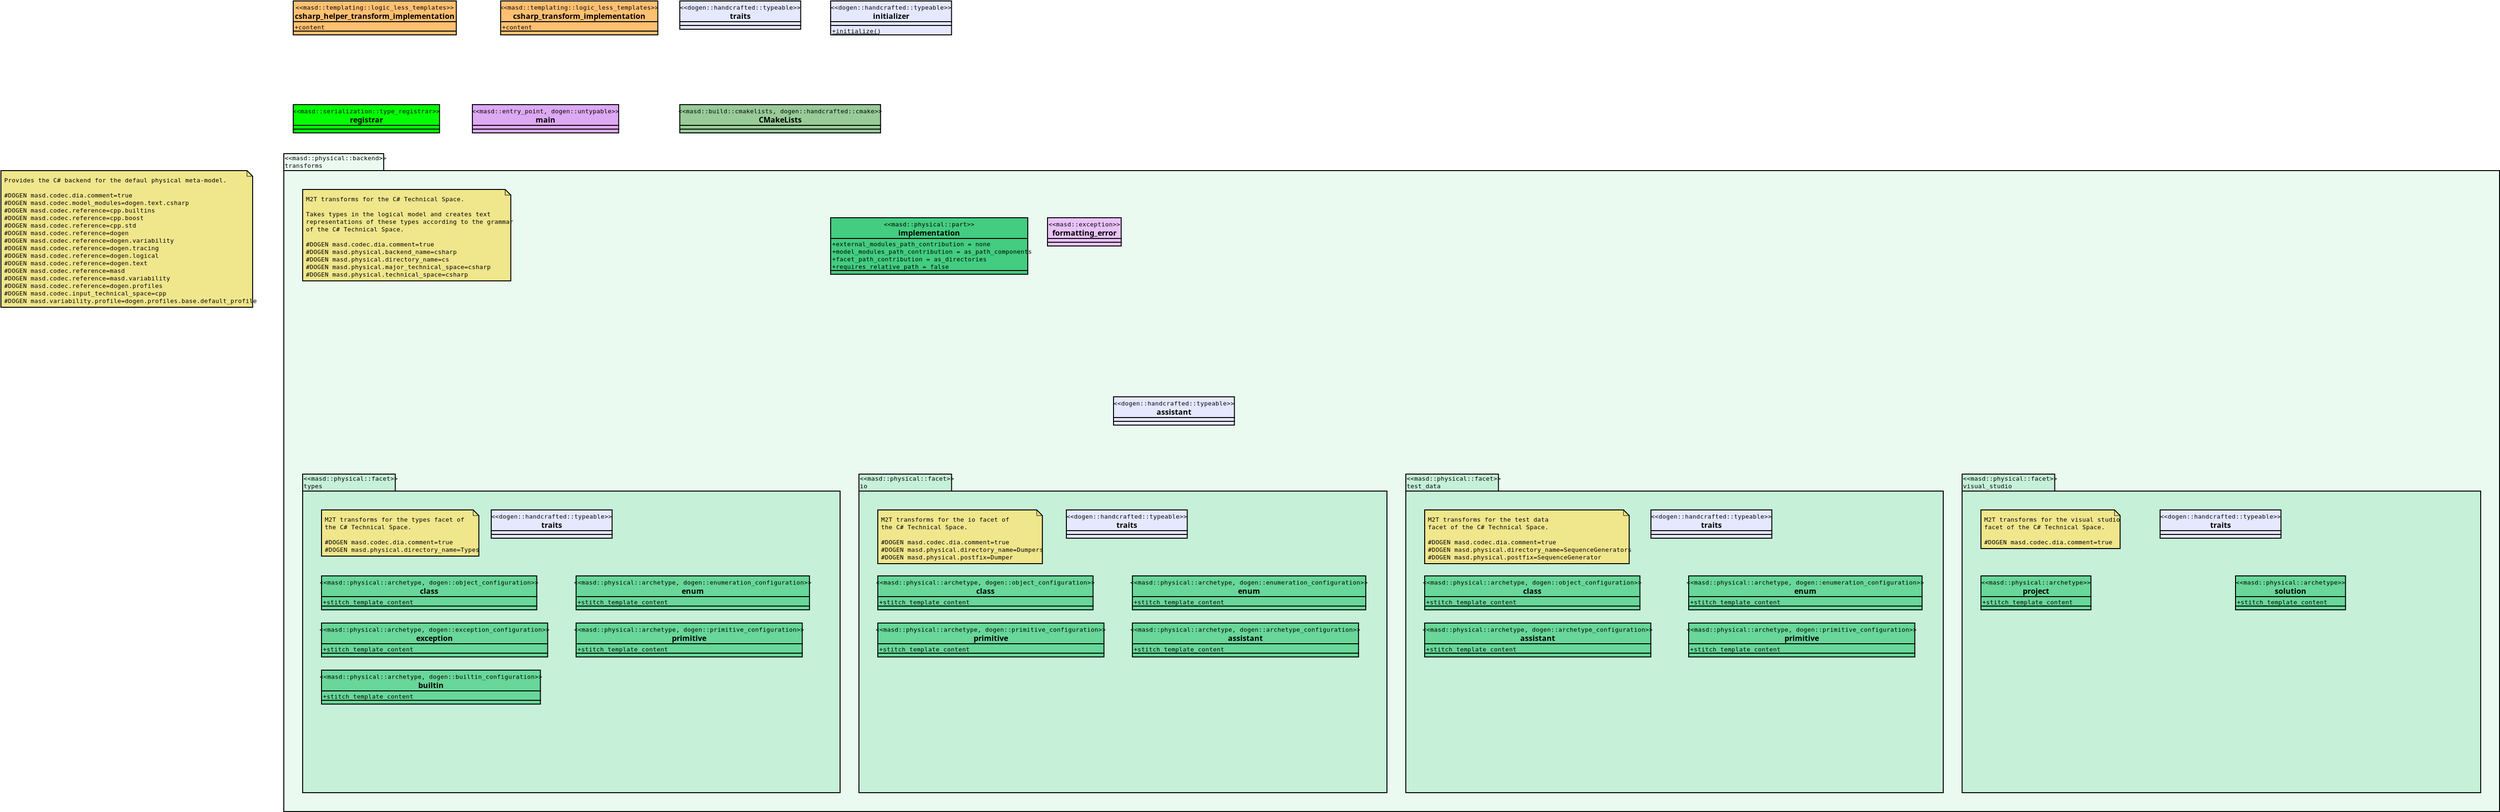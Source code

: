 <?xml version="1.0" encoding="UTF-8"?>
<dia:diagram xmlns:dia="http://www.lysator.liu.se/~alla/dia/">
  <dia:layer name="Background" visible="true" connectable="true" active="true">
    <dia:object type="UML - Note" version="0" id="O0">
      <dia:attribute name="obj_pos">
        <dia:point val="-47,6"/>
      </dia:attribute>
      <dia:attribute name="obj_bb">
        <dia:rectangle val="-47.05,5.95;-20.255,20.55"/>
      </dia:attribute>
      <dia:attribute name="meta">
        <dia:composite type="dict"/>
      </dia:attribute>
      <dia:attribute name="elem_corner">
        <dia:point val="-47,6"/>
      </dia:attribute>
      <dia:attribute name="elem_width">
        <dia:real val="26.695"/>
      </dia:attribute>
      <dia:attribute name="elem_height">
        <dia:real val="14.5"/>
      </dia:attribute>
      <dia:attribute name="text">
        <dia:composite type="text">
          <dia:attribute name="string">
            <dia:string>#Provides the C# backend for the defaul physical meta-model.

#DOGEN masd.codec.dia.comment=true
#DOGEN masd.codec.model_modules=dogen.text.csharp
#DOGEN masd.codec.reference=cpp.builtins
#DOGEN masd.codec.reference=cpp.boost
#DOGEN masd.codec.reference=cpp.std
#DOGEN masd.codec.reference=dogen
#DOGEN masd.codec.reference=dogen.variability
#DOGEN masd.codec.reference=dogen.tracing
#DOGEN masd.codec.reference=dogen.logical
#DOGEN masd.codec.reference=dogen.text
#DOGEN masd.codec.reference=masd
#DOGEN masd.codec.reference=masd.variability
#DOGEN masd.codec.reference=dogen.profiles
#DOGEN masd.codec.input_technical_space=cpp
#DOGEN masd.variability.profile=dogen.profiles.base.default_profile#</dia:string>
          </dia:attribute>
          <dia:attribute name="font">
            <dia:font family="monospace" style="0" name="Courier"/>
          </dia:attribute>
          <dia:attribute name="height">
            <dia:real val="0.8"/>
          </dia:attribute>
          <dia:attribute name="pos">
            <dia:point val="-46.65,7.244"/>
          </dia:attribute>
          <dia:attribute name="color">
            <dia:color val="#000000ff"/>
          </dia:attribute>
          <dia:attribute name="alignment">
            <dia:enum val="0"/>
          </dia:attribute>
        </dia:composite>
      </dia:attribute>
      <dia:attribute name="line_width">
        <dia:real val="0.1"/>
      </dia:attribute>
      <dia:attribute name="line_colour">
        <dia:color val="#000000ff"/>
      </dia:attribute>
      <dia:attribute name="fill_colour">
        <dia:color val="#f0e68cff"/>
      </dia:attribute>
    </dia:object>
    <dia:object type="UML - LargePackage" version="0" id="O1">
      <dia:attribute name="obj_pos">
        <dia:point val="-17,6"/>
      </dia:attribute>
      <dia:attribute name="obj_bb">
        <dia:rectangle val="-17.05,4.15;218.05,74.05"/>
      </dia:attribute>
      <dia:attribute name="meta">
        <dia:composite type="dict"/>
      </dia:attribute>
      <dia:attribute name="elem_corner">
        <dia:point val="-17,6"/>
      </dia:attribute>
      <dia:attribute name="elem_width">
        <dia:real val="235"/>
      </dia:attribute>
      <dia:attribute name="elem_height">
        <dia:real val="68"/>
      </dia:attribute>
      <dia:attribute name="name">
        <dia:string>#transforms#</dia:string>
      </dia:attribute>
      <dia:attribute name="stereotype">
        <dia:string>#masd::physical::backend#</dia:string>
      </dia:attribute>
      <dia:attribute name="text_font">
        <dia:font family="monospace" style="0" name="Courier"/>
      </dia:attribute>
      <dia:attribute name="text_height">
        <dia:real val="0.8"/>
      </dia:attribute>
      <dia:attribute name="text_colour">
        <dia:color val="#000000ff"/>
      </dia:attribute>
      <dia:attribute name="line_width">
        <dia:real val="0.1"/>
      </dia:attribute>
      <dia:attribute name="line_colour">
        <dia:color val="#000000ff"/>
      </dia:attribute>
      <dia:attribute name="fill_colour">
        <dia:color val="#ebfaf1ff"/>
      </dia:attribute>
    </dia:object>
    <dia:object type="UML - Class" version="0" id="O2">
      <dia:attribute name="obj_pos">
        <dia:point val="41,-12"/>
      </dia:attribute>
      <dia:attribute name="obj_bb">
        <dia:rectangle val="40.95,-12.05;53.87,-8.35"/>
      </dia:attribute>
      <dia:attribute name="elem_corner">
        <dia:point val="41,-12"/>
      </dia:attribute>
      <dia:attribute name="elem_width">
        <dia:real val="12.82"/>
      </dia:attribute>
      <dia:attribute name="elem_height">
        <dia:real val="3.6"/>
      </dia:attribute>
      <dia:attribute name="name">
        <dia:string>#initializer#</dia:string>
      </dia:attribute>
      <dia:attribute name="stereotype">
        <dia:string>#dogen::handcrafted::typeable#</dia:string>
      </dia:attribute>
      <dia:attribute name="comment">
        <dia:string>##</dia:string>
      </dia:attribute>
      <dia:attribute name="abstract">
        <dia:boolean val="false"/>
      </dia:attribute>
      <dia:attribute name="suppress_attributes">
        <dia:boolean val="false"/>
      </dia:attribute>
      <dia:attribute name="suppress_operations">
        <dia:boolean val="false"/>
      </dia:attribute>
      <dia:attribute name="visible_attributes">
        <dia:boolean val="true"/>
      </dia:attribute>
      <dia:attribute name="visible_operations">
        <dia:boolean val="true"/>
      </dia:attribute>
      <dia:attribute name="visible_comments">
        <dia:boolean val="false"/>
      </dia:attribute>
      <dia:attribute name="wrap_operations">
        <dia:boolean val="true"/>
      </dia:attribute>
      <dia:attribute name="wrap_after_char">
        <dia:int val="40"/>
      </dia:attribute>
      <dia:attribute name="comment_line_length">
        <dia:int val="17"/>
      </dia:attribute>
      <dia:attribute name="comment_tagging">
        <dia:boolean val="false"/>
      </dia:attribute>
      <dia:attribute name="allow_resizing">
        <dia:boolean val="false"/>
      </dia:attribute>
      <dia:attribute name="line_width">
        <dia:real val="0.1"/>
      </dia:attribute>
      <dia:attribute name="line_color">
        <dia:color val="#000000ff"/>
      </dia:attribute>
      <dia:attribute name="fill_color">
        <dia:color val="#e5e8ffff"/>
      </dia:attribute>
      <dia:attribute name="text_color">
        <dia:color val="#000000ff"/>
      </dia:attribute>
      <dia:attribute name="normal_font">
        <dia:font family="monospace" style="0" name="Courier"/>
      </dia:attribute>
      <dia:attribute name="abstract_font">
        <dia:font family="monospace" style="88" name="Courier-BoldOblique"/>
      </dia:attribute>
      <dia:attribute name="polymorphic_font">
        <dia:font family="monospace" style="8" name="Courier-Oblique"/>
      </dia:attribute>
      <dia:attribute name="classname_font">
        <dia:font family="sans" style="80" name="Helvetica-Bold"/>
      </dia:attribute>
      <dia:attribute name="abstract_classname_font">
        <dia:font family="sans" style="88" name="Helvetica-BoldOblique"/>
      </dia:attribute>
      <dia:attribute name="comment_font">
        <dia:font family="sans" style="8" name="Helvetica-Oblique"/>
      </dia:attribute>
      <dia:attribute name="normal_font_height">
        <dia:real val="0.8"/>
      </dia:attribute>
      <dia:attribute name="polymorphic_font_height">
        <dia:real val="0.8"/>
      </dia:attribute>
      <dia:attribute name="abstract_font_height">
        <dia:real val="0.8"/>
      </dia:attribute>
      <dia:attribute name="classname_font_height">
        <dia:real val="1"/>
      </dia:attribute>
      <dia:attribute name="abstract_classname_font_height">
        <dia:real val="1"/>
      </dia:attribute>
      <dia:attribute name="comment_font_height">
        <dia:real val="0.7"/>
      </dia:attribute>
      <dia:attribute name="attributes"/>
      <dia:attribute name="operations">
        <dia:composite type="umloperation">
          <dia:attribute name="name">
            <dia:string>#initialize#</dia:string>
          </dia:attribute>
          <dia:attribute name="stereotype">
            <dia:string>##</dia:string>
          </dia:attribute>
          <dia:attribute name="type">
            <dia:string>##</dia:string>
          </dia:attribute>
          <dia:attribute name="visibility">
            <dia:enum val="0"/>
          </dia:attribute>
          <dia:attribute name="comment">
            <dia:string>##</dia:string>
          </dia:attribute>
          <dia:attribute name="abstract">
            <dia:boolean val="false"/>
          </dia:attribute>
          <dia:attribute name="inheritance_type">
            <dia:enum val="2"/>
          </dia:attribute>
          <dia:attribute name="query">
            <dia:boolean val="false"/>
          </dia:attribute>
          <dia:attribute name="class_scope">
            <dia:boolean val="true"/>
          </dia:attribute>
          <dia:attribute name="parameters"/>
        </dia:composite>
      </dia:attribute>
      <dia:attribute name="template">
        <dia:boolean val="false"/>
      </dia:attribute>
      <dia:attribute name="templates"/>
    </dia:object>
    <dia:object type="UML - LargePackage" version="0" id="O3">
      <dia:attribute name="obj_pos">
        <dia:point val="-15,40"/>
      </dia:attribute>
      <dia:attribute name="obj_bb">
        <dia:rectangle val="-15.05,38.15;42.05,72.05"/>
      </dia:attribute>
      <dia:attribute name="meta">
        <dia:composite type="dict"/>
      </dia:attribute>
      <dia:attribute name="elem_corner">
        <dia:point val="-15,40"/>
      </dia:attribute>
      <dia:attribute name="elem_width">
        <dia:real val="57"/>
      </dia:attribute>
      <dia:attribute name="elem_height">
        <dia:real val="32"/>
      </dia:attribute>
      <dia:attribute name="name">
        <dia:string>#types#</dia:string>
      </dia:attribute>
      <dia:attribute name="stereotype">
        <dia:string>#masd::physical::facet#</dia:string>
      </dia:attribute>
      <dia:attribute name="text_font">
        <dia:font family="monospace" style="0" name="Courier"/>
      </dia:attribute>
      <dia:attribute name="text_height">
        <dia:real val="0.8"/>
      </dia:attribute>
      <dia:attribute name="text_colour">
        <dia:color val="#000000ff"/>
      </dia:attribute>
      <dia:attribute name="line_width">
        <dia:real val="0.1"/>
      </dia:attribute>
      <dia:attribute name="line_colour">
        <dia:color val="#000000ff"/>
      </dia:attribute>
      <dia:attribute name="fill_colour">
        <dia:color val="#c6f0d8ff"/>
      </dia:attribute>
      <dia:childnode parent="O1"/>
    </dia:object>
    <dia:object type="UML - Class" version="0" id="O4">
      <dia:attribute name="obj_pos">
        <dia:point val="-13,49"/>
      </dia:attribute>
      <dia:attribute name="obj_bb">
        <dia:rectangle val="-13.05,48.95;9.88,52.65"/>
      </dia:attribute>
      <dia:attribute name="elem_corner">
        <dia:point val="-13,49"/>
      </dia:attribute>
      <dia:attribute name="elem_width">
        <dia:real val="22.83"/>
      </dia:attribute>
      <dia:attribute name="elem_height">
        <dia:real val="3.6"/>
      </dia:attribute>
      <dia:attribute name="name">
        <dia:string>#class#</dia:string>
      </dia:attribute>
      <dia:attribute name="stereotype">
        <dia:string>#masd::physical::archetype, dogen::object_configuration#</dia:string>
      </dia:attribute>
      <dia:attribute name="comment">
        <dia:string>#Generates implementation files for objects.

#DOGEN masd.wale.kvp.containing_namespace=text.csharp.transforms.types#</dia:string>
      </dia:attribute>
      <dia:attribute name="abstract">
        <dia:boolean val="false"/>
      </dia:attribute>
      <dia:attribute name="suppress_attributes">
        <dia:boolean val="false"/>
      </dia:attribute>
      <dia:attribute name="suppress_operations">
        <dia:boolean val="false"/>
      </dia:attribute>
      <dia:attribute name="visible_attributes">
        <dia:boolean val="true"/>
      </dia:attribute>
      <dia:attribute name="visible_operations">
        <dia:boolean val="true"/>
      </dia:attribute>
      <dia:attribute name="visible_comments">
        <dia:boolean val="false"/>
      </dia:attribute>
      <dia:attribute name="wrap_operations">
        <dia:boolean val="true"/>
      </dia:attribute>
      <dia:attribute name="wrap_after_char">
        <dia:int val="40"/>
      </dia:attribute>
      <dia:attribute name="comment_line_length">
        <dia:int val="17"/>
      </dia:attribute>
      <dia:attribute name="comment_tagging">
        <dia:boolean val="false"/>
      </dia:attribute>
      <dia:attribute name="allow_resizing">
        <dia:boolean val="false"/>
      </dia:attribute>
      <dia:attribute name="line_width">
        <dia:real val="0.1"/>
      </dia:attribute>
      <dia:attribute name="line_color">
        <dia:color val="#000000ff"/>
      </dia:attribute>
      <dia:attribute name="fill_color">
        <dia:color val="#68d799ff"/>
      </dia:attribute>
      <dia:attribute name="text_color">
        <dia:color val="#000000ff"/>
      </dia:attribute>
      <dia:attribute name="normal_font">
        <dia:font family="monospace" style="0" name="Courier"/>
      </dia:attribute>
      <dia:attribute name="abstract_font">
        <dia:font family="monospace" style="88" name="Courier-BoldOblique"/>
      </dia:attribute>
      <dia:attribute name="polymorphic_font">
        <dia:font family="monospace" style="8" name="Courier-Oblique"/>
      </dia:attribute>
      <dia:attribute name="classname_font">
        <dia:font family="sans" style="80" name="Helvetica-Bold"/>
      </dia:attribute>
      <dia:attribute name="abstract_classname_font">
        <dia:font family="sans" style="88" name="Helvetica-BoldOblique"/>
      </dia:attribute>
      <dia:attribute name="comment_font">
        <dia:font family="sans" style="8" name="Helvetica-Oblique"/>
      </dia:attribute>
      <dia:attribute name="normal_font_height">
        <dia:real val="0.8"/>
      </dia:attribute>
      <dia:attribute name="polymorphic_font_height">
        <dia:real val="0.8"/>
      </dia:attribute>
      <dia:attribute name="abstract_font_height">
        <dia:real val="0.8"/>
      </dia:attribute>
      <dia:attribute name="classname_font_height">
        <dia:real val="1"/>
      </dia:attribute>
      <dia:attribute name="abstract_classname_font_height">
        <dia:real val="1"/>
      </dia:attribute>
      <dia:attribute name="comment_font_height">
        <dia:real val="0.7"/>
      </dia:attribute>
      <dia:attribute name="attributes">
        <dia:composite type="umlattribute">
          <dia:attribute name="name">
            <dia:string>#stitch_template_content#</dia:string>
          </dia:attribute>
          <dia:attribute name="type">
            <dia:string>##</dia:string>
          </dia:attribute>
          <dia:attribute name="value">
            <dia:string>##</dia:string>
          </dia:attribute>
          <dia:attribute name="comment">
            <dia:string>#&lt;#@ masd.stitch.stream_variable_name=ast.stream() #&gt;
&lt;#@ masd.stitch.containing_namespaces=dogen::text::csharp::transforms::types #&gt;
&lt;#@ masd.stitch.inclusion_dependency="dogen.utility/types/io/shared_ptr_io.hpp" #&gt;
&lt;#@ masd.stitch.inclusion_dependency="dogen.utility/types/log/logger.hpp" #&gt;
&lt;#@ masd.stitch.inclusion_dependency="dogen.tracing/types/scoped_tracer.hpp" #&gt;
&lt;#@ masd.stitch.inclusion_dependency="dogen.logical/io/entities/element_io.hpp" #&gt;
&lt;#@ masd.stitch.inclusion_dependency="dogen.physical/io/entities/artefact_io.hpp" #&gt;
&lt;#@ masd.stitch.inclusion_dependency="dogen.identification/types/helpers/physical_meta_name_factory.hpp" #&gt;
&lt;#@ masd.stitch.inclusion_dependency="dogen.logical/types/entities/structural/object.hpp" #&gt;
&lt;#@ masd.stitch.inclusion_dependency="dogen.identification/types/helpers/logical_meta_name_factory.hpp" #&gt;
&lt;#@ masd.stitch.inclusion_dependency="dogen.utility/types/formatters/sequence_formatter.hpp" #&gt;
&lt;#@ masd.stitch.inclusion_dependency="dogen.text.csharp/types/traits.hpp" #&gt;
&lt;#@ masd.stitch.inclusion_dependency="dogen.text.csharp/types/transforms/types/traits.hpp" #&gt;
&lt;#@ masd.stitch.inclusion_dependency="dogen.text.csharp/types/transforms/assistant.hpp" #&gt;
&lt;#@ masd.stitch.inclusion_dependency="dogen.text.csharp/types/transforms/types/class_transform.hpp" #&gt;
&lt;#@ masd.stitch.inclusion_dependency="dogen.text.csharp/types/transforms/types/class_factory.hpp" #&gt;
&lt;#$ stitch.wale.template_instantiation_result #&gt;
&lt;#+

void class_transform::
apply(const text::transforms::context&amp; ctx, const text::entities::model&amp; lps,
    const logical::entities::element&amp; e, physical::entities::artefact&amp; a) const {
    tracing::scoped_transform_tracer stp(lg, "class",
        transform_id, e.name().qualified().dot(), *ctx.tracer(), e);

    const auto id(e.name().qualified().dot());
    assistant ast(ctx, lps, e, archetype().meta_name(), a);
    const auto&amp; o(ast.as&lt;logical::entities::structural::object&gt;(archetype().meta_name().id().value(), e));
    {
        const auto sn(e.name().simple());
        auto sbf(ast.make_scoped_boilerplate_formatter(e));
        {
#&gt;
using System;

&lt;#+
            const auto ns(ast.make_namespaces(e.name()));
            auto snf(ast.make_scoped_namespace_formatter(ns));
            ast.comment(e.documentation(), 1/*indent*/);
            if (!o.in_inheritance_relationship() || !o.is_child()) {
#&gt;
    public &lt;#= ast.make_inheritance_keyword_text(o) #&gt;class &lt;#= sn #&gt;
&lt;#+
            } else {
                const auto&amp; pn(o.parents().front());
                const auto pqn(ast.get_qualified_name(pn));
#&gt;
    public &lt;#= ast.make_inheritance_keyword_text(o) #&gt;class &lt;#= sn #&gt; : &lt;#= pqn #&gt;
&lt;#+
            }
#&gt;
    {
&lt;#+
            if (!o.local_attributes().empty()) {
                if (!o.helper_properties().empty())
                    ast.add_helper_methods(id);

                /*
                * Properties
                */
#&gt;
        #region Properties
&lt;#+
                for (const auto&amp; attr : o.local_attributes()) {
                    ast.comment(attr.documentation(), 2/*indent*/);
#&gt;
        public &lt;#= ast.get_qualified_name(attr.parsed_type()) #&gt; &lt;#= attr.name().simple() #&gt; { get; &lt;#= (o.is_immutable() ? "internal " : "") #&gt;set; }
&lt;#+
                }
#&gt;
        #endregion

&lt;#+
            }

            /*
             * Constructors.
             */
#&gt;
        #region Constructors
        public &lt;#= sn #&gt;() { }
&lt;#+
            if (!o.all_attributes().empty()) {
                const auto attr_count(o.all_attributes().size());
                if (attr_count == 1) {
                     const auto attr(*o.all_attributes().begin());
#&gt;
        public &lt;#= sn #&gt;(&lt;#= ast.get_qualified_name(attr.parsed_type()) #&gt; &lt;#= ast.make_argument_name(attr) #&gt;)
&lt;#+
                } else {
#&gt;

        public &lt;#= sn #&gt;(
&lt;#+
                    utility::formatters::sequence_formatter sf(attr_count);
                    sf.postfix_configuration().last(")");
                    for (const auto&amp; attr : o.all_attributes()) {
#&gt;
            &lt;#= ast.get_qualified_name(attr.parsed_type()) #&gt; &lt;#= ast.make_argument_name(attr) #&gt;&lt;#= sf.postfix() #&gt;
&lt;#+
                        sf.next();
                    }
                }

                if (!o.parents().empty()) {
                    const auto&amp; pair(*o.inherited_attributes().begin());
                    const auto&amp; pattrs(pair.second);
                    const auto size(pattrs.size());

                    if (size == 0) {
#&gt;
            : base()
&lt;#+
                    } else if (size == 1) {
#&gt;
            : base(&lt;#= ast.make_argument_name(pattrs.front()) #&gt;)
&lt;#+
                    } else {
                        utility::formatters::sequence_formatter sf(size);
                        sf.postfix_configuration().last(")");
                        sf.prefix_configuration().first(",").not_first(",");
#&gt;
            : base(
&lt;#+
                        for (const auto&amp; pattr : pattrs) {
#&gt;
                &lt;#= ast.make_argument_name(pattr) #&gt;&lt;#= sf.postfix() #&gt;
&lt;#+
                            sf.next();
                        }
                    }
                }
#&gt;
        {
&lt;#+
                if (o.local_attributes().empty()) {
#&gt;
            // no properties
&lt;#+
                } else {
                    for (const auto&amp; attr : o.local_attributes()) {
#&gt;
            &lt;#= attr.name().simple() #&gt; = &lt;#= ast.make_argument_name(attr) #&gt;;
&lt;#+
                    }
                }
#&gt;
        }
&lt;#+
            }
#&gt;
        #endregion

&lt;#+
            /*
             * Equals
             */
#&gt;
        #region Equality
        public override bool Equals(object obj)
        {
            if (ReferenceEquals(null, obj)) return false;
            if (ReferenceEquals(this, obj)) return true;
            if (obj.GetType() != GetType()) return false;

            var value = obj as &lt;#= sn #&gt;;
&lt;#+
            if (o.local_attributes().empty()) {
                if (!o.parents().empty()) {
#&gt;
            return (value != null &amp;&amp; base.Equals(value));
&lt;#+
                } else {
#&gt;
            return value != null;
&lt;#+
                }
            } else {
                if (!o.parents().empty()) {
#&gt;
            if (value == null || !base.Equals(value)) return false;
&lt;#+
                } else {
#&gt;
            if (value == null) return false;
&lt;#+
                }
#&gt;

            return
&lt;#+
                utility::formatters::sequence_formatter sf(o.local_attributes().size());
                sf.element_separator("");
                sf.postfix_configuration().not_last(" &amp;&amp;");
                sf.postfix_configuration().last(";");
                for (const auto&amp; attr : o.local_attributes()) {
                    if (attr.parsed_type().is_current_simple_type()) {
                        if (attr.parsed_type().is_floating_point()) {
#&gt;
                NearlyEqual(&lt;#= attr.name().simple() #&gt;, value.&lt;#= attr.name().simple() #&gt;)&lt;#= sf.postfix() #&gt;
&lt;#+
                        } else {
#&gt;
                &lt;#= attr.name().simple() #&gt; == value.&lt;#= attr.name().simple() #&gt;&lt;#= sf.postfix() #&gt;
&lt;#+
                        }
                    } else {
#&gt;
                &lt;#= attr.name().simple() #&gt; != null &amp;&amp; value.&lt;#= attr.name().simple() #&gt; != null &amp;&amp;
                &lt;#= attr.name().simple() #&gt;.Equals(value.&lt;#= attr.name().simple() #&gt;)&lt;#= sf.postfix() #&gt;
&lt;#+
                    }
                    sf.next();
                }
            }
#&gt;
        }

        public static bool operator ==(&lt;#= sn #&gt; lhs, &lt;#= sn #&gt; rhs)
        {
            if (Object.ReferenceEquals(lhs, rhs))
                return true;

            return !Object.ReferenceEquals(null, lhs) &amp;&amp; lhs.Equals(rhs);
        }

        public static bool operator !=(&lt;#= sn #&gt; lhs, &lt;#= sn #&gt; rhs)
        {
            return !(lhs == rhs);
        }

        public override int GetHashCode()
        {
&lt;#+
            if (o.local_attributes().empty()) {
#&gt;
            return 0;
&lt;#+
            } else {
#&gt;
            unchecked
            {
                // Choose large primes to avoid hashing collisions
                const int HashingBase = (int) 2166136261;
                const int HashingMultiplier = 16777619;

                int hash = HashingBase;
&lt;#+
                for (const auto&amp; attr : o.local_attributes()) {
                    if (attr.parsed_type().is_current_simple_type()) {
#&gt;
                hash = (hash * HashingMultiplier) ^ &lt;#= attr.name().simple() #&gt;.GetHashCode();
&lt;#+
                    } else {
#&gt;
                hash = (hash * HashingMultiplier) ^
                    (!&lt;#= ast.reference_equals(attr) #&gt;.ReferenceEquals(null, &lt;#= attr.name().simple() #&gt;) ? &lt;#= attr.name().simple() #&gt;.GetHashCode() : 0);
&lt;#+
                    }
                }
#&gt;
                return hash;
            }
&lt;#+
            }
#&gt;
        }
        #endregion
&lt;#+
            if (o.in_inheritance_relationship())
            {
#&gt;

        #region Dumpers
&lt;#+
                if (o.is_parent() &amp;&amp; !o.is_child()) {
#&gt;
        internal abstract string Dump();
&lt;#+
                } else if (o.is_leaf()) {
#&gt;
        internal override string Dump()
        {
            return &lt;#= sn #&gt;Dumper.Dump(this);
        }
&lt;#+
                }
#&gt;
        #endregion
&lt;#+
        }
#&gt;
    }
&lt;#+
        } // snf
    } // sbf
    ast.update_artefact();
    stp.end_transform(a);
}
#&gt;#</dia:string>
          </dia:attribute>
          <dia:attribute name="visibility">
            <dia:enum val="0"/>
          </dia:attribute>
          <dia:attribute name="abstract">
            <dia:boolean val="false"/>
          </dia:attribute>
          <dia:attribute name="class_scope">
            <dia:boolean val="false"/>
          </dia:attribute>
        </dia:composite>
      </dia:attribute>
      <dia:attribute name="operations"/>
      <dia:attribute name="template">
        <dia:boolean val="false"/>
      </dia:attribute>
      <dia:attribute name="templates"/>
      <dia:childnode parent="O3"/>
    </dia:object>
    <dia:object type="UML - Class" version="0" id="O5">
      <dia:attribute name="obj_pos">
        <dia:point val="14,49"/>
      </dia:attribute>
      <dia:attribute name="obj_bb">
        <dia:rectangle val="13.95,48.95;38.805,52.65"/>
      </dia:attribute>
      <dia:attribute name="elem_corner">
        <dia:point val="14,49"/>
      </dia:attribute>
      <dia:attribute name="elem_width">
        <dia:real val="24.755"/>
      </dia:attribute>
      <dia:attribute name="elem_height">
        <dia:real val="3.6"/>
      </dia:attribute>
      <dia:attribute name="name">
        <dia:string>#enum#</dia:string>
      </dia:attribute>
      <dia:attribute name="stereotype">
        <dia:string>#masd::physical::archetype, dogen::enumeration_configuration#</dia:string>
      </dia:attribute>
      <dia:attribute name="comment">
        <dia:string>#Generates implementation files for enums.

#DOGEN masd.wale.kvp.containing_namespace=text.csharp.transforms.types#</dia:string>
      </dia:attribute>
      <dia:attribute name="abstract">
        <dia:boolean val="false"/>
      </dia:attribute>
      <dia:attribute name="suppress_attributes">
        <dia:boolean val="false"/>
      </dia:attribute>
      <dia:attribute name="suppress_operations">
        <dia:boolean val="false"/>
      </dia:attribute>
      <dia:attribute name="visible_attributes">
        <dia:boolean val="true"/>
      </dia:attribute>
      <dia:attribute name="visible_operations">
        <dia:boolean val="true"/>
      </dia:attribute>
      <dia:attribute name="visible_comments">
        <dia:boolean val="false"/>
      </dia:attribute>
      <dia:attribute name="wrap_operations">
        <dia:boolean val="true"/>
      </dia:attribute>
      <dia:attribute name="wrap_after_char">
        <dia:int val="40"/>
      </dia:attribute>
      <dia:attribute name="comment_line_length">
        <dia:int val="17"/>
      </dia:attribute>
      <dia:attribute name="comment_tagging">
        <dia:boolean val="false"/>
      </dia:attribute>
      <dia:attribute name="allow_resizing">
        <dia:boolean val="false"/>
      </dia:attribute>
      <dia:attribute name="line_width">
        <dia:real val="0.1"/>
      </dia:attribute>
      <dia:attribute name="line_color">
        <dia:color val="#000000ff"/>
      </dia:attribute>
      <dia:attribute name="fill_color">
        <dia:color val="#68d799ff"/>
      </dia:attribute>
      <dia:attribute name="text_color">
        <dia:color val="#000000ff"/>
      </dia:attribute>
      <dia:attribute name="normal_font">
        <dia:font family="monospace" style="0" name="Courier"/>
      </dia:attribute>
      <dia:attribute name="abstract_font">
        <dia:font family="monospace" style="88" name="Courier-BoldOblique"/>
      </dia:attribute>
      <dia:attribute name="polymorphic_font">
        <dia:font family="monospace" style="8" name="Courier-Oblique"/>
      </dia:attribute>
      <dia:attribute name="classname_font">
        <dia:font family="sans" style="80" name="Helvetica-Bold"/>
      </dia:attribute>
      <dia:attribute name="abstract_classname_font">
        <dia:font family="sans" style="88" name="Helvetica-BoldOblique"/>
      </dia:attribute>
      <dia:attribute name="comment_font">
        <dia:font family="sans" style="8" name="Helvetica-Oblique"/>
      </dia:attribute>
      <dia:attribute name="normal_font_height">
        <dia:real val="0.8"/>
      </dia:attribute>
      <dia:attribute name="polymorphic_font_height">
        <dia:real val="0.8"/>
      </dia:attribute>
      <dia:attribute name="abstract_font_height">
        <dia:real val="0.8"/>
      </dia:attribute>
      <dia:attribute name="classname_font_height">
        <dia:real val="1"/>
      </dia:attribute>
      <dia:attribute name="abstract_classname_font_height">
        <dia:real val="1"/>
      </dia:attribute>
      <dia:attribute name="comment_font_height">
        <dia:real val="0.7"/>
      </dia:attribute>
      <dia:attribute name="attributes">
        <dia:composite type="umlattribute">
          <dia:attribute name="name">
            <dia:string>#stitch_template_content#</dia:string>
          </dia:attribute>
          <dia:attribute name="type">
            <dia:string>##</dia:string>
          </dia:attribute>
          <dia:attribute name="value">
            <dia:string>##</dia:string>
          </dia:attribute>
          <dia:attribute name="comment">
            <dia:string>#&lt;#@ masd.stitch.stream_variable_name=ast.stream() #&gt;
&lt;#@ masd.stitch.containing_namespaces=dogen::text::csharp::transforms::types #&gt;
&lt;#@ masd.stitch.inclusion_dependency="dogen.utility/types/io/shared_ptr_io.hpp" #&gt;
&lt;#@ masd.stitch.inclusion_dependency="dogen.utility/types/log/logger.hpp" #&gt;
&lt;#@ masd.stitch.inclusion_dependency="dogen.tracing/types/scoped_tracer.hpp" #&gt;
&lt;#@ masd.stitch.inclusion_dependency="dogen.logical/io/entities/element_io.hpp" #&gt;
&lt;#@ masd.stitch.inclusion_dependency="dogen.physical/io/entities/artefact_io.hpp" #&gt;
&lt;#@ masd.stitch.inclusion_dependency="dogen.identification/types/helpers/physical_meta_name_factory.hpp" #&gt;
&lt;#@ masd.stitch.inclusion_dependency="dogen.logical/types/entities/structural/enumeration.hpp" #&gt;
&lt;#@ masd.stitch.inclusion_dependency="dogen.identification/types/helpers/logical_meta_name_factory.hpp" #&gt;
&lt;#@ masd.stitch.inclusion_dependency="dogen.utility/types/formatters/sequence_formatter.hpp" #&gt;
&lt;#@ masd.stitch.inclusion_dependency="dogen.text.csharp/types/traits.hpp" #&gt;
&lt;#@ masd.stitch.inclusion_dependency="dogen.text.csharp/types/transforms/types/traits.hpp" #&gt;
&lt;#@ masd.stitch.inclusion_dependency="dogen.text.csharp/types/transforms/assistant.hpp" #&gt;
&lt;#@ masd.stitch.inclusion_dependency="dogen.text.csharp/types/transforms/types/enum_transform.hpp" #&gt;
&lt;#@ masd.stitch.inclusion_dependency="dogen.text.csharp/types/transforms/types/enum_factory.hpp" #&gt;
&lt;#$ stitch.wale.template_instantiation_result #&gt;
&lt;#+

void enum_transform::
apply(const text::transforms::context&amp; ctx, const text::entities::model&amp; lps,
    const logical::entities::element&amp; e, physical::entities::artefact&amp; a) const {
    tracing::scoped_transform_tracer stp(lg, "enum",
        transform_id, e.name().qualified().dot(), *ctx.tracer(), e);

    assistant ast(ctx, lps, e, archetype().meta_name(), a);
    const auto&amp; ye(ast.as&lt;logical::entities::structural::enumeration&gt;(archetype().meta_name().id().value(), e));
    {
        const auto sn(e.name().simple());
        const auto qn(ast.get_qualified_name(e.name()));
        auto sbf(ast.make_scoped_boilerplate_formatter(e));
        {
#&gt;
using System;

&lt;#+
            const auto ns(ast.make_namespaces(e.name()));
            auto snf(ast.make_scoped_namespace_formatter(ns));
            ast.comment(e.documentation(), 1/*indent*/);
            if (ye.use_implementation_defined_underlying_element())
#&gt;
    public enum &lt;#= sn #&gt;
&lt;#+
            else
#&gt;
    public enum &lt;#= sn #&gt; : &lt;#= ast.get_qualified_name(ye.underlying_element()) #&gt;
    {
&lt;#+
            utility::formatters::sequence_formatter sf(ye.enumerators().size());
            for (const auto&amp; en : ye.enumerators()) {
                if (ye.use_implementation_defined_enumerator_values())
#&gt;
        &lt;#= en.name().simple() #&gt;&lt;#= sf.postfix() #&gt;&lt;#= ast.comment_inline(en.documentation()) #&gt;
&lt;#+
                else
#&gt;
        &lt;#= en.name().simple() #&gt; = &lt;#= en.value() #&gt;&lt;#= sf.postfix() #&gt;&lt;#= ast.comment_inline(en.documentation()) #&gt;
&lt;#+
                sf.next();
            }
#&gt;
    }
&lt;#+
        } // snf
    } // sbf
    ast.update_artefact();
    stp.end_transform(a);
}
#&gt;#</dia:string>
          </dia:attribute>
          <dia:attribute name="visibility">
            <dia:enum val="0"/>
          </dia:attribute>
          <dia:attribute name="abstract">
            <dia:boolean val="false"/>
          </dia:attribute>
          <dia:attribute name="class_scope">
            <dia:boolean val="false"/>
          </dia:attribute>
        </dia:composite>
      </dia:attribute>
      <dia:attribute name="operations"/>
      <dia:attribute name="template">
        <dia:boolean val="false"/>
      </dia:attribute>
      <dia:attribute name="templates"/>
      <dia:childnode parent="O3"/>
    </dia:object>
    <dia:object type="UML - LargePackage" version="0" id="O6">
      <dia:attribute name="obj_pos">
        <dia:point val="44,40"/>
      </dia:attribute>
      <dia:attribute name="obj_bb">
        <dia:rectangle val="43.95,38.15;100.05,72.05"/>
      </dia:attribute>
      <dia:attribute name="meta">
        <dia:composite type="dict"/>
      </dia:attribute>
      <dia:attribute name="elem_corner">
        <dia:point val="44,40"/>
      </dia:attribute>
      <dia:attribute name="elem_width">
        <dia:real val="56"/>
      </dia:attribute>
      <dia:attribute name="elem_height">
        <dia:real val="32"/>
      </dia:attribute>
      <dia:attribute name="name">
        <dia:string>#io#</dia:string>
      </dia:attribute>
      <dia:attribute name="stereotype">
        <dia:string>#masd::physical::facet#</dia:string>
      </dia:attribute>
      <dia:attribute name="text_font">
        <dia:font family="monospace" style="0" name="Courier"/>
      </dia:attribute>
      <dia:attribute name="text_height">
        <dia:real val="0.8"/>
      </dia:attribute>
      <dia:attribute name="text_colour">
        <dia:color val="#000000ff"/>
      </dia:attribute>
      <dia:attribute name="line_width">
        <dia:real val="0.1"/>
      </dia:attribute>
      <dia:attribute name="line_colour">
        <dia:color val="#000000ff"/>
      </dia:attribute>
      <dia:attribute name="fill_colour">
        <dia:color val="#c6f0d8ff"/>
      </dia:attribute>
      <dia:childnode parent="O1"/>
    </dia:object>
    <dia:object type="UML - Class" version="0" id="O7">
      <dia:attribute name="obj_pos">
        <dia:point val="46,49"/>
      </dia:attribute>
      <dia:attribute name="obj_bb">
        <dia:rectangle val="45.95,48.95;68.88,52.65"/>
      </dia:attribute>
      <dia:attribute name="elem_corner">
        <dia:point val="46,49"/>
      </dia:attribute>
      <dia:attribute name="elem_width">
        <dia:real val="22.83"/>
      </dia:attribute>
      <dia:attribute name="elem_height">
        <dia:real val="3.6"/>
      </dia:attribute>
      <dia:attribute name="name">
        <dia:string>#class#</dia:string>
      </dia:attribute>
      <dia:attribute name="stereotype">
        <dia:string>#masd::physical::archetype, dogen::object_configuration#</dia:string>
      </dia:attribute>
      <dia:attribute name="comment">
        <dia:string>#Generates implementation files for objects.

#DOGEN masd.wale.kvp.containing_namespace=text.csharp.transforms.io#</dia:string>
      </dia:attribute>
      <dia:attribute name="abstract">
        <dia:boolean val="false"/>
      </dia:attribute>
      <dia:attribute name="suppress_attributes">
        <dia:boolean val="false"/>
      </dia:attribute>
      <dia:attribute name="suppress_operations">
        <dia:boolean val="false"/>
      </dia:attribute>
      <dia:attribute name="visible_attributes">
        <dia:boolean val="true"/>
      </dia:attribute>
      <dia:attribute name="visible_operations">
        <dia:boolean val="true"/>
      </dia:attribute>
      <dia:attribute name="visible_comments">
        <dia:boolean val="false"/>
      </dia:attribute>
      <dia:attribute name="wrap_operations">
        <dia:boolean val="true"/>
      </dia:attribute>
      <dia:attribute name="wrap_after_char">
        <dia:int val="40"/>
      </dia:attribute>
      <dia:attribute name="comment_line_length">
        <dia:int val="17"/>
      </dia:attribute>
      <dia:attribute name="comment_tagging">
        <dia:boolean val="false"/>
      </dia:attribute>
      <dia:attribute name="allow_resizing">
        <dia:boolean val="false"/>
      </dia:attribute>
      <dia:attribute name="line_width">
        <dia:real val="0.1"/>
      </dia:attribute>
      <dia:attribute name="line_color">
        <dia:color val="#000000ff"/>
      </dia:attribute>
      <dia:attribute name="fill_color">
        <dia:color val="#68d799ff"/>
      </dia:attribute>
      <dia:attribute name="text_color">
        <dia:color val="#000000ff"/>
      </dia:attribute>
      <dia:attribute name="normal_font">
        <dia:font family="monospace" style="0" name="Courier"/>
      </dia:attribute>
      <dia:attribute name="abstract_font">
        <dia:font family="monospace" style="88" name="Courier-BoldOblique"/>
      </dia:attribute>
      <dia:attribute name="polymorphic_font">
        <dia:font family="monospace" style="8" name="Courier-Oblique"/>
      </dia:attribute>
      <dia:attribute name="classname_font">
        <dia:font family="sans" style="80" name="Helvetica-Bold"/>
      </dia:attribute>
      <dia:attribute name="abstract_classname_font">
        <dia:font family="sans" style="88" name="Helvetica-BoldOblique"/>
      </dia:attribute>
      <dia:attribute name="comment_font">
        <dia:font family="sans" style="8" name="Helvetica-Oblique"/>
      </dia:attribute>
      <dia:attribute name="normal_font_height">
        <dia:real val="0.8"/>
      </dia:attribute>
      <dia:attribute name="polymorphic_font_height">
        <dia:real val="0.8"/>
      </dia:attribute>
      <dia:attribute name="abstract_font_height">
        <dia:real val="0.8"/>
      </dia:attribute>
      <dia:attribute name="classname_font_height">
        <dia:real val="1"/>
      </dia:attribute>
      <dia:attribute name="abstract_classname_font_height">
        <dia:real val="1"/>
      </dia:attribute>
      <dia:attribute name="comment_font_height">
        <dia:real val="0.7"/>
      </dia:attribute>
      <dia:attribute name="attributes">
        <dia:composite type="umlattribute">
          <dia:attribute name="name">
            <dia:string>#stitch_template_content#</dia:string>
          </dia:attribute>
          <dia:attribute name="type">
            <dia:string>##</dia:string>
          </dia:attribute>
          <dia:attribute name="value">
            <dia:string>##</dia:string>
          </dia:attribute>
          <dia:attribute name="comment">
            <dia:string>#&lt;#@ masd.stitch.stream_variable_name=ast.stream() #&gt;
&lt;#@ masd.stitch.containing_namespaces=dogen::text::csharp::transforms::io #&gt;
&lt;#@ masd.stitch.inclusion_dependency="dogen.utility/types/io/shared_ptr_io.hpp" #&gt;
&lt;#@ masd.stitch.inclusion_dependency="dogen.utility/types/log/logger.hpp" #&gt;
&lt;#@ masd.stitch.inclusion_dependency="dogen.tracing/types/scoped_tracer.hpp" #&gt;
&lt;#@ masd.stitch.inclusion_dependency="dogen.logical/io/entities/element_io.hpp" #&gt;
&lt;#@ masd.stitch.inclusion_dependency="dogen.physical/io/entities/artefact_io.hpp" #&gt;
&lt;#@ masd.stitch.inclusion_dependency="dogen.identification/types/helpers/physical_meta_name_factory.hpp" #&gt;
&lt;#@ masd.stitch.inclusion_dependency="dogen.logical/types/entities/structural/object.hpp" #&gt;
&lt;#@ masd.stitch.inclusion_dependency="dogen.identification/types/helpers/logical_meta_name_factory.hpp" #&gt;
&lt;#@ masd.stitch.inclusion_dependency="dogen.utility/types/formatters/sequence_formatter.hpp" #&gt;
&lt;#@ masd.stitch.inclusion_dependency="dogen.text.csharp/types/traits.hpp" #&gt;
&lt;#@ masd.stitch.inclusion_dependency="dogen.text.csharp/types/transforms/io/traits.hpp" #&gt;
&lt;#@ masd.stitch.inclusion_dependency="dogen.text.csharp/types/transforms/assistant.hpp" #&gt;
&lt;#@ masd.stitch.inclusion_dependency="dogen.text.csharp/types/transforms/io/class_transform.hpp" #&gt;
&lt;#@ masd.stitch.inclusion_dependency="dogen.text.csharp/types/transforms/io/class_factory.hpp" #&gt;
&lt;#$ stitch.wale.template_instantiation_result #&gt;
&lt;#+

void class_transform::
apply(const text::transforms::context&amp; ctx, const text::entities::model&amp; lps,
    const logical::entities::element&amp; e, physical::entities::artefact&amp; a) const {
    tracing::scoped_transform_tracer stp(lg, "class",
        transform_id, e.name().qualified().dot(), *ctx.tracer(), e);

    assistant ast(ctx, lps, e, archetype().meta_name(), a);
    const auto&amp; o(ast.as&lt;logical::entities::structural::object&gt;(archetype().meta_name().id().value(), e));
    {
        const auto sn(e.name().simple());
        const auto qn(ast.get_qualified_name(e.name()));
        auto sbf(ast.make_scoped_boilerplate_formatter(e));
        {
#&gt;
using System;

&lt;#+
            const auto ns(ast.make_namespaces(e.name()));
            auto snf(ast.make_scoped_namespace_formatter(ns));
            const bool has_attributes(!o.local_attributes().empty());
#&gt;
    /// &lt;summary&gt;
    /// Generates sequences of &lt;#= sn #&gt;.
    /// &lt;/summary&gt;
    public static class &lt;#= sn #&gt;Dumper
    {
        static internal void Dump(AssistantDumper assistant, &lt;#= sn #&gt; value, bool withSeparator = false)
        {
            assistant.IncrementDepth();
            if (assistant.MaximumDepthExceeded())
                return;

            assistant.AddStartObject();
            assistant.AddType("&lt;#= qn #&gt;", true/*withSeparator*/);
            if (value == null)
            {
                assistant.Add("data", "&lt;null&gt;");
                assistant.AddEndObject();
                return;
            }

            assistant.AddKey("data");
            assistant.AddPairSeparator();
            assistant.AddStartObject();
&lt;#+
                if (!o.parents().empty()) {
                    const auto&amp; pn(o.parents().front());
                    const auto pqn(ast.get_qualified_name(pn));
#&gt;
            assistant.AddKey("__parent_0__");
            assistant.AddPairSeparator();
            &lt;#= pqn #&gt;Dumper.Dump(assistant, value&lt;#= (has_attributes ? ", true/*withSeparator*/" : "") #&gt;);
&lt;#+
                }

                utility::formatters::sequence_formatter sf(o.local_attributes().size());
                sf.element_separator("");
                sf.postfix_configuration().not_last(", true/*withSeparator*/");
                sf.postfix_configuration().last("");

                for (const auto&amp; attr : o.local_attributes()) {
                    const auto oap(ast.get_assistant_properties(attr));
                    if (oap &amp;&amp; oap-&gt;requires_assistance()) {
#&gt;
            assistant.Add("&lt;#= attr.name().simple() #&gt;", value.&lt;#= attr.name().simple() #&gt;&lt;#= sf.postfix() #&gt;);
&lt;#+
                    } else {
                        const auto attr_qn(ast.get_qualified_name(attr.parsed_type().current()));
#&gt;
            assistant.AddKey("&lt;#= attr.name().simple() #&gt;");
            assistant.AddPairSeparator();
            &lt;#= attr_qn #&gt;Dumper.Dump(assistant, value.&lt;#= attr.name().simple() #&gt;&lt;#= sf.postfix() #&gt;);
&lt;#+
                    }

                    sf.next();
                }
#&gt;
            assistant.AddEndObject(); // data
            assistant.AddEndObject(); // main object
            assistant.HandleMemberSeparator(withSeparator);

            assistant.DecrementDepth();
        }

        public static string Dump(&lt;#= sn #&gt; value)
        {
&lt;#+
                if (o.is_parent()) {
#&gt;
            return value.Dump();
&lt;#+
                } else {
#&gt;
            var assistant = new AssistantDumper();
            Dump(assistant, value);
            return assistant.ToString();
&lt;#+
                }
#&gt;
        }
    }
&lt;#+
        }
    } // sbf

    ast.update_artefact();
    stp.end_transform(a);
}
#&gt;#</dia:string>
          </dia:attribute>
          <dia:attribute name="visibility">
            <dia:enum val="0"/>
          </dia:attribute>
          <dia:attribute name="abstract">
            <dia:boolean val="false"/>
          </dia:attribute>
          <dia:attribute name="class_scope">
            <dia:boolean val="false"/>
          </dia:attribute>
        </dia:composite>
      </dia:attribute>
      <dia:attribute name="operations"/>
      <dia:attribute name="template">
        <dia:boolean val="false"/>
      </dia:attribute>
      <dia:attribute name="templates"/>
      <dia:childnode parent="O6"/>
    </dia:object>
    <dia:object type="UML - Class" version="0" id="O8">
      <dia:attribute name="obj_pos">
        <dia:point val="73,49"/>
      </dia:attribute>
      <dia:attribute name="obj_bb">
        <dia:rectangle val="72.95,48.95;97.805,52.65"/>
      </dia:attribute>
      <dia:attribute name="elem_corner">
        <dia:point val="73,49"/>
      </dia:attribute>
      <dia:attribute name="elem_width">
        <dia:real val="24.755"/>
      </dia:attribute>
      <dia:attribute name="elem_height">
        <dia:real val="3.6"/>
      </dia:attribute>
      <dia:attribute name="name">
        <dia:string>#enum#</dia:string>
      </dia:attribute>
      <dia:attribute name="stereotype">
        <dia:string>#masd::physical::archetype, dogen::enumeration_configuration#</dia:string>
      </dia:attribute>
      <dia:attribute name="comment">
        <dia:string>#Generates implementation files for enums.

#DOGEN masd.wale.kvp.containing_namespace=text.csharp.transforms.io#</dia:string>
      </dia:attribute>
      <dia:attribute name="abstract">
        <dia:boolean val="false"/>
      </dia:attribute>
      <dia:attribute name="suppress_attributes">
        <dia:boolean val="false"/>
      </dia:attribute>
      <dia:attribute name="suppress_operations">
        <dia:boolean val="false"/>
      </dia:attribute>
      <dia:attribute name="visible_attributes">
        <dia:boolean val="true"/>
      </dia:attribute>
      <dia:attribute name="visible_operations">
        <dia:boolean val="true"/>
      </dia:attribute>
      <dia:attribute name="visible_comments">
        <dia:boolean val="false"/>
      </dia:attribute>
      <dia:attribute name="wrap_operations">
        <dia:boolean val="true"/>
      </dia:attribute>
      <dia:attribute name="wrap_after_char">
        <dia:int val="40"/>
      </dia:attribute>
      <dia:attribute name="comment_line_length">
        <dia:int val="17"/>
      </dia:attribute>
      <dia:attribute name="comment_tagging">
        <dia:boolean val="false"/>
      </dia:attribute>
      <dia:attribute name="allow_resizing">
        <dia:boolean val="false"/>
      </dia:attribute>
      <dia:attribute name="line_width">
        <dia:real val="0.1"/>
      </dia:attribute>
      <dia:attribute name="line_color">
        <dia:color val="#000000ff"/>
      </dia:attribute>
      <dia:attribute name="fill_color">
        <dia:color val="#68d799ff"/>
      </dia:attribute>
      <dia:attribute name="text_color">
        <dia:color val="#000000ff"/>
      </dia:attribute>
      <dia:attribute name="normal_font">
        <dia:font family="monospace" style="0" name="Courier"/>
      </dia:attribute>
      <dia:attribute name="abstract_font">
        <dia:font family="monospace" style="88" name="Courier-BoldOblique"/>
      </dia:attribute>
      <dia:attribute name="polymorphic_font">
        <dia:font family="monospace" style="8" name="Courier-Oblique"/>
      </dia:attribute>
      <dia:attribute name="classname_font">
        <dia:font family="sans" style="80" name="Helvetica-Bold"/>
      </dia:attribute>
      <dia:attribute name="abstract_classname_font">
        <dia:font family="sans" style="88" name="Helvetica-BoldOblique"/>
      </dia:attribute>
      <dia:attribute name="comment_font">
        <dia:font family="sans" style="8" name="Helvetica-Oblique"/>
      </dia:attribute>
      <dia:attribute name="normal_font_height">
        <dia:real val="0.8"/>
      </dia:attribute>
      <dia:attribute name="polymorphic_font_height">
        <dia:real val="0.8"/>
      </dia:attribute>
      <dia:attribute name="abstract_font_height">
        <dia:real val="0.8"/>
      </dia:attribute>
      <dia:attribute name="classname_font_height">
        <dia:real val="1"/>
      </dia:attribute>
      <dia:attribute name="abstract_classname_font_height">
        <dia:real val="1"/>
      </dia:attribute>
      <dia:attribute name="comment_font_height">
        <dia:real val="0.7"/>
      </dia:attribute>
      <dia:attribute name="attributes">
        <dia:composite type="umlattribute">
          <dia:attribute name="name">
            <dia:string>#stitch_template_content#</dia:string>
          </dia:attribute>
          <dia:attribute name="type">
            <dia:string>##</dia:string>
          </dia:attribute>
          <dia:attribute name="value">
            <dia:string>##</dia:string>
          </dia:attribute>
          <dia:attribute name="comment">
            <dia:string>#&lt;#@ masd.stitch.stream_variable_name=ast.stream() #&gt;
&lt;#@ masd.stitch.containing_namespaces=dogen::text::csharp::transforms::io #&gt;
&lt;#@ masd.stitch.inclusion_dependency="dogen.utility/types/io/shared_ptr_io.hpp" #&gt;
&lt;#@ masd.stitch.inclusion_dependency="dogen.utility/types/log/logger.hpp" #&gt;
&lt;#@ masd.stitch.inclusion_dependency="dogen.tracing/types/scoped_tracer.hpp" #&gt;
&lt;#@ masd.stitch.inclusion_dependency="dogen.logical/io/entities/element_io.hpp" #&gt;
&lt;#@ masd.stitch.inclusion_dependency="dogen.physical/io/entities/artefact_io.hpp" #&gt;
&lt;#@ masd.stitch.inclusion_dependency="dogen.identification/types/helpers/physical_meta_name_factory.hpp" #&gt;
&lt;#@ masd.stitch.inclusion_dependency="dogen.logical/types/entities/structural/enumeration.hpp" #&gt;
&lt;#@ masd.stitch.inclusion_dependency="dogen.identification/types/helpers/logical_meta_name_factory.hpp" #&gt;
&lt;#@ masd.stitch.inclusion_dependency="dogen.utility/types/formatters/sequence_formatter.hpp" #&gt;
&lt;#@ masd.stitch.inclusion_dependency="dogen.text.csharp/types/traits.hpp" #&gt;
&lt;#@ masd.stitch.inclusion_dependency="dogen.text.csharp/types/transforms/io/traits.hpp" #&gt;
&lt;#@ masd.stitch.inclusion_dependency="dogen.text.csharp/types/transforms/assistant.hpp" #&gt;
&lt;#@ masd.stitch.inclusion_dependency="dogen.text.csharp/types/transforms/io/enum_transform.hpp" #&gt;
&lt;#@ masd.stitch.inclusion_dependency="dogen.text.csharp/types/transforms/io/enum_factory.hpp" #&gt;
&lt;#$ stitch.wale.template_instantiation_result #&gt;
&lt;#+

void enum_transform::
apply(const text::transforms::context&amp; ctx, const text::entities::model&amp; lps,
    const logical::entities::element&amp; e, physical::entities::artefact&amp; a) const {
   tracing::scoped_transform_tracer stp(lg, "enum",
       transform_id, e.name().qualified().dot(), *ctx.tracer(), e);

    assistant ast(ctx, lps, e, archetype().meta_name(), a);
    const auto&amp; ye(ast.as&lt;logical::entities::structural::enumeration&gt;(archetype().meta_name().id().value(), e));
    {
        const auto sn(e.name().simple());
        const auto qn(ast.get_qualified_name(e.name()));
        auto sbf(ast.make_scoped_boilerplate_formatter(e));
        {
            const auto ns(ast.make_namespaces(e.name()));
            auto snf(ast.make_scoped_namespace_formatter(ns));
#&gt;
    /// &lt;summary&gt;
    /// Generates sequences of &lt;#= sn #&gt;.
    /// &lt;/summary&gt;
    public static class &lt;#= sn #&gt;Dumper
    {
        static internal void Dump(AssistantDumper assistant, &lt;#= sn #&gt; value, bool withSeparator = false)
        {
            assistant.IncrementDepth();
            if (assistant.MaximumDepthExceeded())
                return;

            assistant.AddStartObject();
            assistant.AddType("&lt;#= qn #&gt;", true/*withSeparator*/);
            string valueAsString = "Unsupported Value";
            switch (value)
            {
&lt;#+
            for (const auto&amp; en : ye.enumerators()) {
#&gt;
                case &lt;#= ye.name().simple() #&gt;.&lt;#= en.name().simple() #&gt;:
                    valueAsString = "&lt;#= en.name().simple() #&gt;";
                    break;
&lt;#+
            }
#&gt;
            }

            assistant.Add("value", valueAsString);
            assistant.AddEndObject();

            assistant.DecrementDepth();
        }

        public static string Dump(&lt;#= sn #&gt; value)
        {
            var assistant = new AssistantDumper();
            Dump(assistant, value);
            return assistant.ToString();
        }
    }
&lt;#+
        }
    } // sbf

    ast.update_artefact();
    stp.end_transform(a);
}
#&gt;#</dia:string>
          </dia:attribute>
          <dia:attribute name="visibility">
            <dia:enum val="0"/>
          </dia:attribute>
          <dia:attribute name="abstract">
            <dia:boolean val="false"/>
          </dia:attribute>
          <dia:attribute name="class_scope">
            <dia:boolean val="false"/>
          </dia:attribute>
        </dia:composite>
      </dia:attribute>
      <dia:attribute name="operations"/>
      <dia:attribute name="template">
        <dia:boolean val="false"/>
      </dia:attribute>
      <dia:attribute name="templates"/>
      <dia:childnode parent="O6"/>
    </dia:object>
    <dia:object type="UML - LargePackage" version="0" id="O9">
      <dia:attribute name="obj_pos">
        <dia:point val="102,40"/>
      </dia:attribute>
      <dia:attribute name="obj_bb">
        <dia:rectangle val="101.95,38.15;159.05,72.05"/>
      </dia:attribute>
      <dia:attribute name="meta">
        <dia:composite type="dict"/>
      </dia:attribute>
      <dia:attribute name="elem_corner">
        <dia:point val="102,40"/>
      </dia:attribute>
      <dia:attribute name="elem_width">
        <dia:real val="57"/>
      </dia:attribute>
      <dia:attribute name="elem_height">
        <dia:real val="32"/>
      </dia:attribute>
      <dia:attribute name="name">
        <dia:string>#test_data#</dia:string>
      </dia:attribute>
      <dia:attribute name="stereotype">
        <dia:string>#masd::physical::facet#</dia:string>
      </dia:attribute>
      <dia:attribute name="text_font">
        <dia:font family="monospace" style="0" name="Courier"/>
      </dia:attribute>
      <dia:attribute name="text_height">
        <dia:real val="0.8"/>
      </dia:attribute>
      <dia:attribute name="text_colour">
        <dia:color val="#000000ff"/>
      </dia:attribute>
      <dia:attribute name="line_width">
        <dia:real val="0.1"/>
      </dia:attribute>
      <dia:attribute name="line_colour">
        <dia:color val="#000000ff"/>
      </dia:attribute>
      <dia:attribute name="fill_colour">
        <dia:color val="#c6f0d8ff"/>
      </dia:attribute>
      <dia:childnode parent="O1"/>
    </dia:object>
    <dia:object type="UML - Class" version="0" id="O10">
      <dia:attribute name="obj_pos">
        <dia:point val="104,49"/>
      </dia:attribute>
      <dia:attribute name="obj_bb">
        <dia:rectangle val="103.95,48.95;126.88,52.65"/>
      </dia:attribute>
      <dia:attribute name="elem_corner">
        <dia:point val="104,49"/>
      </dia:attribute>
      <dia:attribute name="elem_width">
        <dia:real val="22.83"/>
      </dia:attribute>
      <dia:attribute name="elem_height">
        <dia:real val="3.6"/>
      </dia:attribute>
      <dia:attribute name="name">
        <dia:string>#class#</dia:string>
      </dia:attribute>
      <dia:attribute name="stereotype">
        <dia:string>#masd::physical::archetype, dogen::object_configuration#</dia:string>
      </dia:attribute>
      <dia:attribute name="comment">
        <dia:string>#Generates implementation files for objects.

#DOGEN masd.wale.kvp.containing_namespace=text.csharp.transforms.test_data#</dia:string>
      </dia:attribute>
      <dia:attribute name="abstract">
        <dia:boolean val="false"/>
      </dia:attribute>
      <dia:attribute name="suppress_attributes">
        <dia:boolean val="false"/>
      </dia:attribute>
      <dia:attribute name="suppress_operations">
        <dia:boolean val="false"/>
      </dia:attribute>
      <dia:attribute name="visible_attributes">
        <dia:boolean val="true"/>
      </dia:attribute>
      <dia:attribute name="visible_operations">
        <dia:boolean val="true"/>
      </dia:attribute>
      <dia:attribute name="visible_comments">
        <dia:boolean val="false"/>
      </dia:attribute>
      <dia:attribute name="wrap_operations">
        <dia:boolean val="true"/>
      </dia:attribute>
      <dia:attribute name="wrap_after_char">
        <dia:int val="40"/>
      </dia:attribute>
      <dia:attribute name="comment_line_length">
        <dia:int val="17"/>
      </dia:attribute>
      <dia:attribute name="comment_tagging">
        <dia:boolean val="false"/>
      </dia:attribute>
      <dia:attribute name="allow_resizing">
        <dia:boolean val="false"/>
      </dia:attribute>
      <dia:attribute name="line_width">
        <dia:real val="0.1"/>
      </dia:attribute>
      <dia:attribute name="line_color">
        <dia:color val="#000000ff"/>
      </dia:attribute>
      <dia:attribute name="fill_color">
        <dia:color val="#68d799ff"/>
      </dia:attribute>
      <dia:attribute name="text_color">
        <dia:color val="#000000ff"/>
      </dia:attribute>
      <dia:attribute name="normal_font">
        <dia:font family="monospace" style="0" name="Courier"/>
      </dia:attribute>
      <dia:attribute name="abstract_font">
        <dia:font family="monospace" style="88" name="Courier-BoldOblique"/>
      </dia:attribute>
      <dia:attribute name="polymorphic_font">
        <dia:font family="monospace" style="8" name="Courier-Oblique"/>
      </dia:attribute>
      <dia:attribute name="classname_font">
        <dia:font family="sans" style="80" name="Helvetica-Bold"/>
      </dia:attribute>
      <dia:attribute name="abstract_classname_font">
        <dia:font family="sans" style="88" name="Helvetica-BoldOblique"/>
      </dia:attribute>
      <dia:attribute name="comment_font">
        <dia:font family="sans" style="8" name="Helvetica-Oblique"/>
      </dia:attribute>
      <dia:attribute name="normal_font_height">
        <dia:real val="0.8"/>
      </dia:attribute>
      <dia:attribute name="polymorphic_font_height">
        <dia:real val="0.8"/>
      </dia:attribute>
      <dia:attribute name="abstract_font_height">
        <dia:real val="0.8"/>
      </dia:attribute>
      <dia:attribute name="classname_font_height">
        <dia:real val="1"/>
      </dia:attribute>
      <dia:attribute name="abstract_classname_font_height">
        <dia:real val="1"/>
      </dia:attribute>
      <dia:attribute name="comment_font_height">
        <dia:real val="0.7"/>
      </dia:attribute>
      <dia:attribute name="attributes">
        <dia:composite type="umlattribute">
          <dia:attribute name="name">
            <dia:string>#stitch_template_content#</dia:string>
          </dia:attribute>
          <dia:attribute name="type">
            <dia:string>##</dia:string>
          </dia:attribute>
          <dia:attribute name="value">
            <dia:string>##</dia:string>
          </dia:attribute>
          <dia:attribute name="comment">
            <dia:string>#&lt;#@ masd.stitch.stream_variable_name=ast.stream() #&gt;
&lt;#@ masd.stitch.containing_namespaces=dogen::text::csharp::transforms::test_data #&gt;
&lt;#@ masd.stitch.inclusion_dependency="dogen.utility/types/io/shared_ptr_io.hpp" #&gt;
&lt;#@ masd.stitch.inclusion_dependency="dogen.utility/types/log/logger.hpp" #&gt;
&lt;#@ masd.stitch.inclusion_dependency="dogen.tracing/types/scoped_tracer.hpp" #&gt;
&lt;#@ masd.stitch.inclusion_dependency="dogen.logical/io/entities/element_io.hpp" #&gt;
&lt;#@ masd.stitch.inclusion_dependency="dogen.physical/io/entities/artefact_io.hpp" #&gt;
&lt;#@ masd.stitch.inclusion_dependency="dogen.identification/types/helpers/physical_meta_name_factory.hpp" #&gt;
&lt;#@ masd.stitch.inclusion_dependency="dogen.logical/types/entities/structural/object.hpp" #&gt;
&lt;#@ masd.stitch.inclusion_dependency="dogen.identification/types/helpers/logical_meta_name_factory.hpp" #&gt;
&lt;#@ masd.stitch.inclusion_dependency="dogen.utility/types/formatters/sequence_formatter.hpp" #&gt;
&lt;#@ masd.stitch.inclusion_dependency="dogen.text.csharp/types/traits.hpp" #&gt;
&lt;#@ masd.stitch.inclusion_dependency="dogen.text.csharp/types/transforms/test_data/traits.hpp" #&gt;
&lt;#@ masd.stitch.inclusion_dependency="dogen.text.csharp/types/transforms/assistant.hpp" #&gt;
&lt;#@ masd.stitch.inclusion_dependency="dogen.text.csharp/types/transforms/test_data/class_transform.hpp" #&gt;
&lt;#@ masd.stitch.inclusion_dependency="dogen.text.csharp/types/transforms/test_data/class_factory.hpp" #&gt;
&lt;#$ stitch.wale.template_instantiation_result #&gt;
&lt;#+

void class_transform::
apply(const text::transforms::context&amp; ctx, const text::entities::model&amp; lps,
    const logical::entities::element&amp; e, physical::entities::artefact&amp; a) const {
    tracing::scoped_transform_tracer stp(lg, "FIXME",
        transform_id, e.name().qualified().dot(), *ctx.tracer(), e);

    assistant ast(ctx, lps, e, archetype().meta_name(), a);
    const auto&amp; o(ast.as&lt;logical::entities::structural::object&gt;(archetype().meta_name().id().value(), e));
    {
        const auto sn(e.name().simple());
        const auto qn(ast.get_qualified_name(e.name()));
        auto sbf(ast.make_scoped_boilerplate_formatter(e));
        {
#&gt;
using System;
using System.Collections;
using System.Collections.Generic;

&lt;#+
            const auto ns(ast.make_namespaces(e.name()));
            auto snf(ast.make_scoped_namespace_formatter(ns));
            const bool has_attributes(!o.all_attributes().empty());
            const bool is_parent_or_has_attributes(
                !o.parents().empty() || has_attributes);
#&gt;
    /// &lt;summary&gt;
    /// Generates sequences of &lt;#= sn #&gt;.
    /// &lt;/summary&gt;
    public static class &lt;#= sn #&gt;SequenceGenerator
    {
        static internal void Populate(&lt;#= sn #&gt; value, uint position)
        {
&lt;#+
                if (!is_parent_or_has_attributes) {
#&gt;
            // nothing to populate
&lt;#+
                } else {
                    unsigned int count(0);
                    if (!o.parents().empty()) {
                        const auto&amp; pn(o.parents().front());
                        const auto pqn(ast.get_qualified_name(pn));
#&gt;
            &lt;#= pqn #&gt;SequenceGenerator.Populate(value, position);
&lt;#+
                    }

                    for (const auto&amp; attr : o.local_attributes()) {
                        const auto oap(ast.get_assistant_properties(attr));
                        if (oap &amp;&amp; oap-&gt;requires_assistance()) {
#&gt;
            value.&lt;#= attr.name().simple() #&gt; = AssistantSequenceGenerator.Create&lt;#= oap-&gt;method_postfix() #&gt;(position + &lt;#= count++ #&gt;);
&lt;#+
                        } else {
                            const auto attr_qn(ast.get_qualified_name(attr.parsed_type().current()));
#&gt;
            value.&lt;#= attr.name().simple() #&gt; = &lt;#= attr_qn #&gt;SequenceGenerator.Create(position + &lt;#= count++ #&gt;);
&lt;#+
                        }
                    }
                }
#&gt;
        }

        static internal &lt;#= sn #&gt; Create(uint position)
        {
&lt;#+
            if (!o.is_parent()) {
#&gt;
            var result = new &lt;#= sn #&gt;();
&lt;#+
                if (has_attributes) {
#&gt;
            Populate(result, position);
&lt;#+
                }
#&gt;
            return result;
&lt;#+
            } else {
                auto leaves(o.leaves());
                const auto front(leaves.front());
                leaves.pop_front();
                unsigned int i(0);
                const auto total(static_cast&lt;unsigned int&gt;(leaves.size()));
                for (const auto&amp; l : leaves) {
#&gt;
            if ((position % &lt;#= total #&gt;) == &lt;#= i++ #&gt;)
                return &lt;#= ast.get_qualified_name(l) #&gt;SequenceGenerator.Create(position);
&lt;#+
                }
#&gt;
            return &lt;#= ast.get_qualified_name(front) #&gt;SequenceGenerator.Create(position);
&lt;#+
            }
#&gt;
        }

        #region Enumerator
        private class &lt;#= sn #&gt;Enumerator : IEnumerator, IEnumerator&lt;&lt;#= sn #&gt;&gt;, IDisposable
        {
            #region Properties
            private uint _position;
            private &lt;#= sn #&gt; _current;
            #endregion

            private void PopulateCurrent()
            {
                _current = &lt;#= sn #&gt;SequenceGenerator.Create(_position);
            }

            #region IDisposable
            public void Dispose()
            {
            }
            #endregion

            #region IEnumerator implementation
            public bool MoveNext()
            {
                ++_position;
                PopulateCurrent();
                return true;
            }

            public void Reset()
            {
                _position = 0;
                PopulateCurrent();
            }

            public object Current {
                get
                {
                    return _current;
                }
            }

            &lt;#= sn #&gt; IEnumerator&lt;&lt;#= sn #&gt;&gt;.Current
            {
                get
                {
                    return _current;
                }
            }
            #endregion

            public &lt;#= sn #&gt;Enumerator()
            {
                PopulateCurrent();
            }
        }
        #endregion

        #region Enumerable
        private class &lt;#= sn #&gt;Enumerable : IEnumerable, IEnumerable&lt;&lt;#= sn #&gt;&gt;
        {
            #region IEnumerable implementation
            public IEnumerator GetEnumerator()
            {
                return new &lt;#= sn #&gt;Enumerator();
            }

            IEnumerator&lt;&lt;#= sn #&gt;&gt; IEnumerable&lt;&lt;#= sn #&gt;&gt;.GetEnumerator()
            {
                return new &lt;#= sn #&gt;Enumerator();
            }
            #endregion
        }
        #endregion

        static public IEnumerable&lt;&lt;#= sn #&gt;&gt; Sequence()
        {
            return new &lt;#= sn #&gt;Enumerable();
        }
    }
&lt;#+
        }
    } // sbf
    ast.update_artefact();
    stp.end_transform(a);
}
#&gt;#</dia:string>
          </dia:attribute>
          <dia:attribute name="visibility">
            <dia:enum val="0"/>
          </dia:attribute>
          <dia:attribute name="abstract">
            <dia:boolean val="false"/>
          </dia:attribute>
          <dia:attribute name="class_scope">
            <dia:boolean val="false"/>
          </dia:attribute>
        </dia:composite>
      </dia:attribute>
      <dia:attribute name="operations"/>
      <dia:attribute name="template">
        <dia:boolean val="false"/>
      </dia:attribute>
      <dia:attribute name="templates"/>
      <dia:childnode parent="O9"/>
    </dia:object>
    <dia:object type="UML - Class" version="0" id="O11">
      <dia:attribute name="obj_pos">
        <dia:point val="132,49"/>
      </dia:attribute>
      <dia:attribute name="obj_bb">
        <dia:rectangle val="131.95,48.95;156.805,52.65"/>
      </dia:attribute>
      <dia:attribute name="elem_corner">
        <dia:point val="132,49"/>
      </dia:attribute>
      <dia:attribute name="elem_width">
        <dia:real val="24.755"/>
      </dia:attribute>
      <dia:attribute name="elem_height">
        <dia:real val="3.6"/>
      </dia:attribute>
      <dia:attribute name="name">
        <dia:string>#enum#</dia:string>
      </dia:attribute>
      <dia:attribute name="stereotype">
        <dia:string>#masd::physical::archetype, dogen::enumeration_configuration#</dia:string>
      </dia:attribute>
      <dia:attribute name="comment">
        <dia:string>#Generates implementation files for enums.

#DOGEN masd.wale.kvp.containing_namespace=text.csharp.transforms.test_data#</dia:string>
      </dia:attribute>
      <dia:attribute name="abstract">
        <dia:boolean val="false"/>
      </dia:attribute>
      <dia:attribute name="suppress_attributes">
        <dia:boolean val="false"/>
      </dia:attribute>
      <dia:attribute name="suppress_operations">
        <dia:boolean val="false"/>
      </dia:attribute>
      <dia:attribute name="visible_attributes">
        <dia:boolean val="true"/>
      </dia:attribute>
      <dia:attribute name="visible_operations">
        <dia:boolean val="true"/>
      </dia:attribute>
      <dia:attribute name="visible_comments">
        <dia:boolean val="false"/>
      </dia:attribute>
      <dia:attribute name="wrap_operations">
        <dia:boolean val="true"/>
      </dia:attribute>
      <dia:attribute name="wrap_after_char">
        <dia:int val="40"/>
      </dia:attribute>
      <dia:attribute name="comment_line_length">
        <dia:int val="17"/>
      </dia:attribute>
      <dia:attribute name="comment_tagging">
        <dia:boolean val="false"/>
      </dia:attribute>
      <dia:attribute name="allow_resizing">
        <dia:boolean val="false"/>
      </dia:attribute>
      <dia:attribute name="line_width">
        <dia:real val="0.1"/>
      </dia:attribute>
      <dia:attribute name="line_color">
        <dia:color val="#000000ff"/>
      </dia:attribute>
      <dia:attribute name="fill_color">
        <dia:color val="#68d799ff"/>
      </dia:attribute>
      <dia:attribute name="text_color">
        <dia:color val="#000000ff"/>
      </dia:attribute>
      <dia:attribute name="normal_font">
        <dia:font family="monospace" style="0" name="Courier"/>
      </dia:attribute>
      <dia:attribute name="abstract_font">
        <dia:font family="monospace" style="88" name="Courier-BoldOblique"/>
      </dia:attribute>
      <dia:attribute name="polymorphic_font">
        <dia:font family="monospace" style="8" name="Courier-Oblique"/>
      </dia:attribute>
      <dia:attribute name="classname_font">
        <dia:font family="sans" style="80" name="Helvetica-Bold"/>
      </dia:attribute>
      <dia:attribute name="abstract_classname_font">
        <dia:font family="sans" style="88" name="Helvetica-BoldOblique"/>
      </dia:attribute>
      <dia:attribute name="comment_font">
        <dia:font family="sans" style="8" name="Helvetica-Oblique"/>
      </dia:attribute>
      <dia:attribute name="normal_font_height">
        <dia:real val="0.8"/>
      </dia:attribute>
      <dia:attribute name="polymorphic_font_height">
        <dia:real val="0.8"/>
      </dia:attribute>
      <dia:attribute name="abstract_font_height">
        <dia:real val="0.8"/>
      </dia:attribute>
      <dia:attribute name="classname_font_height">
        <dia:real val="1"/>
      </dia:attribute>
      <dia:attribute name="abstract_classname_font_height">
        <dia:real val="1"/>
      </dia:attribute>
      <dia:attribute name="comment_font_height">
        <dia:real val="0.7"/>
      </dia:attribute>
      <dia:attribute name="attributes">
        <dia:composite type="umlattribute">
          <dia:attribute name="name">
            <dia:string>#stitch_template_content#</dia:string>
          </dia:attribute>
          <dia:attribute name="type">
            <dia:string>##</dia:string>
          </dia:attribute>
          <dia:attribute name="value">
            <dia:string>##</dia:string>
          </dia:attribute>
          <dia:attribute name="comment">
            <dia:string>#&lt;#@ masd.stitch.stream_variable_name=ast.stream() #&gt;
&lt;#@ masd.stitch.containing_namespaces=dogen::text::csharp::transforms::test_data #&gt;
&lt;#@ masd.stitch.inclusion_dependency="dogen.utility/types/io/shared_ptr_io.hpp" #&gt;
&lt;#@ masd.stitch.inclusion_dependency="dogen.utility/types/log/logger.hpp" #&gt;
&lt;#@ masd.stitch.inclusion_dependency="dogen.tracing/types/scoped_tracer.hpp" #&gt;
&lt;#@ masd.stitch.inclusion_dependency="dogen.logical/io/entities/element_io.hpp" #&gt;
&lt;#@ masd.stitch.inclusion_dependency="dogen.physical/io/entities/artefact_io.hpp" #&gt;
&lt;#@ masd.stitch.inclusion_dependency="dogen.identification/types/helpers/physical_meta_name_factory.hpp" #&gt;
&lt;#@ masd.stitch.inclusion_dependency="dogen.logical/types/entities/structural/enumeration.hpp" #&gt;
&lt;#@ masd.stitch.inclusion_dependency="dogen.identification/types/helpers/logical_meta_name_factory.hpp" #&gt;
&lt;#@ masd.stitch.inclusion_dependency="dogen.utility/types/formatters/sequence_formatter.hpp" #&gt;
&lt;#@ masd.stitch.inclusion_dependency="dogen.text.csharp/types/traits.hpp" #&gt;
&lt;#@ masd.stitch.inclusion_dependency="dogen.text.csharp/types/transforms/test_data/traits.hpp" #&gt;
&lt;#@ masd.stitch.inclusion_dependency="dogen.text.csharp/types/transforms/assistant.hpp" #&gt;
&lt;#@ masd.stitch.inclusion_dependency="dogen.text.csharp/types/transforms/test_data/enum_transform.hpp" #&gt;
&lt;#@ masd.stitch.inclusion_dependency="dogen.text.csharp/types/transforms/test_data/enum_factory.hpp" #&gt;
&lt;#$ stitch.wale.template_instantiation_result #&gt;
&lt;#+

void enum_transform::
apply(const text::transforms::context&amp; ctx, const text::entities::model&amp; lps,
    const logical::entities::element&amp; e, physical::entities::artefact&amp; a) const {
    tracing::scoped_transform_tracer stp(lg, "enum",
        transform_id, e.name().qualified().dot(), *ctx.tracer(), e);

    assistant ast(ctx, lps, e, archetype().meta_name(), a);
    const auto&amp; ye(ast.as&lt;logical::entities::structural::enumeration&gt;(archetype().meta_name().id().value(), e));
    {
        const auto sn(e.name().simple());
        auto sbf(ast.make_scoped_boilerplate_formatter(e));
        {
#&gt;
using System;
using System.Collections;
using System.Collections.Generic;

&lt;#+
            const auto ns(ast.make_namespaces(e.name()));
            auto snf(ast.make_scoped_namespace_formatter(ns));
#&gt;
    /// &lt;summary&gt;
    /// Generates sequences of &lt;#= sn #&gt;.
    /// &lt;/summary&gt;
    public static class &lt;#= sn #&gt;SequenceGenerator
    {
        static internal &lt;#= sn #&gt; Create(uint position)
        {
            var result = (&lt;#= sn #&gt;)(position % &lt;#= ye.enumerators().size() #&gt;);
            return result;
        }

        #region Enumerator
        private class &lt;#= sn #&gt;Enumerator : IEnumerator, IEnumerator&lt;&lt;#= sn #&gt;&gt;, IDisposable
        {
            #region Properties
            private uint _position;
            private &lt;#= sn #&gt; _current;
            #endregion

            private void PopulateCurrent()
            {
                _current = &lt;#= sn #&gt;SequenceGenerator.Create(_position);
            }

            #region IDisposable
            public void Dispose()
            {
            }
            #endregion

            #region IEnumerator implementation
            public bool MoveNext()
            {
                ++_position;
                PopulateCurrent();
                return true;
            }

            public void Reset()
            {
                _position = 0;
                PopulateCurrent();
            }

            public object Current {
                get
                {
                    return _current;
                }
            }

            &lt;#= sn #&gt; IEnumerator&lt;&lt;#= sn #&gt;&gt;.Current
            {
                get
                {
                    return _current;
                }
            }
            #endregion

            public &lt;#= sn #&gt;Enumerator()
            {
                PopulateCurrent();
            }
        }
        #endregion

        #region Enumerable
        private class &lt;#= sn #&gt;Enumerable : IEnumerable, IEnumerable&lt;&lt;#= sn #&gt;&gt;
        {
            #region IEnumerable implementation
            public IEnumerator GetEnumerator()
            {
                return new &lt;#= sn #&gt;Enumerator();
            }

            IEnumerator&lt;&lt;#= sn #&gt;&gt; IEnumerable&lt;&lt;#= sn #&gt;&gt;.GetEnumerator()
            {
                return new &lt;#= sn #&gt;Enumerator();
            }
            #endregion
        }
        #endregion

        static public IEnumerable&lt;&lt;#= sn #&gt;&gt; Sequence()
        {
            return new &lt;#= sn #&gt;Enumerable();
        }
    }
&lt;#+
        }
    } // sbf
    ast.update_artefact();
    stp.end_transform(a);
}
#&gt;#</dia:string>
          </dia:attribute>
          <dia:attribute name="visibility">
            <dia:enum val="0"/>
          </dia:attribute>
          <dia:attribute name="abstract">
            <dia:boolean val="false"/>
          </dia:attribute>
          <dia:attribute name="class_scope">
            <dia:boolean val="false"/>
          </dia:attribute>
        </dia:composite>
      </dia:attribute>
      <dia:attribute name="operations"/>
      <dia:attribute name="template">
        <dia:boolean val="false"/>
      </dia:attribute>
      <dia:attribute name="templates"/>
      <dia:childnode parent="O9"/>
    </dia:object>
    <dia:object type="UML - Class" version="0" id="O12">
      <dia:attribute name="obj_pos">
        <dia:point val="-13,54"/>
      </dia:attribute>
      <dia:attribute name="obj_bb">
        <dia:rectangle val="-13.05,53.95;11.035,57.65"/>
      </dia:attribute>
      <dia:attribute name="elem_corner">
        <dia:point val="-13,54"/>
      </dia:attribute>
      <dia:attribute name="elem_width">
        <dia:real val="23.985"/>
      </dia:attribute>
      <dia:attribute name="elem_height">
        <dia:real val="3.6"/>
      </dia:attribute>
      <dia:attribute name="name">
        <dia:string>#exception#</dia:string>
      </dia:attribute>
      <dia:attribute name="stereotype">
        <dia:string>#masd::physical::archetype, dogen::exception_configuration#</dia:string>
      </dia:attribute>
      <dia:attribute name="comment">
        <dia:string>#Generates implementation files for exceptions.

#DOGEN masd.wale.kvp.containing_namespace=text.csharp.transforms.types#</dia:string>
      </dia:attribute>
      <dia:attribute name="abstract">
        <dia:boolean val="false"/>
      </dia:attribute>
      <dia:attribute name="suppress_attributes">
        <dia:boolean val="false"/>
      </dia:attribute>
      <dia:attribute name="suppress_operations">
        <dia:boolean val="false"/>
      </dia:attribute>
      <dia:attribute name="visible_attributes">
        <dia:boolean val="true"/>
      </dia:attribute>
      <dia:attribute name="visible_operations">
        <dia:boolean val="true"/>
      </dia:attribute>
      <dia:attribute name="visible_comments">
        <dia:boolean val="false"/>
      </dia:attribute>
      <dia:attribute name="wrap_operations">
        <dia:boolean val="true"/>
      </dia:attribute>
      <dia:attribute name="wrap_after_char">
        <dia:int val="40"/>
      </dia:attribute>
      <dia:attribute name="comment_line_length">
        <dia:int val="17"/>
      </dia:attribute>
      <dia:attribute name="comment_tagging">
        <dia:boolean val="false"/>
      </dia:attribute>
      <dia:attribute name="allow_resizing">
        <dia:boolean val="false"/>
      </dia:attribute>
      <dia:attribute name="line_width">
        <dia:real val="0.1"/>
      </dia:attribute>
      <dia:attribute name="line_color">
        <dia:color val="#000000ff"/>
      </dia:attribute>
      <dia:attribute name="fill_color">
        <dia:color val="#68d799ff"/>
      </dia:attribute>
      <dia:attribute name="text_color">
        <dia:color val="#000000ff"/>
      </dia:attribute>
      <dia:attribute name="normal_font">
        <dia:font family="monospace" style="0" name="Courier"/>
      </dia:attribute>
      <dia:attribute name="abstract_font">
        <dia:font family="monospace" style="88" name="Courier-BoldOblique"/>
      </dia:attribute>
      <dia:attribute name="polymorphic_font">
        <dia:font family="monospace" style="8" name="Courier-Oblique"/>
      </dia:attribute>
      <dia:attribute name="classname_font">
        <dia:font family="sans" style="80" name="Helvetica-Bold"/>
      </dia:attribute>
      <dia:attribute name="abstract_classname_font">
        <dia:font family="sans" style="88" name="Helvetica-BoldOblique"/>
      </dia:attribute>
      <dia:attribute name="comment_font">
        <dia:font family="sans" style="8" name="Helvetica-Oblique"/>
      </dia:attribute>
      <dia:attribute name="normal_font_height">
        <dia:real val="0.8"/>
      </dia:attribute>
      <dia:attribute name="polymorphic_font_height">
        <dia:real val="0.8"/>
      </dia:attribute>
      <dia:attribute name="abstract_font_height">
        <dia:real val="0.8"/>
      </dia:attribute>
      <dia:attribute name="classname_font_height">
        <dia:real val="1"/>
      </dia:attribute>
      <dia:attribute name="abstract_classname_font_height">
        <dia:real val="1"/>
      </dia:attribute>
      <dia:attribute name="comment_font_height">
        <dia:real val="0.7"/>
      </dia:attribute>
      <dia:attribute name="attributes">
        <dia:composite type="umlattribute">
          <dia:attribute name="name">
            <dia:string>#stitch_template_content#</dia:string>
          </dia:attribute>
          <dia:attribute name="type">
            <dia:string>##</dia:string>
          </dia:attribute>
          <dia:attribute name="value">
            <dia:string>##</dia:string>
          </dia:attribute>
          <dia:attribute name="comment">
            <dia:string>#&lt;#@ masd.stitch.stream_variable_name=ast.stream() #&gt;
&lt;#@ masd.stitch.containing_namespaces=dogen::text::csharp::transforms::types #&gt;
&lt;#@ masd.stitch.inclusion_dependency="dogen.utility/types/io/shared_ptr_io.hpp" #&gt;
&lt;#@ masd.stitch.inclusion_dependency="dogen.utility/types/log/logger.hpp" #&gt;
&lt;#@ masd.stitch.inclusion_dependency="dogen.tracing/types/scoped_tracer.hpp" #&gt;
&lt;#@ masd.stitch.inclusion_dependency="dogen.logical/io/entities/element_io.hpp" #&gt;
&lt;#@ masd.stitch.inclusion_dependency="dogen.physical/io/entities/artefact_io.hpp" #&gt;
&lt;#@ masd.stitch.inclusion_dependency="dogen.identification/types/helpers/physical_meta_name_factory.hpp" #&gt;
&lt;#@ masd.stitch.inclusion_dependency="dogen.logical/types/entities/structural/exception.hpp" #&gt;
&lt;#@ masd.stitch.inclusion_dependency="dogen.identification/types/helpers/logical_meta_name_factory.hpp" #&gt;
&lt;#@ masd.stitch.inclusion_dependency="dogen.utility/types/formatters/sequence_formatter.hpp" #&gt;
&lt;#@ masd.stitch.inclusion_dependency="dogen.text.csharp/types/traits.hpp" #&gt;
&lt;#@ masd.stitch.inclusion_dependency="dogen.text.csharp/types/transforms/types/traits.hpp" #&gt;
&lt;#@ masd.stitch.inclusion_dependency="dogen.text.csharp/types/transforms/assistant.hpp" #&gt;
&lt;#@ masd.stitch.inclusion_dependency="dogen.text.csharp/types/transforms/types/exception_transform.hpp" #&gt;
&lt;#@ masd.stitch.inclusion_dependency="dogen.text.csharp/types/transforms/types/exception_factory.hpp" #&gt;
&lt;#$ stitch.wale.template_instantiation_result #&gt;
&lt;#+

void exception_transform::
apply(const text::transforms::context&amp; ctx, const text::entities::model&amp; lps,
    const logical::entities::element&amp; e, physical::entities::artefact&amp; a) const {
    tracing::scoped_transform_tracer stp(lg, "exception",
        transform_id, e.name().qualified().dot(), *ctx.tracer(), e);

    assistant ast(ctx, lps, e, archetype().meta_name(), a);
    {
        const auto sn(e.name().simple());
        const auto qn(ast.get_qualified_name(e.name()));
        auto sbf(ast.make_scoped_boilerplate_formatter(e));
        {
#&gt;
using System;

&lt;#+
            const auto ns(ast.make_namespaces(e.name()));
            auto snf(ast.make_scoped_namespace_formatter(ns));
            ast.comment(e.documentation(), 1/*indent*/);
#&gt;
    public class &lt;#= sn #&gt;  : Exception
    {
        public &lt;#= sn #&gt;() { }
        public &lt;#= sn #&gt;(string message) : base(message) { }
        public &lt;#= sn #&gt;(string message, Exception inner) : base(message, inner) { }
    }
&lt;#+
        } // snf
    } // sbf
    ast.update_artefact();
    stp.end_transform(a);
}
#&gt;#</dia:string>
          </dia:attribute>
          <dia:attribute name="visibility">
            <dia:enum val="0"/>
          </dia:attribute>
          <dia:attribute name="abstract">
            <dia:boolean val="false"/>
          </dia:attribute>
          <dia:attribute name="class_scope">
            <dia:boolean val="false"/>
          </dia:attribute>
        </dia:composite>
      </dia:attribute>
      <dia:attribute name="operations"/>
      <dia:attribute name="template">
        <dia:boolean val="false"/>
      </dia:attribute>
      <dia:attribute name="templates"/>
      <dia:childnode parent="O3"/>
    </dia:object>
    <dia:object type="UML - Class" version="0" id="O13">
      <dia:attribute name="obj_pos">
        <dia:point val="5,42"/>
      </dia:attribute>
      <dia:attribute name="obj_bb">
        <dia:rectangle val="4.95,41.95;17.87,45.05"/>
      </dia:attribute>
      <dia:attribute name="elem_corner">
        <dia:point val="5,42"/>
      </dia:attribute>
      <dia:attribute name="elem_width">
        <dia:real val="12.82"/>
      </dia:attribute>
      <dia:attribute name="elem_height">
        <dia:real val="3"/>
      </dia:attribute>
      <dia:attribute name="name">
        <dia:string>#traits#</dia:string>
      </dia:attribute>
      <dia:attribute name="stereotype">
        <dia:string>#dogen::handcrafted::typeable#</dia:string>
      </dia:attribute>
      <dia:attribute name="comment">
        <dia:string>##</dia:string>
      </dia:attribute>
      <dia:attribute name="abstract">
        <dia:boolean val="false"/>
      </dia:attribute>
      <dia:attribute name="suppress_attributes">
        <dia:boolean val="false"/>
      </dia:attribute>
      <dia:attribute name="suppress_operations">
        <dia:boolean val="false"/>
      </dia:attribute>
      <dia:attribute name="visible_attributes">
        <dia:boolean val="true"/>
      </dia:attribute>
      <dia:attribute name="visible_operations">
        <dia:boolean val="true"/>
      </dia:attribute>
      <dia:attribute name="visible_comments">
        <dia:boolean val="false"/>
      </dia:attribute>
      <dia:attribute name="wrap_operations">
        <dia:boolean val="true"/>
      </dia:attribute>
      <dia:attribute name="wrap_after_char">
        <dia:int val="40"/>
      </dia:attribute>
      <dia:attribute name="comment_line_length">
        <dia:int val="17"/>
      </dia:attribute>
      <dia:attribute name="comment_tagging">
        <dia:boolean val="false"/>
      </dia:attribute>
      <dia:attribute name="allow_resizing">
        <dia:boolean val="false"/>
      </dia:attribute>
      <dia:attribute name="line_width">
        <dia:real val="0.1"/>
      </dia:attribute>
      <dia:attribute name="line_color">
        <dia:color val="#000000ff"/>
      </dia:attribute>
      <dia:attribute name="fill_color">
        <dia:color val="#e5e8ffff"/>
      </dia:attribute>
      <dia:attribute name="text_color">
        <dia:color val="#000000ff"/>
      </dia:attribute>
      <dia:attribute name="normal_font">
        <dia:font family="monospace" style="0" name="Courier"/>
      </dia:attribute>
      <dia:attribute name="abstract_font">
        <dia:font family="monospace" style="88" name="Courier-BoldOblique"/>
      </dia:attribute>
      <dia:attribute name="polymorphic_font">
        <dia:font family="monospace" style="8" name="Courier-Oblique"/>
      </dia:attribute>
      <dia:attribute name="classname_font">
        <dia:font family="sans" style="80" name="Helvetica-Bold"/>
      </dia:attribute>
      <dia:attribute name="abstract_classname_font">
        <dia:font family="sans" style="88" name="Helvetica-BoldOblique"/>
      </dia:attribute>
      <dia:attribute name="comment_font">
        <dia:font family="sans" style="8" name="Helvetica-Oblique"/>
      </dia:attribute>
      <dia:attribute name="normal_font_height">
        <dia:real val="0.8"/>
      </dia:attribute>
      <dia:attribute name="polymorphic_font_height">
        <dia:real val="0.8"/>
      </dia:attribute>
      <dia:attribute name="abstract_font_height">
        <dia:real val="0.8"/>
      </dia:attribute>
      <dia:attribute name="classname_font_height">
        <dia:real val="1"/>
      </dia:attribute>
      <dia:attribute name="abstract_classname_font_height">
        <dia:real val="1"/>
      </dia:attribute>
      <dia:attribute name="comment_font_height">
        <dia:real val="0.7"/>
      </dia:attribute>
      <dia:attribute name="attributes"/>
      <dia:attribute name="operations"/>
      <dia:attribute name="template">
        <dia:boolean val="false"/>
      </dia:attribute>
      <dia:attribute name="templates"/>
      <dia:childnode parent="O3"/>
    </dia:object>
    <dia:object type="UML - Class" version="0" id="O14">
      <dia:attribute name="obj_pos">
        <dia:point val="66,42"/>
      </dia:attribute>
      <dia:attribute name="obj_bb">
        <dia:rectangle val="65.95,41.95;78.87,45.05"/>
      </dia:attribute>
      <dia:attribute name="elem_corner">
        <dia:point val="66,42"/>
      </dia:attribute>
      <dia:attribute name="elem_width">
        <dia:real val="12.82"/>
      </dia:attribute>
      <dia:attribute name="elem_height">
        <dia:real val="3"/>
      </dia:attribute>
      <dia:attribute name="name">
        <dia:string>#traits#</dia:string>
      </dia:attribute>
      <dia:attribute name="stereotype">
        <dia:string>#dogen::handcrafted::typeable#</dia:string>
      </dia:attribute>
      <dia:attribute name="comment">
        <dia:string>##</dia:string>
      </dia:attribute>
      <dia:attribute name="abstract">
        <dia:boolean val="false"/>
      </dia:attribute>
      <dia:attribute name="suppress_attributes">
        <dia:boolean val="false"/>
      </dia:attribute>
      <dia:attribute name="suppress_operations">
        <dia:boolean val="false"/>
      </dia:attribute>
      <dia:attribute name="visible_attributes">
        <dia:boolean val="true"/>
      </dia:attribute>
      <dia:attribute name="visible_operations">
        <dia:boolean val="true"/>
      </dia:attribute>
      <dia:attribute name="visible_comments">
        <dia:boolean val="false"/>
      </dia:attribute>
      <dia:attribute name="wrap_operations">
        <dia:boolean val="true"/>
      </dia:attribute>
      <dia:attribute name="wrap_after_char">
        <dia:int val="40"/>
      </dia:attribute>
      <dia:attribute name="comment_line_length">
        <dia:int val="17"/>
      </dia:attribute>
      <dia:attribute name="comment_tagging">
        <dia:boolean val="false"/>
      </dia:attribute>
      <dia:attribute name="allow_resizing">
        <dia:boolean val="false"/>
      </dia:attribute>
      <dia:attribute name="line_width">
        <dia:real val="0.1"/>
      </dia:attribute>
      <dia:attribute name="line_color">
        <dia:color val="#000000ff"/>
      </dia:attribute>
      <dia:attribute name="fill_color">
        <dia:color val="#e5e8ffff"/>
      </dia:attribute>
      <dia:attribute name="text_color">
        <dia:color val="#000000ff"/>
      </dia:attribute>
      <dia:attribute name="normal_font">
        <dia:font family="monospace" style="0" name="Courier"/>
      </dia:attribute>
      <dia:attribute name="abstract_font">
        <dia:font family="monospace" style="88" name="Courier-BoldOblique"/>
      </dia:attribute>
      <dia:attribute name="polymorphic_font">
        <dia:font family="monospace" style="8" name="Courier-Oblique"/>
      </dia:attribute>
      <dia:attribute name="classname_font">
        <dia:font family="sans" style="80" name="Helvetica-Bold"/>
      </dia:attribute>
      <dia:attribute name="abstract_classname_font">
        <dia:font family="sans" style="88" name="Helvetica-BoldOblique"/>
      </dia:attribute>
      <dia:attribute name="comment_font">
        <dia:font family="sans" style="8" name="Helvetica-Oblique"/>
      </dia:attribute>
      <dia:attribute name="normal_font_height">
        <dia:real val="0.8"/>
      </dia:attribute>
      <dia:attribute name="polymorphic_font_height">
        <dia:real val="0.8"/>
      </dia:attribute>
      <dia:attribute name="abstract_font_height">
        <dia:real val="0.8"/>
      </dia:attribute>
      <dia:attribute name="classname_font_height">
        <dia:real val="1"/>
      </dia:attribute>
      <dia:attribute name="abstract_classname_font_height">
        <dia:real val="1"/>
      </dia:attribute>
      <dia:attribute name="comment_font_height">
        <dia:real val="0.7"/>
      </dia:attribute>
      <dia:attribute name="attributes"/>
      <dia:attribute name="operations"/>
      <dia:attribute name="template">
        <dia:boolean val="false"/>
      </dia:attribute>
      <dia:attribute name="templates"/>
      <dia:childnode parent="O6"/>
    </dia:object>
    <dia:object type="UML - Class" version="0" id="O15">
      <dia:attribute name="obj_pos">
        <dia:point val="128,42"/>
      </dia:attribute>
      <dia:attribute name="obj_bb">
        <dia:rectangle val="127.95,41.95;140.87,45.05"/>
      </dia:attribute>
      <dia:attribute name="elem_corner">
        <dia:point val="128,42"/>
      </dia:attribute>
      <dia:attribute name="elem_width">
        <dia:real val="12.82"/>
      </dia:attribute>
      <dia:attribute name="elem_height">
        <dia:real val="3"/>
      </dia:attribute>
      <dia:attribute name="name">
        <dia:string>#traits#</dia:string>
      </dia:attribute>
      <dia:attribute name="stereotype">
        <dia:string>#dogen::handcrafted::typeable#</dia:string>
      </dia:attribute>
      <dia:attribute name="comment">
        <dia:string>##</dia:string>
      </dia:attribute>
      <dia:attribute name="abstract">
        <dia:boolean val="false"/>
      </dia:attribute>
      <dia:attribute name="suppress_attributes">
        <dia:boolean val="false"/>
      </dia:attribute>
      <dia:attribute name="suppress_operations">
        <dia:boolean val="false"/>
      </dia:attribute>
      <dia:attribute name="visible_attributes">
        <dia:boolean val="true"/>
      </dia:attribute>
      <dia:attribute name="visible_operations">
        <dia:boolean val="true"/>
      </dia:attribute>
      <dia:attribute name="visible_comments">
        <dia:boolean val="false"/>
      </dia:attribute>
      <dia:attribute name="wrap_operations">
        <dia:boolean val="true"/>
      </dia:attribute>
      <dia:attribute name="wrap_after_char">
        <dia:int val="40"/>
      </dia:attribute>
      <dia:attribute name="comment_line_length">
        <dia:int val="17"/>
      </dia:attribute>
      <dia:attribute name="comment_tagging">
        <dia:boolean val="false"/>
      </dia:attribute>
      <dia:attribute name="allow_resizing">
        <dia:boolean val="false"/>
      </dia:attribute>
      <dia:attribute name="line_width">
        <dia:real val="0.1"/>
      </dia:attribute>
      <dia:attribute name="line_color">
        <dia:color val="#000000ff"/>
      </dia:attribute>
      <dia:attribute name="fill_color">
        <dia:color val="#e5e8ffff"/>
      </dia:attribute>
      <dia:attribute name="text_color">
        <dia:color val="#000000ff"/>
      </dia:attribute>
      <dia:attribute name="normal_font">
        <dia:font family="monospace" style="0" name="Courier"/>
      </dia:attribute>
      <dia:attribute name="abstract_font">
        <dia:font family="monospace" style="88" name="Courier-BoldOblique"/>
      </dia:attribute>
      <dia:attribute name="polymorphic_font">
        <dia:font family="monospace" style="8" name="Courier-Oblique"/>
      </dia:attribute>
      <dia:attribute name="classname_font">
        <dia:font family="sans" style="80" name="Helvetica-Bold"/>
      </dia:attribute>
      <dia:attribute name="abstract_classname_font">
        <dia:font family="sans" style="88" name="Helvetica-BoldOblique"/>
      </dia:attribute>
      <dia:attribute name="comment_font">
        <dia:font family="sans" style="8" name="Helvetica-Oblique"/>
      </dia:attribute>
      <dia:attribute name="normal_font_height">
        <dia:real val="0.8"/>
      </dia:attribute>
      <dia:attribute name="polymorphic_font_height">
        <dia:real val="0.8"/>
      </dia:attribute>
      <dia:attribute name="abstract_font_height">
        <dia:real val="0.8"/>
      </dia:attribute>
      <dia:attribute name="classname_font_height">
        <dia:real val="1"/>
      </dia:attribute>
      <dia:attribute name="abstract_classname_font_height">
        <dia:real val="1"/>
      </dia:attribute>
      <dia:attribute name="comment_font_height">
        <dia:real val="0.7"/>
      </dia:attribute>
      <dia:attribute name="attributes"/>
      <dia:attribute name="operations"/>
      <dia:attribute name="template">
        <dia:boolean val="false"/>
      </dia:attribute>
      <dia:attribute name="templates"/>
      <dia:childnode parent="O9"/>
    </dia:object>
    <dia:object type="UML - Class" version="0" id="O16">
      <dia:attribute name="obj_pos">
        <dia:point val="25,-12"/>
      </dia:attribute>
      <dia:attribute name="obj_bb">
        <dia:rectangle val="24.95,-12.05;37.87,-8.95"/>
      </dia:attribute>
      <dia:attribute name="elem_corner">
        <dia:point val="25,-12"/>
      </dia:attribute>
      <dia:attribute name="elem_width">
        <dia:real val="12.82"/>
      </dia:attribute>
      <dia:attribute name="elem_height">
        <dia:real val="3"/>
      </dia:attribute>
      <dia:attribute name="name">
        <dia:string>#traits#</dia:string>
      </dia:attribute>
      <dia:attribute name="stereotype">
        <dia:string>#dogen::handcrafted::typeable#</dia:string>
      </dia:attribute>
      <dia:attribute name="comment">
        <dia:string>##</dia:string>
      </dia:attribute>
      <dia:attribute name="abstract">
        <dia:boolean val="false"/>
      </dia:attribute>
      <dia:attribute name="suppress_attributes">
        <dia:boolean val="false"/>
      </dia:attribute>
      <dia:attribute name="suppress_operations">
        <dia:boolean val="false"/>
      </dia:attribute>
      <dia:attribute name="visible_attributes">
        <dia:boolean val="true"/>
      </dia:attribute>
      <dia:attribute name="visible_operations">
        <dia:boolean val="true"/>
      </dia:attribute>
      <dia:attribute name="visible_comments">
        <dia:boolean val="false"/>
      </dia:attribute>
      <dia:attribute name="wrap_operations">
        <dia:boolean val="true"/>
      </dia:attribute>
      <dia:attribute name="wrap_after_char">
        <dia:int val="40"/>
      </dia:attribute>
      <dia:attribute name="comment_line_length">
        <dia:int val="17"/>
      </dia:attribute>
      <dia:attribute name="comment_tagging">
        <dia:boolean val="false"/>
      </dia:attribute>
      <dia:attribute name="allow_resizing">
        <dia:boolean val="false"/>
      </dia:attribute>
      <dia:attribute name="line_width">
        <dia:real val="0.1"/>
      </dia:attribute>
      <dia:attribute name="line_color">
        <dia:color val="#000000ff"/>
      </dia:attribute>
      <dia:attribute name="fill_color">
        <dia:color val="#e5e8ffff"/>
      </dia:attribute>
      <dia:attribute name="text_color">
        <dia:color val="#000000ff"/>
      </dia:attribute>
      <dia:attribute name="normal_font">
        <dia:font family="monospace" style="0" name="Courier"/>
      </dia:attribute>
      <dia:attribute name="abstract_font">
        <dia:font family="monospace" style="88" name="Courier-BoldOblique"/>
      </dia:attribute>
      <dia:attribute name="polymorphic_font">
        <dia:font family="monospace" style="8" name="Courier-Oblique"/>
      </dia:attribute>
      <dia:attribute name="classname_font">
        <dia:font family="sans" style="80" name="Helvetica-Bold"/>
      </dia:attribute>
      <dia:attribute name="abstract_classname_font">
        <dia:font family="sans" style="88" name="Helvetica-BoldOblique"/>
      </dia:attribute>
      <dia:attribute name="comment_font">
        <dia:font family="sans" style="8" name="Helvetica-Oblique"/>
      </dia:attribute>
      <dia:attribute name="normal_font_height">
        <dia:real val="0.8"/>
      </dia:attribute>
      <dia:attribute name="polymorphic_font_height">
        <dia:real val="0.8"/>
      </dia:attribute>
      <dia:attribute name="abstract_font_height">
        <dia:real val="0.8"/>
      </dia:attribute>
      <dia:attribute name="classname_font_height">
        <dia:real val="1"/>
      </dia:attribute>
      <dia:attribute name="abstract_classname_font_height">
        <dia:real val="1"/>
      </dia:attribute>
      <dia:attribute name="comment_font_height">
        <dia:real val="0.7"/>
      </dia:attribute>
      <dia:attribute name="attributes"/>
      <dia:attribute name="operations"/>
      <dia:attribute name="template">
        <dia:boolean val="false"/>
      </dia:attribute>
      <dia:attribute name="templates"/>
    </dia:object>
    <dia:object type="UML - Class" version="0" id="O17">
      <dia:attribute name="obj_pos">
        <dia:point val="71,30"/>
      </dia:attribute>
      <dia:attribute name="obj_bb">
        <dia:rectangle val="70.95,29.95;83.87,33.05"/>
      </dia:attribute>
      <dia:attribute name="elem_corner">
        <dia:point val="71,30"/>
      </dia:attribute>
      <dia:attribute name="elem_width">
        <dia:real val="12.82"/>
      </dia:attribute>
      <dia:attribute name="elem_height">
        <dia:real val="3"/>
      </dia:attribute>
      <dia:attribute name="name">
        <dia:string>#assistant#</dia:string>
      </dia:attribute>
      <dia:attribute name="stereotype">
        <dia:string>#dogen::handcrafted::typeable#</dia:string>
      </dia:attribute>
      <dia:attribute name="comment">
        <dia:string>##DOGEN masd.cpp.types.class_forward_declarations.enabled=true#</dia:string>
      </dia:attribute>
      <dia:attribute name="abstract">
        <dia:boolean val="false"/>
      </dia:attribute>
      <dia:attribute name="suppress_attributes">
        <dia:boolean val="false"/>
      </dia:attribute>
      <dia:attribute name="suppress_operations">
        <dia:boolean val="false"/>
      </dia:attribute>
      <dia:attribute name="visible_attributes">
        <dia:boolean val="true"/>
      </dia:attribute>
      <dia:attribute name="visible_operations">
        <dia:boolean val="true"/>
      </dia:attribute>
      <dia:attribute name="visible_comments">
        <dia:boolean val="false"/>
      </dia:attribute>
      <dia:attribute name="wrap_operations">
        <dia:boolean val="true"/>
      </dia:attribute>
      <dia:attribute name="wrap_after_char">
        <dia:int val="40"/>
      </dia:attribute>
      <dia:attribute name="comment_line_length">
        <dia:int val="17"/>
      </dia:attribute>
      <dia:attribute name="comment_tagging">
        <dia:boolean val="false"/>
      </dia:attribute>
      <dia:attribute name="allow_resizing">
        <dia:boolean val="false"/>
      </dia:attribute>
      <dia:attribute name="line_width">
        <dia:real val="0.1"/>
      </dia:attribute>
      <dia:attribute name="line_color">
        <dia:color val="#000000ff"/>
      </dia:attribute>
      <dia:attribute name="fill_color">
        <dia:color val="#e5e8ffff"/>
      </dia:attribute>
      <dia:attribute name="text_color">
        <dia:color val="#000000ff"/>
      </dia:attribute>
      <dia:attribute name="normal_font">
        <dia:font family="monospace" style="0" name="Courier"/>
      </dia:attribute>
      <dia:attribute name="abstract_font">
        <dia:font family="monospace" style="88" name="Courier-BoldOblique"/>
      </dia:attribute>
      <dia:attribute name="polymorphic_font">
        <dia:font family="monospace" style="8" name="Courier-Oblique"/>
      </dia:attribute>
      <dia:attribute name="classname_font">
        <dia:font family="sans" style="80" name="Helvetica-Bold"/>
      </dia:attribute>
      <dia:attribute name="abstract_classname_font">
        <dia:font family="sans" style="88" name="Helvetica-BoldOblique"/>
      </dia:attribute>
      <dia:attribute name="comment_font">
        <dia:font family="sans" style="8" name="Helvetica-Oblique"/>
      </dia:attribute>
      <dia:attribute name="normal_font_height">
        <dia:real val="0.8"/>
      </dia:attribute>
      <dia:attribute name="polymorphic_font_height">
        <dia:real val="0.8"/>
      </dia:attribute>
      <dia:attribute name="abstract_font_height">
        <dia:real val="0.8"/>
      </dia:attribute>
      <dia:attribute name="classname_font_height">
        <dia:real val="1"/>
      </dia:attribute>
      <dia:attribute name="abstract_classname_font_height">
        <dia:real val="1"/>
      </dia:attribute>
      <dia:attribute name="comment_font_height">
        <dia:real val="0.7"/>
      </dia:attribute>
      <dia:attribute name="attributes"/>
      <dia:attribute name="operations"/>
      <dia:attribute name="template">
        <dia:boolean val="false"/>
      </dia:attribute>
      <dia:attribute name="templates"/>
      <dia:childnode parent="O1"/>
    </dia:object>
    <dia:object type="UML - Class" version="0" id="O18">
      <dia:attribute name="obj_pos">
        <dia:point val="64,11"/>
      </dia:attribute>
      <dia:attribute name="obj_bb">
        <dia:rectangle val="63.95,10.95;72.075,14.05"/>
      </dia:attribute>
      <dia:attribute name="elem_corner">
        <dia:point val="64,11"/>
      </dia:attribute>
      <dia:attribute name="elem_width">
        <dia:real val="8.025"/>
      </dia:attribute>
      <dia:attribute name="elem_height">
        <dia:real val="3"/>
      </dia:attribute>
      <dia:attribute name="name">
        <dia:string>#formatting_error#</dia:string>
      </dia:attribute>
      <dia:attribute name="stereotype">
        <dia:string>#masd::exception#</dia:string>
      </dia:attribute>
      <dia:attribute name="comment">
        <dia:string>#An error occurred whilst formatting.#</dia:string>
      </dia:attribute>
      <dia:attribute name="abstract">
        <dia:boolean val="false"/>
      </dia:attribute>
      <dia:attribute name="suppress_attributes">
        <dia:boolean val="false"/>
      </dia:attribute>
      <dia:attribute name="suppress_operations">
        <dia:boolean val="false"/>
      </dia:attribute>
      <dia:attribute name="visible_attributes">
        <dia:boolean val="true"/>
      </dia:attribute>
      <dia:attribute name="visible_operations">
        <dia:boolean val="true"/>
      </dia:attribute>
      <dia:attribute name="visible_comments">
        <dia:boolean val="false"/>
      </dia:attribute>
      <dia:attribute name="wrap_operations">
        <dia:boolean val="true"/>
      </dia:attribute>
      <dia:attribute name="wrap_after_char">
        <dia:int val="40"/>
      </dia:attribute>
      <dia:attribute name="comment_line_length">
        <dia:int val="17"/>
      </dia:attribute>
      <dia:attribute name="comment_tagging">
        <dia:boolean val="false"/>
      </dia:attribute>
      <dia:attribute name="allow_resizing">
        <dia:boolean val="false"/>
      </dia:attribute>
      <dia:attribute name="line_width">
        <dia:real val="0.1"/>
      </dia:attribute>
      <dia:attribute name="line_color">
        <dia:color val="#000000ff"/>
      </dia:attribute>
      <dia:attribute name="fill_color">
        <dia:color val="#e8c2f8ff"/>
      </dia:attribute>
      <dia:attribute name="text_color">
        <dia:color val="#000000ff"/>
      </dia:attribute>
      <dia:attribute name="normal_font">
        <dia:font family="monospace" style="0" name="Courier"/>
      </dia:attribute>
      <dia:attribute name="abstract_font">
        <dia:font family="monospace" style="88" name="Courier-BoldOblique"/>
      </dia:attribute>
      <dia:attribute name="polymorphic_font">
        <dia:font family="monospace" style="8" name="Courier-Oblique"/>
      </dia:attribute>
      <dia:attribute name="classname_font">
        <dia:font family="sans" style="80" name="Helvetica-Bold"/>
      </dia:attribute>
      <dia:attribute name="abstract_classname_font">
        <dia:font family="sans" style="88" name="Helvetica-BoldOblique"/>
      </dia:attribute>
      <dia:attribute name="comment_font">
        <dia:font family="sans" style="8" name="Helvetica-Oblique"/>
      </dia:attribute>
      <dia:attribute name="normal_font_height">
        <dia:real val="0.8"/>
      </dia:attribute>
      <dia:attribute name="polymorphic_font_height">
        <dia:real val="0.8"/>
      </dia:attribute>
      <dia:attribute name="abstract_font_height">
        <dia:real val="0.8"/>
      </dia:attribute>
      <dia:attribute name="classname_font_height">
        <dia:real val="1"/>
      </dia:attribute>
      <dia:attribute name="abstract_classname_font_height">
        <dia:real val="1"/>
      </dia:attribute>
      <dia:attribute name="comment_font_height">
        <dia:real val="0.7"/>
      </dia:attribute>
      <dia:attribute name="attributes"/>
      <dia:attribute name="operations"/>
      <dia:attribute name="template">
        <dia:boolean val="false"/>
      </dia:attribute>
      <dia:attribute name="templates"/>
      <dia:childnode parent="O1"/>
    </dia:object>
    <dia:object type="UML - Class" version="0" id="O19">
      <dia:attribute name="obj_pos">
        <dia:point val="-13,59"/>
      </dia:attribute>
      <dia:attribute name="obj_bb">
        <dia:rectangle val="-13.05,58.95;10.265,62.65"/>
      </dia:attribute>
      <dia:attribute name="elem_corner">
        <dia:point val="-13,59"/>
      </dia:attribute>
      <dia:attribute name="elem_width">
        <dia:real val="23.215"/>
      </dia:attribute>
      <dia:attribute name="elem_height">
        <dia:real val="3.6"/>
      </dia:attribute>
      <dia:attribute name="name">
        <dia:string>#builtin#</dia:string>
      </dia:attribute>
      <dia:attribute name="stereotype">
        <dia:string>#masd::physical::archetype, dogen::builtin_configuration#</dia:string>
      </dia:attribute>
      <dia:attribute name="comment">
        <dia:string>#Generates implementation files for builtins.

#DOGEN masd.wale.kvp.containing_namespace=text.csharp.transforms.types#</dia:string>
      </dia:attribute>
      <dia:attribute name="abstract">
        <dia:boolean val="false"/>
      </dia:attribute>
      <dia:attribute name="suppress_attributes">
        <dia:boolean val="false"/>
      </dia:attribute>
      <dia:attribute name="suppress_operations">
        <dia:boolean val="false"/>
      </dia:attribute>
      <dia:attribute name="visible_attributes">
        <dia:boolean val="true"/>
      </dia:attribute>
      <dia:attribute name="visible_operations">
        <dia:boolean val="true"/>
      </dia:attribute>
      <dia:attribute name="visible_comments">
        <dia:boolean val="false"/>
      </dia:attribute>
      <dia:attribute name="wrap_operations">
        <dia:boolean val="true"/>
      </dia:attribute>
      <dia:attribute name="wrap_after_char">
        <dia:int val="40"/>
      </dia:attribute>
      <dia:attribute name="comment_line_length">
        <dia:int val="17"/>
      </dia:attribute>
      <dia:attribute name="comment_tagging">
        <dia:boolean val="false"/>
      </dia:attribute>
      <dia:attribute name="allow_resizing">
        <dia:boolean val="false"/>
      </dia:attribute>
      <dia:attribute name="line_width">
        <dia:real val="0.1"/>
      </dia:attribute>
      <dia:attribute name="line_color">
        <dia:color val="#000000ff"/>
      </dia:attribute>
      <dia:attribute name="fill_color">
        <dia:color val="#68d799ff"/>
      </dia:attribute>
      <dia:attribute name="text_color">
        <dia:color val="#000000ff"/>
      </dia:attribute>
      <dia:attribute name="normal_font">
        <dia:font family="monospace" style="0" name="Courier"/>
      </dia:attribute>
      <dia:attribute name="abstract_font">
        <dia:font family="monospace" style="88" name="Courier-BoldOblique"/>
      </dia:attribute>
      <dia:attribute name="polymorphic_font">
        <dia:font family="monospace" style="8" name="Courier-Oblique"/>
      </dia:attribute>
      <dia:attribute name="classname_font">
        <dia:font family="sans" style="80" name="Helvetica-Bold"/>
      </dia:attribute>
      <dia:attribute name="abstract_classname_font">
        <dia:font family="sans" style="88" name="Helvetica-BoldOblique"/>
      </dia:attribute>
      <dia:attribute name="comment_font">
        <dia:font family="sans" style="8" name="Helvetica-Oblique"/>
      </dia:attribute>
      <dia:attribute name="normal_font_height">
        <dia:real val="0.8"/>
      </dia:attribute>
      <dia:attribute name="polymorphic_font_height">
        <dia:real val="0.8"/>
      </dia:attribute>
      <dia:attribute name="abstract_font_height">
        <dia:real val="0.8"/>
      </dia:attribute>
      <dia:attribute name="classname_font_height">
        <dia:real val="1"/>
      </dia:attribute>
      <dia:attribute name="abstract_classname_font_height">
        <dia:real val="1"/>
      </dia:attribute>
      <dia:attribute name="comment_font_height">
        <dia:real val="0.7"/>
      </dia:attribute>
      <dia:attribute name="attributes">
        <dia:composite type="umlattribute">
          <dia:attribute name="name">
            <dia:string>#stitch_template_content#</dia:string>
          </dia:attribute>
          <dia:attribute name="type">
            <dia:string>##</dia:string>
          </dia:attribute>
          <dia:attribute name="value">
            <dia:string>##</dia:string>
          </dia:attribute>
          <dia:attribute name="comment">
            <dia:string>#&lt;#@ masd.stitch.stream_variable_name=ast.stream() #&gt;
&lt;#@ masd.stitch.containing_namespaces=dogen::text::csharp::transforms::types #&gt;
&lt;#@ masd.stitch.inclusion_dependency="dogen.utility/types/io/shared_ptr_io.hpp" #&gt;
&lt;#@ masd.stitch.inclusion_dependency="dogen.utility/types/log/logger.hpp" #&gt;
&lt;#@ masd.stitch.inclusion_dependency="dogen.tracing/types/scoped_tracer.hpp" #&gt;
&lt;#@ masd.stitch.inclusion_dependency="dogen.logical/io/entities/element_io.hpp" #&gt;
&lt;#@ masd.stitch.inclusion_dependency="dogen.physical/io/entities/artefact_io.hpp" #&gt;
&lt;#@ masd.stitch.inclusion_dependency="dogen.identification/types/helpers/physical_meta_name_factory.hpp" #&gt;
&lt;#@ masd.stitch.inclusion_dependency="dogen.logical/types/entities/structural/builtin.hpp" #&gt;
&lt;#@ masd.stitch.inclusion_dependency="dogen.identification/types/helpers/logical_meta_name_factory.hpp" #&gt;
&lt;#@ masd.stitch.inclusion_dependency="dogen.text.csharp/types/traits.hpp" #&gt;
&lt;#@ masd.stitch.inclusion_dependency="dogen.text.csharp/types/transforms/types/traits.hpp" #&gt;
&lt;#@ masd.stitch.inclusion_dependency="dogen.text.csharp/types/transforms/assistant.hpp" #&gt;
&lt;#@ masd.stitch.inclusion_dependency="dogen.text.csharp/types/transforms/types/builtin_transform.hpp" #&gt;
&lt;#@ masd.stitch.inclusion_dependency="dogen.text.csharp/types/transforms/types/builtin_factory.hpp" #&gt;
&lt;#$ stitch.wale.template_instantiation_result #&gt;
&lt;#+

void builtin_transform::
apply(const text::transforms::context&amp; ctx, const text::entities::model&amp; /*lps*/,
    const logical::entities::element&amp; e, physical::entities::artefact&amp; a) const {
    tracing::scoped_transform_tracer stp(lg, "builtin",
        transform_id, e.name().qualified().dot(), *ctx.tracer(), e);

    stp.end_transform(a);
}

#&gt;#</dia:string>
          </dia:attribute>
          <dia:attribute name="visibility">
            <dia:enum val="0"/>
          </dia:attribute>
          <dia:attribute name="abstract">
            <dia:boolean val="false"/>
          </dia:attribute>
          <dia:attribute name="class_scope">
            <dia:boolean val="false"/>
          </dia:attribute>
        </dia:composite>
      </dia:attribute>
      <dia:attribute name="operations"/>
      <dia:attribute name="template">
        <dia:boolean val="false"/>
      </dia:attribute>
      <dia:attribute name="templates"/>
      <dia:childnode parent="O3"/>
    </dia:object>
    <dia:object type="UML - Class" version="0" id="O20">
      <dia:attribute name="obj_pos">
        <dia:point val="14,54"/>
      </dia:attribute>
      <dia:attribute name="obj_bb">
        <dia:rectangle val="13.95,53.95;38.035,57.65"/>
      </dia:attribute>
      <dia:attribute name="elem_corner">
        <dia:point val="14,54"/>
      </dia:attribute>
      <dia:attribute name="elem_width">
        <dia:real val="23.985"/>
      </dia:attribute>
      <dia:attribute name="elem_height">
        <dia:real val="3.6"/>
      </dia:attribute>
      <dia:attribute name="name">
        <dia:string>#primitive#</dia:string>
      </dia:attribute>
      <dia:attribute name="stereotype">
        <dia:string>#masd::physical::archetype, dogen::primitive_configuration#</dia:string>
      </dia:attribute>
      <dia:attribute name="comment">
        <dia:string>#Generates implementation files for primitives.

#DOGEN masd.wale.kvp.containing_namespace=text.csharp.transforms.types#</dia:string>
      </dia:attribute>
      <dia:attribute name="abstract">
        <dia:boolean val="false"/>
      </dia:attribute>
      <dia:attribute name="suppress_attributes">
        <dia:boolean val="false"/>
      </dia:attribute>
      <dia:attribute name="suppress_operations">
        <dia:boolean val="false"/>
      </dia:attribute>
      <dia:attribute name="visible_attributes">
        <dia:boolean val="true"/>
      </dia:attribute>
      <dia:attribute name="visible_operations">
        <dia:boolean val="true"/>
      </dia:attribute>
      <dia:attribute name="visible_comments">
        <dia:boolean val="false"/>
      </dia:attribute>
      <dia:attribute name="wrap_operations">
        <dia:boolean val="true"/>
      </dia:attribute>
      <dia:attribute name="wrap_after_char">
        <dia:int val="40"/>
      </dia:attribute>
      <dia:attribute name="comment_line_length">
        <dia:int val="17"/>
      </dia:attribute>
      <dia:attribute name="comment_tagging">
        <dia:boolean val="false"/>
      </dia:attribute>
      <dia:attribute name="allow_resizing">
        <dia:boolean val="false"/>
      </dia:attribute>
      <dia:attribute name="line_width">
        <dia:real val="0.1"/>
      </dia:attribute>
      <dia:attribute name="line_color">
        <dia:color val="#000000ff"/>
      </dia:attribute>
      <dia:attribute name="fill_color">
        <dia:color val="#68d799ff"/>
      </dia:attribute>
      <dia:attribute name="text_color">
        <dia:color val="#000000ff"/>
      </dia:attribute>
      <dia:attribute name="normal_font">
        <dia:font family="monospace" style="0" name="Courier"/>
      </dia:attribute>
      <dia:attribute name="abstract_font">
        <dia:font family="monospace" style="88" name="Courier-BoldOblique"/>
      </dia:attribute>
      <dia:attribute name="polymorphic_font">
        <dia:font family="monospace" style="8" name="Courier-Oblique"/>
      </dia:attribute>
      <dia:attribute name="classname_font">
        <dia:font family="sans" style="80" name="Helvetica-Bold"/>
      </dia:attribute>
      <dia:attribute name="abstract_classname_font">
        <dia:font family="sans" style="88" name="Helvetica-BoldOblique"/>
      </dia:attribute>
      <dia:attribute name="comment_font">
        <dia:font family="sans" style="8" name="Helvetica-Oblique"/>
      </dia:attribute>
      <dia:attribute name="normal_font_height">
        <dia:real val="0.8"/>
      </dia:attribute>
      <dia:attribute name="polymorphic_font_height">
        <dia:real val="0.8"/>
      </dia:attribute>
      <dia:attribute name="abstract_font_height">
        <dia:real val="0.8"/>
      </dia:attribute>
      <dia:attribute name="classname_font_height">
        <dia:real val="1"/>
      </dia:attribute>
      <dia:attribute name="abstract_classname_font_height">
        <dia:real val="1"/>
      </dia:attribute>
      <dia:attribute name="comment_font_height">
        <dia:real val="0.7"/>
      </dia:attribute>
      <dia:attribute name="attributes">
        <dia:composite type="umlattribute">
          <dia:attribute name="name">
            <dia:string>#stitch_template_content#</dia:string>
          </dia:attribute>
          <dia:attribute name="type">
            <dia:string>##</dia:string>
          </dia:attribute>
          <dia:attribute name="value">
            <dia:string>##</dia:string>
          </dia:attribute>
          <dia:attribute name="comment">
            <dia:string>#&lt;#@ masd.stitch.stream_variable_name=ast.stream() #&gt;
&lt;#@ masd.stitch.containing_namespaces=dogen::text::csharp::transforms::types #&gt;
&lt;#@ masd.stitch.inclusion_dependency="dogen.utility/types/io/shared_ptr_io.hpp" #&gt;
&lt;#@ masd.stitch.inclusion_dependency="dogen.utility/types/log/logger.hpp" #&gt;
&lt;#@ masd.stitch.inclusion_dependency="dogen.tracing/types/scoped_tracer.hpp" #&gt;
&lt;#@ masd.stitch.inclusion_dependency="dogen.logical/io/entities/element_io.hpp" #&gt;
&lt;#@ masd.stitch.inclusion_dependency="dogen.physical/io/entities/artefact_io.hpp" #&gt;
&lt;#@ masd.stitch.inclusion_dependency=&lt;iostream&gt; #&gt;
&lt;#@ masd.stitch.inclusion_dependency="dogen.identification/types/helpers/physical_meta_name_factory.hpp" #&gt;
&lt;#@ masd.stitch.inclusion_dependency="dogen.logical/types/entities/structural/primitive.hpp" #&gt;
&lt;#@ masd.stitch.inclusion_dependency="dogen.identification/types/helpers/logical_meta_name_factory.hpp" #&gt;
&lt;#@ masd.stitch.inclusion_dependency="dogen.utility/types/formatters/sequence_formatter.hpp" #&gt;
&lt;#@ masd.stitch.inclusion_dependency="dogen.text.csharp/types/traits.hpp" #&gt;
&lt;#@ masd.stitch.inclusion_dependency="dogen.text.csharp/types/transforms/types/traits.hpp" #&gt;
&lt;#@ masd.stitch.inclusion_dependency="dogen.text.csharp/types/transforms/assistant.hpp" #&gt;
&lt;#@ masd.stitch.inclusion_dependency="dogen.text.csharp/types/transforms/types/primitive_transform.hpp" #&gt;
&lt;#@ masd.stitch.inclusion_dependency="dogen.text.csharp/types/transforms/types/primitive_factory.hpp" #&gt;
&lt;#$ stitch.wale.template_instantiation_result #&gt;
&lt;#+

void primitive_transform::
apply(const text::transforms::context&amp; ctx, const text::entities::model&amp; lps,
    const logical::entities::element&amp; e, physical::entities::artefact&amp; a) const {
    tracing::scoped_transform_tracer stp(lg, "primitive",
        transform_id, e.name().qualified().dot(), *ctx.tracer(), e);

    const auto id(e.name().qualified().dot());
    assistant ast(ctx, lps, e, archetype().meta_name(), a);
    const auto&amp; p(ast.as&lt;logical::entities::structural::primitive&gt;(archetype().meta_name().id().value(), e));
    {
        const auto sn(e.name().simple());
        auto sbf(ast.make_scoped_boilerplate_formatter(e));
        {
#&gt;
using System;

&lt;#+
            const auto ns(ast.make_namespaces(e.name()));
            auto snf(ast.make_scoped_namespace_formatter(ns));
            ast.comment(e.documentation(), 1/*indent*/);
#&gt;
    public sealed class &lt;#= sn #&gt;
    {
&lt;#+
            if (!p.helper_properties().empty())
                ast.add_helper_methods(id);

            /*
             * Properties
             */
#&gt;
        #region Properties
&lt;#+
            const auto&amp; attr(p.value_attribute());
            ast.comment(attr.documentation(), 2/*indent*/);
#&gt;
        public &lt;#= ast.get_qualified_name(attr.parsed_type()) #&gt; &lt;#= attr.name().simple() #&gt; { get; &lt;#= (p.is_immutable() ? "internal " : "") #&gt;set; }
        #endregion

&lt;#+
            /*
             * Constructors.
             */
#&gt;
        #region Constructors
        public &lt;#= sn #&gt;() { }
        public &lt;#= sn #&gt;(&lt;#= ast.get_qualified_name(attr.parsed_type()) #&gt; &lt;#= ast.make_argument_name(attr) #&gt;)
        {
            &lt;#= attr.name().simple() #&gt; = &lt;#= ast.make_argument_name(attr) #&gt;;
        }
        #endregion

&lt;#+
            /*
             * Equals
             */
#&gt;
        #region Equality
        public override bool Equals(object obj)
        {
            if (ReferenceEquals(null, obj)) return false;
            if (ReferenceEquals(this, obj)) return true;
            if (obj.GetType() != GetType()) return false;

            var value = obj as &lt;#= sn #&gt;;
            if (value == null) return false;
            return
&lt;#+
             if (attr.parsed_type().is_current_simple_type()) {
                if (attr.parsed_type().is_floating_point()) {
#&gt;
                NearlyEqual(&lt;#= attr.name().simple() #&gt;, value.&lt;#= attr.name().simple() #&gt;);
&lt;#+
                } else {
#&gt;
                &lt;#= attr.name().simple() #&gt; == value.&lt;#= attr.name().simple() #&gt;;
&lt;#+
                }
           } else {
#&gt;
                &lt;#= attr.name().simple() #&gt; != null &amp;&amp; value.&lt;#= attr.name().simple() #&gt; != null &amp;&amp;
                &lt;#= attr.name().simple() #&gt;.Equals(value.&lt;#= attr.name().simple() #&gt;);
&lt;#+
            }
#&gt;
        }

        public static bool operator ==(&lt;#= sn #&gt; lhs, &lt;#= sn #&gt; rhs)
        {
            if (Object.ReferenceEquals(lhs, rhs))
                return true;

            return !Object.ReferenceEquals(null, lhs) &amp;&amp; lhs.Equals(rhs);
        }

        public static bool operator !=(&lt;#= sn #&gt; lhs, &lt;#= sn #&gt; rhs)
        {
            return !(lhs == rhs);
        }

        public override int GetHashCode()
        {
            unchecked
            {
                // Choose large primes to avoid hashing collisions
                const int HashingBase = (int) 2166136261;
                const int HashingMultiplier = 16777619;

                int hash = HashingBase;
&lt;#+
                if (attr.parsed_type().is_current_simple_type()) {
#&gt;
                hash = (hash * HashingMultiplier) ^ &lt;#= attr.name().simple() #&gt;.GetHashCode();
&lt;#+
                } else {
#&gt;
                hash = (hash * HashingMultiplier) ^
                    (!&lt;#= ast.reference_equals(attr) #&gt;.ReferenceEquals(null, &lt;#= attr.name().simple() #&gt;) ? &lt;#= attr.name().simple() #&gt;.GetHashCode() : 0);
&lt;#+
                }
#&gt;
                return hash;
            }
        }
        #endregion
    }
&lt;#+
        } // snf
    } // sbf
    ast.update_artefact();
    stp.end_transform(a);
}
#&gt;#</dia:string>
          </dia:attribute>
          <dia:attribute name="visibility">
            <dia:enum val="0"/>
          </dia:attribute>
          <dia:attribute name="abstract">
            <dia:boolean val="false"/>
          </dia:attribute>
          <dia:attribute name="class_scope">
            <dia:boolean val="false"/>
          </dia:attribute>
        </dia:composite>
      </dia:attribute>
      <dia:attribute name="operations"/>
      <dia:attribute name="template">
        <dia:boolean val="false"/>
      </dia:attribute>
      <dia:attribute name="templates"/>
      <dia:childnode parent="O3"/>
    </dia:object>
    <dia:object type="UML - Class" version="0" id="O21">
      <dia:attribute name="obj_pos">
        <dia:point val="132,54"/>
      </dia:attribute>
      <dia:attribute name="obj_bb">
        <dia:rectangle val="131.95,53.95;156.035,57.65"/>
      </dia:attribute>
      <dia:attribute name="elem_corner">
        <dia:point val="132,54"/>
      </dia:attribute>
      <dia:attribute name="elem_width">
        <dia:real val="23.985"/>
      </dia:attribute>
      <dia:attribute name="elem_height">
        <dia:real val="3.6"/>
      </dia:attribute>
      <dia:attribute name="name">
        <dia:string>#primitive#</dia:string>
      </dia:attribute>
      <dia:attribute name="stereotype">
        <dia:string>#masd::physical::archetype, dogen::primitive_configuration#</dia:string>
      </dia:attribute>
      <dia:attribute name="comment">
        <dia:string>#Generates implementation files for primitives.

#DOGEN masd.wale.kvp.containing_namespace=text.csharp.transforms.test_data#</dia:string>
      </dia:attribute>
      <dia:attribute name="abstract">
        <dia:boolean val="false"/>
      </dia:attribute>
      <dia:attribute name="suppress_attributes">
        <dia:boolean val="false"/>
      </dia:attribute>
      <dia:attribute name="suppress_operations">
        <dia:boolean val="false"/>
      </dia:attribute>
      <dia:attribute name="visible_attributes">
        <dia:boolean val="true"/>
      </dia:attribute>
      <dia:attribute name="visible_operations">
        <dia:boolean val="true"/>
      </dia:attribute>
      <dia:attribute name="visible_comments">
        <dia:boolean val="false"/>
      </dia:attribute>
      <dia:attribute name="wrap_operations">
        <dia:boolean val="true"/>
      </dia:attribute>
      <dia:attribute name="wrap_after_char">
        <dia:int val="40"/>
      </dia:attribute>
      <dia:attribute name="comment_line_length">
        <dia:int val="17"/>
      </dia:attribute>
      <dia:attribute name="comment_tagging">
        <dia:boolean val="false"/>
      </dia:attribute>
      <dia:attribute name="allow_resizing">
        <dia:boolean val="false"/>
      </dia:attribute>
      <dia:attribute name="line_width">
        <dia:real val="0.1"/>
      </dia:attribute>
      <dia:attribute name="line_color">
        <dia:color val="#000000ff"/>
      </dia:attribute>
      <dia:attribute name="fill_color">
        <dia:color val="#68d799ff"/>
      </dia:attribute>
      <dia:attribute name="text_color">
        <dia:color val="#000000ff"/>
      </dia:attribute>
      <dia:attribute name="normal_font">
        <dia:font family="monospace" style="0" name="Courier"/>
      </dia:attribute>
      <dia:attribute name="abstract_font">
        <dia:font family="monospace" style="88" name="Courier-BoldOblique"/>
      </dia:attribute>
      <dia:attribute name="polymorphic_font">
        <dia:font family="monospace" style="8" name="Courier-Oblique"/>
      </dia:attribute>
      <dia:attribute name="classname_font">
        <dia:font family="sans" style="80" name="Helvetica-Bold"/>
      </dia:attribute>
      <dia:attribute name="abstract_classname_font">
        <dia:font family="sans" style="88" name="Helvetica-BoldOblique"/>
      </dia:attribute>
      <dia:attribute name="comment_font">
        <dia:font family="sans" style="8" name="Helvetica-Oblique"/>
      </dia:attribute>
      <dia:attribute name="normal_font_height">
        <dia:real val="0.8"/>
      </dia:attribute>
      <dia:attribute name="polymorphic_font_height">
        <dia:real val="0.8"/>
      </dia:attribute>
      <dia:attribute name="abstract_font_height">
        <dia:real val="0.8"/>
      </dia:attribute>
      <dia:attribute name="classname_font_height">
        <dia:real val="1"/>
      </dia:attribute>
      <dia:attribute name="abstract_classname_font_height">
        <dia:real val="1"/>
      </dia:attribute>
      <dia:attribute name="comment_font_height">
        <dia:real val="0.7"/>
      </dia:attribute>
      <dia:attribute name="attributes">
        <dia:composite type="umlattribute">
          <dia:attribute name="name">
            <dia:string>#stitch_template_content#</dia:string>
          </dia:attribute>
          <dia:attribute name="type">
            <dia:string>##</dia:string>
          </dia:attribute>
          <dia:attribute name="value">
            <dia:string>##</dia:string>
          </dia:attribute>
          <dia:attribute name="comment">
            <dia:string>#&lt;#@ masd.stitch.stream_variable_name=ast.stream() #&gt;
&lt;#@ masd.stitch.containing_namespaces=dogen::text::csharp::transforms::test_data #&gt;
&lt;#@ masd.stitch.inclusion_dependency="dogen.utility/types/io/shared_ptr_io.hpp" #&gt;
&lt;#@ masd.stitch.inclusion_dependency="dogen.utility/types/log/logger.hpp" #&gt;
&lt;#@ masd.stitch.inclusion_dependency="dogen.tracing/types/scoped_tracer.hpp" #&gt;
&lt;#@ masd.stitch.inclusion_dependency="dogen.logical/io/entities/element_io.hpp" #&gt;
&lt;#@ masd.stitch.inclusion_dependency="dogen.physical/io/entities/artefact_io.hpp" #&gt;
&lt;#@ masd.stitch.inclusion_dependency="dogen.identification/types/helpers/physical_meta_name_factory.hpp" #&gt;
&lt;#@ masd.stitch.inclusion_dependency="dogen.logical/types/entities/structural/primitive.hpp" #&gt;
&lt;#@ masd.stitch.inclusion_dependency="dogen.identification/types/helpers/logical_meta_name_factory.hpp" #&gt;
&lt;#@ masd.stitch.inclusion_dependency="dogen.utility/types/formatters/sequence_formatter.hpp" #&gt;
&lt;#@ masd.stitch.inclusion_dependency="dogen.text.csharp/types/traits.hpp" #&gt;
&lt;#@ masd.stitch.inclusion_dependency="dogen.text.csharp/types/transforms/test_data/traits.hpp" #&gt;
&lt;#@ masd.stitch.inclusion_dependency="dogen.text.csharp/types/transforms/assistant.hpp" #&gt;
&lt;#@ masd.stitch.inclusion_dependency="dogen.text.csharp/types/transforms/test_data/primitive_transform.hpp" #&gt;
&lt;#@ masd.stitch.inclusion_dependency="dogen.text.csharp/types/transforms/test_data/primitive_factory.hpp" #&gt;
&lt;#$ stitch.wale.template_instantiation_result #&gt;
&lt;#+

void primitive_transform::
apply(const text::transforms::context&amp; ctx, const text::entities::model&amp; lps,
    const logical::entities::element&amp; e, physical::entities::artefact&amp; a) const {
    tracing::scoped_transform_tracer stp(lg, "primitive",
        transform_id, e.name().qualified().dot(), *ctx.tracer(), e);

    assistant ast(ctx, lps, e, archetype().meta_name(), a);
    const auto&amp; p(ast.as&lt;logical::entities::structural::primitive&gt;(archetype().meta_name().id().value(), e));
    {
        const auto sn(e.name().simple());
        const auto qn(ast.get_qualified_name(e.name()));
        auto sbf(ast.make_scoped_boilerplate_formatter(e));
        {
#&gt;
using System;
using System.Collections;
using System.Collections.Generic;

&lt;#+
            const auto ns(ast.make_namespaces(e.name()));
            auto snf(ast.make_scoped_namespace_formatter(ns));

#&gt;
    /// &lt;summary&gt;
    /// Generates sequences of &lt;#= sn #&gt;.
    /// &lt;/summary&gt;
    public static class &lt;#= sn #&gt;SequenceGenerator
    {
        static internal void Populate(&lt;#= sn #&gt; value, uint position)
        {
&lt;#+
            const auto attr(p.value_attribute());
            const auto oap(ast.get_assistant_properties(attr));
            if (oap &amp;&amp; oap-&gt;requires_assistance()) {
#&gt;
            value.&lt;#= attr.name().simple() #&gt; = AssistantSequenceGenerator.Create&lt;#= oap-&gt;method_postfix() #&gt;(position);
&lt;#+
            } else {
                const auto attr_qn(ast.get_qualified_name(attr.parsed_type().current()));
#&gt;
            value.&lt;#= attr.name().simple() #&gt; = &lt;#= attr_qn #&gt;SequenceGenerator.Create(position);
&lt;#+
            }
#&gt;
        }

        static internal &lt;#= sn #&gt; Create(uint position)
        {
            var result = new &lt;#= sn #&gt;();
            Populate(result, position);
            return result;
        }

        #region Enumerator
        private class &lt;#= sn #&gt;Enumerator : IEnumerator, IEnumerator&lt;&lt;#= sn #&gt;&gt;, IDisposable
        {
            #region Properties
            private uint _position;
            private &lt;#= sn #&gt; _current;
            #endregion

            private void PopulateCurrent()
            {
                _current = &lt;#= sn #&gt;SequenceGenerator.Create(_position);
            }

            #region IDisposable
            public void Dispose()
            {
            }
            #endregion

            #region IEnumerator implementation
            public bool MoveNext()
            {
                ++_position;
                PopulateCurrent();
                return true;
            }

            public void Reset()
            {
                _position = 0;
                PopulateCurrent();
            }

            public object Current {
                get
                {
                    return _current;
                }
            }

            &lt;#= sn #&gt; IEnumerator&lt;&lt;#= sn #&gt;&gt;.Current
            {
                get
                {
                    return _current;
                }
            }
            #endregion

            public &lt;#= sn #&gt;Enumerator()
            {
                PopulateCurrent();
            }
        }
        #endregion

        #region Enumerable
        private class &lt;#= sn #&gt;Enumerable : IEnumerable, IEnumerable&lt;&lt;#= sn #&gt;&gt;
        {
            #region IEnumerable implementation
            public IEnumerator GetEnumerator()
            {
                return new &lt;#= sn #&gt;Enumerator();
            }

            IEnumerator&lt;&lt;#= sn #&gt;&gt; IEnumerable&lt;&lt;#= sn #&gt;&gt;.GetEnumerator()
            {
                return new &lt;#= sn #&gt;Enumerator();
            }
            #endregion
        }
        #endregion

        static public IEnumerable&lt;&lt;#= sn #&gt;&gt; Sequence()
        {
            return new &lt;#= sn #&gt;Enumerable();
        }
    }
&lt;#+
        }
    } // sbf
    ast.update_artefact();
    stp.end_transform(a);
}
#&gt;#</dia:string>
          </dia:attribute>
          <dia:attribute name="visibility">
            <dia:enum val="0"/>
          </dia:attribute>
          <dia:attribute name="abstract">
            <dia:boolean val="false"/>
          </dia:attribute>
          <dia:attribute name="class_scope">
            <dia:boolean val="false"/>
          </dia:attribute>
        </dia:composite>
      </dia:attribute>
      <dia:attribute name="operations"/>
      <dia:attribute name="template">
        <dia:boolean val="false"/>
      </dia:attribute>
      <dia:attribute name="templates"/>
      <dia:childnode parent="O9"/>
    </dia:object>
    <dia:object type="UML - Class" version="0" id="O22">
      <dia:attribute name="obj_pos">
        <dia:point val="46,54"/>
      </dia:attribute>
      <dia:attribute name="obj_bb">
        <dia:rectangle val="45.95,53.95;70.035,57.65"/>
      </dia:attribute>
      <dia:attribute name="elem_corner">
        <dia:point val="46,54"/>
      </dia:attribute>
      <dia:attribute name="elem_width">
        <dia:real val="23.985"/>
      </dia:attribute>
      <dia:attribute name="elem_height">
        <dia:real val="3.6"/>
      </dia:attribute>
      <dia:attribute name="name">
        <dia:string>#primitive#</dia:string>
      </dia:attribute>
      <dia:attribute name="stereotype">
        <dia:string>#masd::physical::archetype, dogen::primitive_configuration#</dia:string>
      </dia:attribute>
      <dia:attribute name="comment">
        <dia:string>#Generates implementation files for primitives.

#DOGEN masd.wale.kvp.containing_namespace=text.csharp.transforms.io#</dia:string>
      </dia:attribute>
      <dia:attribute name="abstract">
        <dia:boolean val="false"/>
      </dia:attribute>
      <dia:attribute name="suppress_attributes">
        <dia:boolean val="false"/>
      </dia:attribute>
      <dia:attribute name="suppress_operations">
        <dia:boolean val="false"/>
      </dia:attribute>
      <dia:attribute name="visible_attributes">
        <dia:boolean val="true"/>
      </dia:attribute>
      <dia:attribute name="visible_operations">
        <dia:boolean val="true"/>
      </dia:attribute>
      <dia:attribute name="visible_comments">
        <dia:boolean val="false"/>
      </dia:attribute>
      <dia:attribute name="wrap_operations">
        <dia:boolean val="true"/>
      </dia:attribute>
      <dia:attribute name="wrap_after_char">
        <dia:int val="40"/>
      </dia:attribute>
      <dia:attribute name="comment_line_length">
        <dia:int val="17"/>
      </dia:attribute>
      <dia:attribute name="comment_tagging">
        <dia:boolean val="false"/>
      </dia:attribute>
      <dia:attribute name="allow_resizing">
        <dia:boolean val="false"/>
      </dia:attribute>
      <dia:attribute name="line_width">
        <dia:real val="0.1"/>
      </dia:attribute>
      <dia:attribute name="line_color">
        <dia:color val="#000000ff"/>
      </dia:attribute>
      <dia:attribute name="fill_color">
        <dia:color val="#68d799ff"/>
      </dia:attribute>
      <dia:attribute name="text_color">
        <dia:color val="#000000ff"/>
      </dia:attribute>
      <dia:attribute name="normal_font">
        <dia:font family="monospace" style="0" name="Courier"/>
      </dia:attribute>
      <dia:attribute name="abstract_font">
        <dia:font family="monospace" style="88" name="Courier-BoldOblique"/>
      </dia:attribute>
      <dia:attribute name="polymorphic_font">
        <dia:font family="monospace" style="8" name="Courier-Oblique"/>
      </dia:attribute>
      <dia:attribute name="classname_font">
        <dia:font family="sans" style="80" name="Helvetica-Bold"/>
      </dia:attribute>
      <dia:attribute name="abstract_classname_font">
        <dia:font family="sans" style="88" name="Helvetica-BoldOblique"/>
      </dia:attribute>
      <dia:attribute name="comment_font">
        <dia:font family="sans" style="8" name="Helvetica-Oblique"/>
      </dia:attribute>
      <dia:attribute name="normal_font_height">
        <dia:real val="0.8"/>
      </dia:attribute>
      <dia:attribute name="polymorphic_font_height">
        <dia:real val="0.8"/>
      </dia:attribute>
      <dia:attribute name="abstract_font_height">
        <dia:real val="0.8"/>
      </dia:attribute>
      <dia:attribute name="classname_font_height">
        <dia:real val="1"/>
      </dia:attribute>
      <dia:attribute name="abstract_classname_font_height">
        <dia:real val="1"/>
      </dia:attribute>
      <dia:attribute name="comment_font_height">
        <dia:real val="0.7"/>
      </dia:attribute>
      <dia:attribute name="attributes">
        <dia:composite type="umlattribute">
          <dia:attribute name="name">
            <dia:string>#stitch_template_content#</dia:string>
          </dia:attribute>
          <dia:attribute name="type">
            <dia:string>##</dia:string>
          </dia:attribute>
          <dia:attribute name="value">
            <dia:string>##</dia:string>
          </dia:attribute>
          <dia:attribute name="comment">
            <dia:string>#&lt;#@ masd.stitch.stream_variable_name=ast.stream() #&gt;
&lt;#@ masd.stitch.containing_namespaces=dogen::text::csharp::transforms::io #&gt;
&lt;#@ masd.stitch.inclusion_dependency="dogen.utility/types/io/shared_ptr_io.hpp" #&gt;
&lt;#@ masd.stitch.inclusion_dependency="dogen.utility/types/log/logger.hpp" #&gt;
&lt;#@ masd.stitch.inclusion_dependency="dogen.tracing/types/scoped_tracer.hpp" #&gt;
&lt;#@ masd.stitch.inclusion_dependency="dogen.logical/io/entities/element_io.hpp" #&gt;
&lt;#@ masd.stitch.inclusion_dependency="dogen.physical/io/entities/artefact_io.hpp" #&gt;
&lt;#@ masd.stitch.inclusion_dependency="dogen.identification/types/helpers/physical_meta_name_factory.hpp" #&gt;
&lt;#@ masd.stitch.inclusion_dependency="dogen.logical/types/entities/structural/primitive.hpp" #&gt;
&lt;#@ masd.stitch.inclusion_dependency="dogen.identification/types/helpers/logical_meta_name_factory.hpp" #&gt;
&lt;#@ masd.stitch.inclusion_dependency="dogen.utility/types/formatters/sequence_formatter.hpp" #&gt;
&lt;#@ masd.stitch.inclusion_dependency="dogen.text.csharp/types/traits.hpp" #&gt;
&lt;#@ masd.stitch.inclusion_dependency="dogen.text.csharp/types/transforms/io/traits.hpp" #&gt;
&lt;#@ masd.stitch.inclusion_dependency="dogen.text.csharp/types/transforms/assistant.hpp" #&gt;
&lt;#@ masd.stitch.inclusion_dependency="dogen.text.csharp/types/transforms/io/primitive_transform.hpp" #&gt;
&lt;#@ masd.stitch.inclusion_dependency="dogen.text.csharp/types/transforms/io/primitive_factory.hpp" #&gt;
&lt;#$ stitch.wale.template_instantiation_result #&gt;
&lt;#+

void primitive_transform::
apply(const text::transforms::context&amp; ctx, const text::entities::model&amp; lps,
    const logical::entities::element&amp; e, physical::entities::artefact&amp; a) const {
    tracing::scoped_transform_tracer stp(lg, "primitive",
        transform_id, e.name().qualified().dot(), *ctx.tracer(), e);

    assistant ast(ctx, lps, e, archetype().meta_name(), a);
    const auto&amp; p(ast.as&lt;logical::entities::structural::primitive&gt;(archetype().meta_name().id().value(), e));
    {
        const auto sn(e.name().simple());
        const auto qn(ast.get_qualified_name(e.name()));
        auto sbf(ast.make_scoped_boilerplate_formatter(e));
        {
#&gt;
using System;

&lt;#+
            const auto ns(ast.make_namespaces(e.name()));
            auto snf(ast.make_scoped_namespace_formatter(ns));
#&gt;
    /// &lt;summary&gt;
    /// Generates sequences of &lt;#= sn #&gt;.
    /// &lt;/summary&gt;
    public static class &lt;#= sn #&gt;Dumper
    {
        static internal void Dump(AssistantDumper assistant, &lt;#= sn #&gt; value, bool withSeparator = false)
        {
            assistant.IncrementDepth();
            if (assistant.MaximumDepthExceeded())
                return;

            assistant.AddStartObject();
            assistant.AddType("&lt;#= qn #&gt;", true/*withSeparator*/);
            if (value == null)
            {
                assistant.Add("data", "&lt;null&gt;");
                assistant.AddEndObject();
                return;
            }

            assistant.AddKey("data");
            assistant.AddPairSeparator();
            assistant.AddStartObject();
&lt;#+
            const auto attr(p.value_attribute());
            const auto oap(ast.get_assistant_properties(attr));
            if (oap &amp;&amp; oap-&gt;requires_assistance()) {
#&gt;
            assistant.Add("&lt;#= attr.name().simple() #&gt;", value.&lt;#= attr.name().simple() #&gt;);
&lt;#+
            } else {
                const auto attr_qn(ast.get_qualified_name(attr.parsed_type().current()));
#&gt;
            assistant.AddKey("&lt;#= attr.name().simple() #&gt;");
            assistant.AddPairSeparator();
            &lt;#= attr_qn #&gt;Dumper.Dump(assistant, value.&lt;#= attr.name().simple() #&gt;;
&lt;#+
            }
#&gt;
            assistant.AddEndObject(); // data
            assistant.AddEndObject(); // main object
            assistant.HandleMemberSeparator(withSeparator);

            assistant.DecrementDepth();
        }

        public static string Dump(&lt;#= sn #&gt; value)
        {
            var assistant = new AssistantDumper();
            Dump(assistant, value);
            return assistant.ToString();
        }
    }
&lt;#+
        }
    } // sbf

    ast.update_artefact();
    stp.end_transform(a);
}
#&gt;#</dia:string>
          </dia:attribute>
          <dia:attribute name="visibility">
            <dia:enum val="0"/>
          </dia:attribute>
          <dia:attribute name="abstract">
            <dia:boolean val="false"/>
          </dia:attribute>
          <dia:attribute name="class_scope">
            <dia:boolean val="false"/>
          </dia:attribute>
        </dia:composite>
      </dia:attribute>
      <dia:attribute name="operations"/>
      <dia:attribute name="template">
        <dia:boolean val="false"/>
      </dia:attribute>
      <dia:attribute name="templates"/>
      <dia:childnode parent="O6"/>
    </dia:object>
    <dia:object type="UML - Class" version="0" id="O23">
      <dia:attribute name="obj_pos">
        <dia:point val="6,-12"/>
      </dia:attribute>
      <dia:attribute name="obj_bb">
        <dia:rectangle val="5.95,-12.05;22.72,-8.35"/>
      </dia:attribute>
      <dia:attribute name="elem_corner">
        <dia:point val="6,-12"/>
      </dia:attribute>
      <dia:attribute name="elem_width">
        <dia:real val="16.67"/>
      </dia:attribute>
      <dia:attribute name="elem_height">
        <dia:real val="3.6"/>
      </dia:attribute>
      <dia:attribute name="name">
        <dia:string>#csharp_transform_implementation#</dia:string>
      </dia:attribute>
      <dia:attribute name="stereotype">
        <dia:string>#masd::templating::logic_less_templates#</dia:string>
      </dia:attribute>
      <dia:attribute name="comment">
        <dia:string>##</dia:string>
      </dia:attribute>
      <dia:attribute name="abstract">
        <dia:boolean val="false"/>
      </dia:attribute>
      <dia:attribute name="suppress_attributes">
        <dia:boolean val="false"/>
      </dia:attribute>
      <dia:attribute name="suppress_operations">
        <dia:boolean val="false"/>
      </dia:attribute>
      <dia:attribute name="visible_attributes">
        <dia:boolean val="true"/>
      </dia:attribute>
      <dia:attribute name="visible_operations">
        <dia:boolean val="true"/>
      </dia:attribute>
      <dia:attribute name="visible_comments">
        <dia:boolean val="false"/>
      </dia:attribute>
      <dia:attribute name="wrap_operations">
        <dia:boolean val="true"/>
      </dia:attribute>
      <dia:attribute name="wrap_after_char">
        <dia:int val="40"/>
      </dia:attribute>
      <dia:attribute name="comment_line_length">
        <dia:int val="17"/>
      </dia:attribute>
      <dia:attribute name="comment_tagging">
        <dia:boolean val="false"/>
      </dia:attribute>
      <dia:attribute name="allow_resizing">
        <dia:boolean val="false"/>
      </dia:attribute>
      <dia:attribute name="line_width">
        <dia:real val="0.1"/>
      </dia:attribute>
      <dia:attribute name="line_color">
        <dia:color val="#000000ff"/>
      </dia:attribute>
      <dia:attribute name="fill_color">
        <dia:color val="#ffc072ff"/>
      </dia:attribute>
      <dia:attribute name="text_color">
        <dia:color val="#000000ff"/>
      </dia:attribute>
      <dia:attribute name="normal_font">
        <dia:font family="monospace" style="0" name="Courier"/>
      </dia:attribute>
      <dia:attribute name="abstract_font">
        <dia:font family="monospace" style="88" name="Courier-BoldOblique"/>
      </dia:attribute>
      <dia:attribute name="polymorphic_font">
        <dia:font family="monospace" style="8" name="Courier-Oblique"/>
      </dia:attribute>
      <dia:attribute name="classname_font">
        <dia:font family="sans" style="80" name="Helvetica-Bold"/>
      </dia:attribute>
      <dia:attribute name="abstract_classname_font">
        <dia:font family="sans" style="88" name="Helvetica-BoldOblique"/>
      </dia:attribute>
      <dia:attribute name="comment_font">
        <dia:font family="sans" style="8" name="Helvetica-Oblique"/>
      </dia:attribute>
      <dia:attribute name="normal_font_height">
        <dia:real val="0.8"/>
      </dia:attribute>
      <dia:attribute name="polymorphic_font_height">
        <dia:real val="0.8"/>
      </dia:attribute>
      <dia:attribute name="abstract_font_height">
        <dia:real val="0.8"/>
      </dia:attribute>
      <dia:attribute name="classname_font_height">
        <dia:real val="1"/>
      </dia:attribute>
      <dia:attribute name="abstract_classname_font_height">
        <dia:real val="1"/>
      </dia:attribute>
      <dia:attribute name="comment_font_height">
        <dia:real val="0.7"/>
      </dia:attribute>
      <dia:attribute name="attributes">
        <dia:composite type="umlattribute">
          <dia:attribute name="name">
            <dia:string>#content#</dia:string>
          </dia:attribute>
          <dia:attribute name="type">
            <dia:string>##</dia:string>
          </dia:attribute>
          <dia:attribute name="value">
            <dia:string>##</dia:string>
          </dia:attribute>
          <dia:attribute name="comment">
            <dia:string>#namespace {

const std::string transform_id("{{containing_namespace}}.{{archetype.simple_name}}_transform");

using namespace dogen::utility::log;
auto lg(logger_factory(transform_id));

}

const physical::entities::archetype&amp; {{archetype.simple_name}}_transform::static_archetype() {
    static auto r({{archetype.simple_name}}_factory::make());
    return r;
}

const physical::entities::archetype&amp; {{archetype.simple_name}}_transform::archetype() const {
    return static_archetype();
}
#</dia:string>
          </dia:attribute>
          <dia:attribute name="visibility">
            <dia:enum val="0"/>
          </dia:attribute>
          <dia:attribute name="abstract">
            <dia:boolean val="false"/>
          </dia:attribute>
          <dia:attribute name="class_scope">
            <dia:boolean val="false"/>
          </dia:attribute>
        </dia:composite>
      </dia:attribute>
      <dia:attribute name="operations"/>
      <dia:attribute name="template">
        <dia:boolean val="false"/>
      </dia:attribute>
      <dia:attribute name="templates"/>
    </dia:object>
    <dia:object type="UML - Class" version="0" id="O24">
      <dia:attribute name="obj_pos">
        <dia:point val="-16,-12"/>
      </dia:attribute>
      <dia:attribute name="obj_bb">
        <dia:rectangle val="-16.05,-12.05;3.305,-8.35"/>
      </dia:attribute>
      <dia:attribute name="elem_corner">
        <dia:point val="-16,-12"/>
      </dia:attribute>
      <dia:attribute name="elem_width">
        <dia:real val="19.255"/>
      </dia:attribute>
      <dia:attribute name="elem_height">
        <dia:real val="3.6"/>
      </dia:attribute>
      <dia:attribute name="name">
        <dia:string>#csharp_helper_transform_implementation#</dia:string>
      </dia:attribute>
      <dia:attribute name="stereotype">
        <dia:string>#masd::templating::logic_less_templates#</dia:string>
      </dia:attribute>
      <dia:attribute name="comment">
        <dia:string>##</dia:string>
      </dia:attribute>
      <dia:attribute name="abstract">
        <dia:boolean val="false"/>
      </dia:attribute>
      <dia:attribute name="suppress_attributes">
        <dia:boolean val="false"/>
      </dia:attribute>
      <dia:attribute name="suppress_operations">
        <dia:boolean val="false"/>
      </dia:attribute>
      <dia:attribute name="visible_attributes">
        <dia:boolean val="true"/>
      </dia:attribute>
      <dia:attribute name="visible_operations">
        <dia:boolean val="true"/>
      </dia:attribute>
      <dia:attribute name="visible_comments">
        <dia:boolean val="false"/>
      </dia:attribute>
      <dia:attribute name="wrap_operations">
        <dia:boolean val="true"/>
      </dia:attribute>
      <dia:attribute name="wrap_after_char">
        <dia:int val="40"/>
      </dia:attribute>
      <dia:attribute name="comment_line_length">
        <dia:int val="17"/>
      </dia:attribute>
      <dia:attribute name="comment_tagging">
        <dia:boolean val="false"/>
      </dia:attribute>
      <dia:attribute name="allow_resizing">
        <dia:boolean val="false"/>
      </dia:attribute>
      <dia:attribute name="line_width">
        <dia:real val="0.1"/>
      </dia:attribute>
      <dia:attribute name="line_color">
        <dia:color val="#000000ff"/>
      </dia:attribute>
      <dia:attribute name="fill_color">
        <dia:color val="#ffc072ff"/>
      </dia:attribute>
      <dia:attribute name="text_color">
        <dia:color val="#000000ff"/>
      </dia:attribute>
      <dia:attribute name="normal_font">
        <dia:font family="monospace" style="0" name="Courier"/>
      </dia:attribute>
      <dia:attribute name="abstract_font">
        <dia:font family="monospace" style="88" name="Courier-BoldOblique"/>
      </dia:attribute>
      <dia:attribute name="polymorphic_font">
        <dia:font family="monospace" style="8" name="Courier-Oblique"/>
      </dia:attribute>
      <dia:attribute name="classname_font">
        <dia:font family="sans" style="80" name="Helvetica-Bold"/>
      </dia:attribute>
      <dia:attribute name="abstract_classname_font">
        <dia:font family="sans" style="88" name="Helvetica-BoldOblique"/>
      </dia:attribute>
      <dia:attribute name="comment_font">
        <dia:font family="sans" style="8" name="Helvetica-Oblique"/>
      </dia:attribute>
      <dia:attribute name="normal_font_height">
        <dia:real val="0.8"/>
      </dia:attribute>
      <dia:attribute name="polymorphic_font_height">
        <dia:real val="0.8"/>
      </dia:attribute>
      <dia:attribute name="abstract_font_height">
        <dia:real val="0.8"/>
      </dia:attribute>
      <dia:attribute name="classname_font_height">
        <dia:real val="1"/>
      </dia:attribute>
      <dia:attribute name="abstract_classname_font_height">
        <dia:real val="1"/>
      </dia:attribute>
      <dia:attribute name="comment_font_height">
        <dia:real val="0.7"/>
      </dia:attribute>
      <dia:attribute name="attributes">
        <dia:composite type="umlattribute">
          <dia:attribute name="name">
            <dia:string>#content#</dia:string>
          </dia:attribute>
          <dia:attribute name="type">
            <dia:string>##</dia:string>
          </dia:attribute>
          <dia:attribute name="value">
            <dia:string>##</dia:string>
          </dia:attribute>
          <dia:attribute name="comment">
            <dia:string>#
std::string {{class.simple_name}}::id() const {
    static auto r(std::string("&lt;") + traits::facet_qn() + std::string("&gt;") +
        std::string("&lt;") + helper_name() + std::string("&gt;"));
    return r;
}

std::string {{class.simple_name}}::family() const {
    static std::string r("{{helper.family}}");
    return r;
}

std::list&lt;std::string&gt;
{{class.simple_name}}::owning_formatters() const {
    static auto r(std::list&lt;std::string&gt; {
        traits::class_archetype_qn(),
        traits::primitive_archetype_qn()
    });
    return r;
}

std::list&lt;std::string&gt;
{{class.simple_name}}::owning_facets() const {
    static auto r(std::list&lt;std::string&gt; {
        traits::facet_qn()
    });
    return r;
}

std::string {{class.simple_name}}::helper_name() const {
    static std::string r("{{class.simple_name}}");
    return r;
}

bool {{class.simple_name}}::is_enabled(
    const physical::entities::model&amp; /*m*/,
    const logical::entities::element&amp; /*e*/,
    const physical::entities::artefact&amp; /*a*/,
    const logical::entities::helper_properties&amp; /*hp*/) const {
    return true;
}#</dia:string>
          </dia:attribute>
          <dia:attribute name="visibility">
            <dia:enum val="0"/>
          </dia:attribute>
          <dia:attribute name="abstract">
            <dia:boolean val="false"/>
          </dia:attribute>
          <dia:attribute name="class_scope">
            <dia:boolean val="false"/>
          </dia:attribute>
        </dia:composite>
      </dia:attribute>
      <dia:attribute name="operations"/>
      <dia:attribute name="template">
        <dia:boolean val="false"/>
      </dia:attribute>
      <dia:attribute name="templates"/>
    </dia:object>
    <dia:object type="UML - Class" version="0" id="O25">
      <dia:attribute name="obj_pos">
        <dia:point val="-16,-1"/>
      </dia:attribute>
      <dia:attribute name="obj_bb">
        <dia:rectangle val="-16.05,-1.05;-0.435,2.05"/>
      </dia:attribute>
      <dia:attribute name="elem_corner">
        <dia:point val="-16,-1"/>
      </dia:attribute>
      <dia:attribute name="elem_width">
        <dia:real val="15.515"/>
      </dia:attribute>
      <dia:attribute name="elem_height">
        <dia:real val="3"/>
      </dia:attribute>
      <dia:attribute name="name">
        <dia:string>#registrar#</dia:string>
      </dia:attribute>
      <dia:attribute name="stereotype">
        <dia:string>#masd::serialization::type_registrar#</dia:string>
      </dia:attribute>
      <dia:attribute name="comment">
        <dia:string>##</dia:string>
      </dia:attribute>
      <dia:attribute name="abstract">
        <dia:boolean val="false"/>
      </dia:attribute>
      <dia:attribute name="suppress_attributes">
        <dia:boolean val="false"/>
      </dia:attribute>
      <dia:attribute name="suppress_operations">
        <dia:boolean val="false"/>
      </dia:attribute>
      <dia:attribute name="visible_attributes">
        <dia:boolean val="true"/>
      </dia:attribute>
      <dia:attribute name="visible_operations">
        <dia:boolean val="true"/>
      </dia:attribute>
      <dia:attribute name="visible_comments">
        <dia:boolean val="false"/>
      </dia:attribute>
      <dia:attribute name="wrap_operations">
        <dia:boolean val="true"/>
      </dia:attribute>
      <dia:attribute name="wrap_after_char">
        <dia:int val="40"/>
      </dia:attribute>
      <dia:attribute name="comment_line_length">
        <dia:int val="17"/>
      </dia:attribute>
      <dia:attribute name="comment_tagging">
        <dia:boolean val="false"/>
      </dia:attribute>
      <dia:attribute name="allow_resizing">
        <dia:boolean val="false"/>
      </dia:attribute>
      <dia:attribute name="line_width">
        <dia:real val="0.1"/>
      </dia:attribute>
      <dia:attribute name="line_color">
        <dia:color val="#000000ff"/>
      </dia:attribute>
      <dia:attribute name="fill_color">
        <dia:color val="#00ff00ff"/>
      </dia:attribute>
      <dia:attribute name="text_color">
        <dia:color val="#000000ff"/>
      </dia:attribute>
      <dia:attribute name="normal_font">
        <dia:font family="monospace" style="0" name="Courier"/>
      </dia:attribute>
      <dia:attribute name="abstract_font">
        <dia:font family="monospace" style="88" name="Courier-BoldOblique"/>
      </dia:attribute>
      <dia:attribute name="polymorphic_font">
        <dia:font family="monospace" style="8" name="Courier-Oblique"/>
      </dia:attribute>
      <dia:attribute name="classname_font">
        <dia:font family="sans" style="80" name="Helvetica-Bold"/>
      </dia:attribute>
      <dia:attribute name="abstract_classname_font">
        <dia:font family="sans" style="88" name="Helvetica-BoldOblique"/>
      </dia:attribute>
      <dia:attribute name="comment_font">
        <dia:font family="sans" style="8" name="Helvetica-Oblique"/>
      </dia:attribute>
      <dia:attribute name="normal_font_height">
        <dia:real val="0.8"/>
      </dia:attribute>
      <dia:attribute name="polymorphic_font_height">
        <dia:real val="0.8"/>
      </dia:attribute>
      <dia:attribute name="abstract_font_height">
        <dia:real val="0.8"/>
      </dia:attribute>
      <dia:attribute name="classname_font_height">
        <dia:real val="1"/>
      </dia:attribute>
      <dia:attribute name="abstract_classname_font_height">
        <dia:real val="1"/>
      </dia:attribute>
      <dia:attribute name="comment_font_height">
        <dia:real val="0.7"/>
      </dia:attribute>
      <dia:attribute name="attributes"/>
      <dia:attribute name="operations"/>
      <dia:attribute name="template">
        <dia:boolean val="false"/>
      </dia:attribute>
      <dia:attribute name="templates"/>
    </dia:object>
    <dia:object type="UML - LargePackage" version="0" id="O26">
      <dia:attribute name="obj_pos">
        <dia:point val="161,40"/>
      </dia:attribute>
      <dia:attribute name="obj_bb">
        <dia:rectangle val="160.95,38.15;216.05,72.05"/>
      </dia:attribute>
      <dia:attribute name="meta">
        <dia:composite type="dict"/>
      </dia:attribute>
      <dia:attribute name="elem_corner">
        <dia:point val="161,40"/>
      </dia:attribute>
      <dia:attribute name="elem_width">
        <dia:real val="55"/>
      </dia:attribute>
      <dia:attribute name="elem_height">
        <dia:real val="32"/>
      </dia:attribute>
      <dia:attribute name="name">
        <dia:string>#visual_studio#</dia:string>
      </dia:attribute>
      <dia:attribute name="stereotype">
        <dia:string>#masd::physical::facet#</dia:string>
      </dia:attribute>
      <dia:attribute name="text_font">
        <dia:font family="monospace" style="0" name="Courier"/>
      </dia:attribute>
      <dia:attribute name="text_height">
        <dia:real val="0.8"/>
      </dia:attribute>
      <dia:attribute name="text_colour">
        <dia:color val="#000000ff"/>
      </dia:attribute>
      <dia:attribute name="line_width">
        <dia:real val="0.1"/>
      </dia:attribute>
      <dia:attribute name="line_colour">
        <dia:color val="#000000ff"/>
      </dia:attribute>
      <dia:attribute name="fill_colour">
        <dia:color val="#c6f0d8ff"/>
      </dia:attribute>
      <dia:childnode parent="O1"/>
    </dia:object>
    <dia:object type="UML - Class" version="0" id="O27">
      <dia:attribute name="obj_pos">
        <dia:point val="182,42"/>
      </dia:attribute>
      <dia:attribute name="obj_bb">
        <dia:rectangle val="181.95,41.95;194.87,45.05"/>
      </dia:attribute>
      <dia:attribute name="elem_corner">
        <dia:point val="182,42"/>
      </dia:attribute>
      <dia:attribute name="elem_width">
        <dia:real val="12.82"/>
      </dia:attribute>
      <dia:attribute name="elem_height">
        <dia:real val="3"/>
      </dia:attribute>
      <dia:attribute name="name">
        <dia:string>#traits#</dia:string>
      </dia:attribute>
      <dia:attribute name="stereotype">
        <dia:string>#dogen::handcrafted::typeable#</dia:string>
      </dia:attribute>
      <dia:attribute name="comment">
        <dia:string>##</dia:string>
      </dia:attribute>
      <dia:attribute name="abstract">
        <dia:boolean val="false"/>
      </dia:attribute>
      <dia:attribute name="suppress_attributes">
        <dia:boolean val="false"/>
      </dia:attribute>
      <dia:attribute name="suppress_operations">
        <dia:boolean val="false"/>
      </dia:attribute>
      <dia:attribute name="visible_attributes">
        <dia:boolean val="true"/>
      </dia:attribute>
      <dia:attribute name="visible_operations">
        <dia:boolean val="true"/>
      </dia:attribute>
      <dia:attribute name="visible_comments">
        <dia:boolean val="false"/>
      </dia:attribute>
      <dia:attribute name="wrap_operations">
        <dia:boolean val="true"/>
      </dia:attribute>
      <dia:attribute name="wrap_after_char">
        <dia:int val="40"/>
      </dia:attribute>
      <dia:attribute name="comment_line_length">
        <dia:int val="17"/>
      </dia:attribute>
      <dia:attribute name="comment_tagging">
        <dia:boolean val="false"/>
      </dia:attribute>
      <dia:attribute name="allow_resizing">
        <dia:boolean val="false"/>
      </dia:attribute>
      <dia:attribute name="line_width">
        <dia:real val="0.1"/>
      </dia:attribute>
      <dia:attribute name="line_color">
        <dia:color val="#000000ff"/>
      </dia:attribute>
      <dia:attribute name="fill_color">
        <dia:color val="#e5e8ffff"/>
      </dia:attribute>
      <dia:attribute name="text_color">
        <dia:color val="#000000ff"/>
      </dia:attribute>
      <dia:attribute name="normal_font">
        <dia:font family="monospace" style="0" name="Courier"/>
      </dia:attribute>
      <dia:attribute name="abstract_font">
        <dia:font family="monospace" style="88" name="Courier-BoldOblique"/>
      </dia:attribute>
      <dia:attribute name="polymorphic_font">
        <dia:font family="monospace" style="8" name="Courier-Oblique"/>
      </dia:attribute>
      <dia:attribute name="classname_font">
        <dia:font family="sans" style="80" name="Helvetica-Bold"/>
      </dia:attribute>
      <dia:attribute name="abstract_classname_font">
        <dia:font family="sans" style="88" name="Helvetica-BoldOblique"/>
      </dia:attribute>
      <dia:attribute name="comment_font">
        <dia:font family="sans" style="8" name="Helvetica-Oblique"/>
      </dia:attribute>
      <dia:attribute name="normal_font_height">
        <dia:real val="0.8"/>
      </dia:attribute>
      <dia:attribute name="polymorphic_font_height">
        <dia:real val="0.8"/>
      </dia:attribute>
      <dia:attribute name="abstract_font_height">
        <dia:real val="0.8"/>
      </dia:attribute>
      <dia:attribute name="classname_font_height">
        <dia:real val="1"/>
      </dia:attribute>
      <dia:attribute name="abstract_classname_font_height">
        <dia:real val="1"/>
      </dia:attribute>
      <dia:attribute name="comment_font_height">
        <dia:real val="0.7"/>
      </dia:attribute>
      <dia:attribute name="attributes"/>
      <dia:attribute name="operations"/>
      <dia:attribute name="template">
        <dia:boolean val="false"/>
      </dia:attribute>
      <dia:attribute name="templates"/>
      <dia:childnode parent="O26"/>
    </dia:object>
    <dia:object type="UML - Class" version="0" id="O28">
      <dia:attribute name="obj_pos">
        <dia:point val="163,49"/>
      </dia:attribute>
      <dia:attribute name="obj_bb">
        <dia:rectangle val="162.95,48.95;174.715,52.65"/>
      </dia:attribute>
      <dia:attribute name="elem_corner">
        <dia:point val="163,49"/>
      </dia:attribute>
      <dia:attribute name="elem_width">
        <dia:real val="11.665"/>
      </dia:attribute>
      <dia:attribute name="elem_height">
        <dia:real val="3.6"/>
      </dia:attribute>
      <dia:attribute name="name">
        <dia:string>#project#</dia:string>
      </dia:attribute>
      <dia:attribute name="stereotype">
        <dia:string>#masd::physical::archetype#</dia:string>
      </dia:attribute>
      <dia:attribute name="comment">
        <dia:string>#Generates visual studio project.

#DOGEN masd.physical.logical_meta_element_id=dogen.logical.entities.visual_studio_project
#DOGEN masd.wale.kvp.archetype.simple_name=project
#DOGEN masd.physical.part_id=masd.csharp.implementation
#DOGEN masd.wale.kvp.containing_namespace=text.csharp.transforms.visual_studio
#DOGEN masd.physical.wale_template_reference=csharp_transform_implementation
#DOGEN masd.physical.relation_status=not_relatable
#DOGEN masd.physical.technical_space=xml#</dia:string>
      </dia:attribute>
      <dia:attribute name="abstract">
        <dia:boolean val="false"/>
      </dia:attribute>
      <dia:attribute name="suppress_attributes">
        <dia:boolean val="false"/>
      </dia:attribute>
      <dia:attribute name="suppress_operations">
        <dia:boolean val="false"/>
      </dia:attribute>
      <dia:attribute name="visible_attributes">
        <dia:boolean val="true"/>
      </dia:attribute>
      <dia:attribute name="visible_operations">
        <dia:boolean val="true"/>
      </dia:attribute>
      <dia:attribute name="visible_comments">
        <dia:boolean val="false"/>
      </dia:attribute>
      <dia:attribute name="wrap_operations">
        <dia:boolean val="true"/>
      </dia:attribute>
      <dia:attribute name="wrap_after_char">
        <dia:int val="40"/>
      </dia:attribute>
      <dia:attribute name="comment_line_length">
        <dia:int val="17"/>
      </dia:attribute>
      <dia:attribute name="comment_tagging">
        <dia:boolean val="false"/>
      </dia:attribute>
      <dia:attribute name="allow_resizing">
        <dia:boolean val="false"/>
      </dia:attribute>
      <dia:attribute name="line_width">
        <dia:real val="0.1"/>
      </dia:attribute>
      <dia:attribute name="line_color">
        <dia:color val="#000000ff"/>
      </dia:attribute>
      <dia:attribute name="fill_color">
        <dia:color val="#68d799ff"/>
      </dia:attribute>
      <dia:attribute name="text_color">
        <dia:color val="#000000ff"/>
      </dia:attribute>
      <dia:attribute name="normal_font">
        <dia:font family="monospace" style="0" name="Courier"/>
      </dia:attribute>
      <dia:attribute name="abstract_font">
        <dia:font family="monospace" style="88" name="Courier-BoldOblique"/>
      </dia:attribute>
      <dia:attribute name="polymorphic_font">
        <dia:font family="monospace" style="8" name="Courier-Oblique"/>
      </dia:attribute>
      <dia:attribute name="classname_font">
        <dia:font family="sans" style="80" name="Helvetica-Bold"/>
      </dia:attribute>
      <dia:attribute name="abstract_classname_font">
        <dia:font family="sans" style="88" name="Helvetica-BoldOblique"/>
      </dia:attribute>
      <dia:attribute name="comment_font">
        <dia:font family="sans" style="8" name="Helvetica-Oblique"/>
      </dia:attribute>
      <dia:attribute name="normal_font_height">
        <dia:real val="0.8"/>
      </dia:attribute>
      <dia:attribute name="polymorphic_font_height">
        <dia:real val="0.8"/>
      </dia:attribute>
      <dia:attribute name="abstract_font_height">
        <dia:real val="0.8"/>
      </dia:attribute>
      <dia:attribute name="classname_font_height">
        <dia:real val="1"/>
      </dia:attribute>
      <dia:attribute name="abstract_classname_font_height">
        <dia:real val="1"/>
      </dia:attribute>
      <dia:attribute name="comment_font_height">
        <dia:real val="0.7"/>
      </dia:attribute>
      <dia:attribute name="attributes">
        <dia:composite type="umlattribute">
          <dia:attribute name="name">
            <dia:string>#stitch_template_content#</dia:string>
          </dia:attribute>
          <dia:attribute name="type">
            <dia:string>##</dia:string>
          </dia:attribute>
          <dia:attribute name="value">
            <dia:string>##</dia:string>
          </dia:attribute>
          <dia:attribute name="comment">
            <dia:string>#&lt;#@ masd.stitch.stream_variable_name=ast.stream() #&gt;
&lt;#@ masd.stitch.containing_namespaces=dogen::text::csharp::transforms::visual_studio #&gt;
&lt;#@ masd.stitch.inclusion_dependency="dogen.utility/types/io/shared_ptr_io.hpp" #&gt;
&lt;#@ masd.stitch.inclusion_dependency="dogen.utility/types/log/logger.hpp" #&gt;
&lt;#@ masd.stitch.inclusion_dependency="dogen.tracing/types/scoped_tracer.hpp" #&gt;
&lt;#@ masd.stitch.inclusion_dependency="dogen.logical/io/entities/element_io.hpp" #&gt;
&lt;#@ masd.stitch.inclusion_dependency="dogen.physical/io/entities/artefact_io.hpp" #&gt;
&lt;#@ masd.stitch.inclusion_dependency=&lt;boost/make_shared.hpp&gt; #&gt;
&lt;#@ masd.stitch.inclusion_dependency=&lt;boost/algorithm/string/join.hpp&gt; #&gt;
&lt;#@ masd.stitch.inclusion_dependency="dogen.utility/types/formatters/sequence_formatter.hpp" #&gt;
&lt;#@ masd.stitch.inclusion_dependency="dogen.text.csharp/types/traits.hpp" #&gt;
&lt;#@ masd.stitch.inclusion_dependency="dogen.identification/types/helpers/physical_meta_name_factory.hpp" #&gt;
&lt;#@ masd.stitch.inclusion_dependency="dogen.identification/types/helpers/logical_meta_name_factory.hpp" #&gt;
&lt;#@ masd.stitch.inclusion_dependency="dogen.logical/types/entities/visual_studio/project.hpp" #&gt;
&lt;#@ masd.stitch.inclusion_dependency="dogen.text.csharp/types/transforms/visual_studio/traits.hpp" #&gt;
&lt;#@ masd.stitch.inclusion_dependency="dogen.text.csharp/types/transforms/assistant.hpp" #&gt;
&lt;#@ masd.stitch.inclusion_dependency="dogen.text.csharp/types/transforms/visual_studio/project_transform.hpp" #&gt;
&lt;#@ masd.stitch.inclusion_dependency="dogen.text.csharp/types/transforms/visual_studio/project_factory.hpp" #&gt;
&lt;#$ stitch.wale.template_instantiation_result #&gt;
&lt;#+

void project_transform::
apply(const text::transforms::context&amp; ctx, const text::entities::model&amp; lps,
    const logical::entities::element&amp; e, physical::entities::artefact&amp; a) const {
    tracing::scoped_transform_tracer stp(lg, "project",
        transform_id, e.name().qualified().dot(), *ctx.tracer(), e);

    assistant ast(ctx, lps, e, archetype().meta_name(), a);
    using logical::entities::visual_studio::project;
    const auto&amp; proj(ast.as&lt;project&gt;(archetype().meta_name().id().value(), e));

#&gt;
&lt;?xml version="1.0" encoding="utf-8"?&gt;
&lt;Project DefaultTargets="Build" ToolsVersion="4.0" xmlns="http://schemas.microsoft.com/developer/msbuild/2003"&gt;
  &lt;PropertyGroup&gt;
    &lt;Configuration Condition=" '$(Configuration)' == '' "&gt;Debug&lt;/Configuration&gt;
    &lt;Platform Condition=" '$(Platform)' == '' "&gt;AnyCPU&lt;/Platform&gt;
    &lt;ProjectGuid&gt;{&lt;#= proj.guid() #&gt;}&lt;/ProjectGuid&gt;
    &lt;OutputType&gt;Library&lt;/OutputType&gt;
    &lt;RootNamespace&gt;&lt;#= proj.project_name() #&gt;&lt;/RootNamespace&gt;
    &lt;AssemblyName&gt;&lt;#= proj.project_name() #&gt;&lt;/AssemblyName&gt;
  &lt;/PropertyGroup&gt;
  &lt;PropertyGroup Condition=" '$(Configuration)|$(Platform)' == 'Debug|AnyCPU' "&gt;
    &lt;DebugSymbols&gt;true&lt;/DebugSymbols&gt;
    &lt;DebugType&gt;full&lt;/DebugType&gt;
    &lt;Optimize&gt;false&lt;/Optimize&gt;
    &lt;OutputPath&gt;bin\Debug&lt;/OutputPath&gt;
    &lt;DefineConstants&gt;DEBUG;&lt;/DefineConstants&gt;
    &lt;ErrorReport&gt;prompt&lt;/ErrorReport&gt;
    &lt;WarningLevel&gt;4&lt;/WarningLevel&gt;
    &lt;ConsolePause&gt;false&lt;/ConsolePause&gt;
  &lt;/PropertyGroup&gt;
  &lt;PropertyGroup Condition=" '$(Configuration)|$(Platform)' == 'Release|AnyCPU' "&gt;
    &lt;DebugType&gt;full&lt;/DebugType&gt;
    &lt;Optimize&gt;true&lt;/Optimize&gt;
    &lt;OutputPath&gt;bin\Release&lt;/OutputPath&gt;
    &lt;ErrorReport&gt;prompt&lt;/ErrorReport&gt;
    &lt;WarningLevel&gt;4&lt;/WarningLevel&gt;
    &lt;ConsolePause&gt;false&lt;/ConsolePause&gt;
  &lt;/PropertyGroup&gt;
  &lt;ItemGroup&gt;
    &lt;Reference Include="System" /&gt;
  &lt;/ItemGroup&gt;
&lt;#+
        for (const auto&amp; ig : proj.item_groups()) {
#&gt;
  &lt;ItemGroup&gt;
&lt;#+
            for (const auto&amp; i : ig.items())
#&gt;
    &lt;&lt;#= i.name() #&gt; Include="&lt;#= i.include() #&gt;" /&gt;
  &lt;/ItemGroup&gt;
&lt;#+
        }
#&gt;
  &lt;Import Project="$(MSBuildBinPath)\Microsoft.CSharp.targets" /&gt;
&lt;/Project&gt;
&lt;#+
    ast.update_artefact();
    stp.end_transform(a);

}
#&gt;#</dia:string>
          </dia:attribute>
          <dia:attribute name="visibility">
            <dia:enum val="0"/>
          </dia:attribute>
          <dia:attribute name="abstract">
            <dia:boolean val="false"/>
          </dia:attribute>
          <dia:attribute name="class_scope">
            <dia:boolean val="false"/>
          </dia:attribute>
        </dia:composite>
      </dia:attribute>
      <dia:attribute name="operations"/>
      <dia:attribute name="template">
        <dia:boolean val="false"/>
      </dia:attribute>
      <dia:attribute name="templates"/>
      <dia:childnode parent="O26"/>
    </dia:object>
    <dia:object type="UML - Class" version="0" id="O29">
      <dia:attribute name="obj_pos">
        <dia:point val="190,49"/>
      </dia:attribute>
      <dia:attribute name="obj_bb">
        <dia:rectangle val="189.95,48.95;201.715,52.65"/>
      </dia:attribute>
      <dia:attribute name="elem_corner">
        <dia:point val="190,49"/>
      </dia:attribute>
      <dia:attribute name="elem_width">
        <dia:real val="11.665"/>
      </dia:attribute>
      <dia:attribute name="elem_height">
        <dia:real val="3.6"/>
      </dia:attribute>
      <dia:attribute name="name">
        <dia:string>#solution#</dia:string>
      </dia:attribute>
      <dia:attribute name="stereotype">
        <dia:string>#masd::physical::archetype#</dia:string>
      </dia:attribute>
      <dia:attribute name="comment">
        <dia:string>#Generates visual studio solutions.

#DOGEN masd.physical.logical_meta_element_id=dogen.logical.entities.visual_studio_solution
#DOGEN masd.wale.kvp.archetype.simple_name=solution
#DOGEN masd.physical.part_id=masd.csharp.implementation
#DOGEN masd.wale.kvp.containing_namespace=text.csharp.transforms.visual_studio
#DOGEN masd.physical.wale_template_reference=csharp_transform_implementation
#DOGEN masd.physical.relation_status=not_relatable
#DOGEN masd.physical.technical_space=sln#</dia:string>
      </dia:attribute>
      <dia:attribute name="abstract">
        <dia:boolean val="false"/>
      </dia:attribute>
      <dia:attribute name="suppress_attributes">
        <dia:boolean val="false"/>
      </dia:attribute>
      <dia:attribute name="suppress_operations">
        <dia:boolean val="false"/>
      </dia:attribute>
      <dia:attribute name="visible_attributes">
        <dia:boolean val="true"/>
      </dia:attribute>
      <dia:attribute name="visible_operations">
        <dia:boolean val="true"/>
      </dia:attribute>
      <dia:attribute name="visible_comments">
        <dia:boolean val="false"/>
      </dia:attribute>
      <dia:attribute name="wrap_operations">
        <dia:boolean val="true"/>
      </dia:attribute>
      <dia:attribute name="wrap_after_char">
        <dia:int val="40"/>
      </dia:attribute>
      <dia:attribute name="comment_line_length">
        <dia:int val="17"/>
      </dia:attribute>
      <dia:attribute name="comment_tagging">
        <dia:boolean val="false"/>
      </dia:attribute>
      <dia:attribute name="allow_resizing">
        <dia:boolean val="false"/>
      </dia:attribute>
      <dia:attribute name="line_width">
        <dia:real val="0.1"/>
      </dia:attribute>
      <dia:attribute name="line_color">
        <dia:color val="#000000ff"/>
      </dia:attribute>
      <dia:attribute name="fill_color">
        <dia:color val="#68d799ff"/>
      </dia:attribute>
      <dia:attribute name="text_color">
        <dia:color val="#000000ff"/>
      </dia:attribute>
      <dia:attribute name="normal_font">
        <dia:font family="monospace" style="0" name="Courier"/>
      </dia:attribute>
      <dia:attribute name="abstract_font">
        <dia:font family="monospace" style="88" name="Courier-BoldOblique"/>
      </dia:attribute>
      <dia:attribute name="polymorphic_font">
        <dia:font family="monospace" style="8" name="Courier-Oblique"/>
      </dia:attribute>
      <dia:attribute name="classname_font">
        <dia:font family="sans" style="80" name="Helvetica-Bold"/>
      </dia:attribute>
      <dia:attribute name="abstract_classname_font">
        <dia:font family="sans" style="88" name="Helvetica-BoldOblique"/>
      </dia:attribute>
      <dia:attribute name="comment_font">
        <dia:font family="sans" style="8" name="Helvetica-Oblique"/>
      </dia:attribute>
      <dia:attribute name="normal_font_height">
        <dia:real val="0.8"/>
      </dia:attribute>
      <dia:attribute name="polymorphic_font_height">
        <dia:real val="0.8"/>
      </dia:attribute>
      <dia:attribute name="abstract_font_height">
        <dia:real val="0.8"/>
      </dia:attribute>
      <dia:attribute name="classname_font_height">
        <dia:real val="1"/>
      </dia:attribute>
      <dia:attribute name="abstract_classname_font_height">
        <dia:real val="1"/>
      </dia:attribute>
      <dia:attribute name="comment_font_height">
        <dia:real val="0.7"/>
      </dia:attribute>
      <dia:attribute name="attributes">
        <dia:composite type="umlattribute">
          <dia:attribute name="name">
            <dia:string>#stitch_template_content#</dia:string>
          </dia:attribute>
          <dia:attribute name="type">
            <dia:string>##</dia:string>
          </dia:attribute>
          <dia:attribute name="value">
            <dia:string>##</dia:string>
          </dia:attribute>
          <dia:attribute name="comment">
            <dia:string>#&lt;#@ masd.stitch.stream_variable_name=ast.stream() #&gt;
&lt;#@ masd.stitch.containing_namespaces=dogen::text::csharp::transforms::visual_studio #&gt;
&lt;#@ masd.stitch.inclusion_dependency="dogen.utility/types/io/shared_ptr_io.hpp" #&gt;
&lt;#@ masd.stitch.inclusion_dependency="dogen.utility/types/log/logger.hpp" #&gt;
&lt;#@ masd.stitch.inclusion_dependency="dogen.tracing/types/scoped_tracer.hpp" #&gt;
&lt;#@ masd.stitch.inclusion_dependency="dogen.logical/io/entities/element_io.hpp" #&gt;
&lt;#@ masd.stitch.inclusion_dependency="dogen.physical/io/entities/artefact_io.hpp" #&gt;
&lt;#@ masd.stitch.inclusion_dependency=&lt;boost/make_shared.hpp&gt; #&gt;
&lt;#@ masd.stitch.inclusion_dependency=&lt;boost/algorithm/string/join.hpp&gt; #&gt;
&lt;#@ masd.stitch.inclusion_dependency="dogen.utility/types/formatters/sequence_formatter.hpp" #&gt;
&lt;#@ masd.stitch.inclusion_dependency="dogen.text.csharp/types/traits.hpp" #&gt;
&lt;#@ masd.stitch.inclusion_dependency="dogen.identification/types/helpers/physical_meta_name_factory.hpp" #&gt;
&lt;#@ masd.stitch.inclusion_dependency="dogen.identification/types/helpers/logical_meta_name_factory.hpp" #&gt;
&lt;#@ masd.stitch.inclusion_dependency="dogen.logical/types/entities/visual_studio/solution.hpp" #&gt;
&lt;#@ masd.stitch.inclusion_dependency="dogen.text.csharp/types/transforms/visual_studio/traits.hpp" #&gt;
&lt;#@ masd.stitch.inclusion_dependency="dogen.text.csharp/types/transforms/types/traits.hpp" #&gt;
&lt;#@ masd.stitch.inclusion_dependency="dogen.text.csharp/types/transforms/assistant.hpp" #&gt;
&lt;#@ masd.stitch.inclusion_dependency="dogen.text.csharp/types/transforms/visual_studio/solution_transform.hpp" #&gt;
&lt;#@ masd.stitch.inclusion_dependency="dogen.text.csharp/types/transforms/visual_studio/solution_factory.hpp" #&gt;
&lt;#$ stitch.wale.template_instantiation_result #&gt;
&lt;#+

void solution_transform::
apply(const text::transforms::context&amp; ctx, const text::entities::model&amp; lps,
    const logical::entities::element&amp; e, physical::entities::artefact&amp; a) const {
    tracing::scoped_transform_tracer stp(lg, "solution",
        transform_id, e.name().qualified().dot(), *ctx.tracer(), e);

    assistant ast(ctx, lps, e, archetype().meta_name(), a);
    using logical::entities::visual_studio::solution;
    const auto&amp; sln(ast.as&lt;solution&gt;(archetype().meta_name().id().value(), e));
#&gt;
Microsoft Visual Studio Solution File, Format Version 12.00
# Visual Studio 2012
&lt;#+
    for (const auto&amp; ppb : sln.project_persistence_blocks()) {
#&gt;
Project("{&lt;#= ppb.type_guid() #&gt;}") = "&lt;#= ppb.name() #&gt;", "&lt;#= ppb.name() #&gt;.csproj", "{&lt;#= ppb.guid() #&gt;}"
EndProject
&lt;#+
    }
#&gt;
Global
    GlobalSection(SolutionConfigurationPlatforms) = preSolution
        Debug|Any CPU = Debug|Any CPU
        Release|Any CPU = Release|Any CPU
    EndGlobalSection
    GlobalSection(ProjectConfigurationPlatforms) = postSolution
&lt;#+
    for (const auto&amp; ppb : sln.project_persistence_blocks()) {
#&gt;
        {&lt;#= ppb.guid() #&gt;}.Debug|Any CPU.ActiveCfg = Debug|Any CPU
        {&lt;#= ppb.guid() #&gt;}.Debug|Any CPU.Build.0 = Debug|Any CPU
        {&lt;#= ppb.guid() #&gt;}.Release|Any CPU.ActiveCfg = Release|Any CPU
        {&lt;#= ppb.guid() #&gt;}.Release|Any CPU.Build.0 = Release|Any CPU
&lt;#+
    }
#&gt;
    EndGlobalSection
    GlobalSection(MonoDevelopProperties) = preSolution
        StartupItem = CSharpModel.csproj
    EndGlobalSection
EndGlobal
&lt;#+
    ast.update_artefact();
    stp.end_transform(a);
}
#&gt;#</dia:string>
          </dia:attribute>
          <dia:attribute name="visibility">
            <dia:enum val="0"/>
          </dia:attribute>
          <dia:attribute name="abstract">
            <dia:boolean val="false"/>
          </dia:attribute>
          <dia:attribute name="class_scope">
            <dia:boolean val="false"/>
          </dia:attribute>
        </dia:composite>
      </dia:attribute>
      <dia:attribute name="operations"/>
      <dia:attribute name="template">
        <dia:boolean val="false"/>
      </dia:attribute>
      <dia:attribute name="templates"/>
      <dia:childnode parent="O26"/>
    </dia:object>
    <dia:object type="UML - Class" version="0" id="O30">
      <dia:attribute name="obj_pos">
        <dia:point val="3,-1"/>
      </dia:attribute>
      <dia:attribute name="obj_bb">
        <dia:rectangle val="2.95,-1.05;18.565,2.05"/>
      </dia:attribute>
      <dia:attribute name="elem_corner">
        <dia:point val="3,-1"/>
      </dia:attribute>
      <dia:attribute name="elem_width">
        <dia:real val="15.515"/>
      </dia:attribute>
      <dia:attribute name="elem_height">
        <dia:real val="3"/>
      </dia:attribute>
      <dia:attribute name="name">
        <dia:string>#main#</dia:string>
      </dia:attribute>
      <dia:attribute name="stereotype">
        <dia:string>#masd::entry_point, dogen::untypable#</dia:string>
      </dia:attribute>
      <dia:attribute name="comment">
        <dia:string>##</dia:string>
      </dia:attribute>
      <dia:attribute name="abstract">
        <dia:boolean val="false"/>
      </dia:attribute>
      <dia:attribute name="suppress_attributes">
        <dia:boolean val="false"/>
      </dia:attribute>
      <dia:attribute name="suppress_operations">
        <dia:boolean val="false"/>
      </dia:attribute>
      <dia:attribute name="visible_attributes">
        <dia:boolean val="true"/>
      </dia:attribute>
      <dia:attribute name="visible_operations">
        <dia:boolean val="true"/>
      </dia:attribute>
      <dia:attribute name="visible_comments">
        <dia:boolean val="false"/>
      </dia:attribute>
      <dia:attribute name="wrap_operations">
        <dia:boolean val="true"/>
      </dia:attribute>
      <dia:attribute name="wrap_after_char">
        <dia:int val="40"/>
      </dia:attribute>
      <dia:attribute name="comment_line_length">
        <dia:int val="17"/>
      </dia:attribute>
      <dia:attribute name="comment_tagging">
        <dia:boolean val="false"/>
      </dia:attribute>
      <dia:attribute name="allow_resizing">
        <dia:boolean val="false"/>
      </dia:attribute>
      <dia:attribute name="line_width">
        <dia:real val="0.1"/>
      </dia:attribute>
      <dia:attribute name="line_color">
        <dia:color val="#000000ff"/>
      </dia:attribute>
      <dia:attribute name="fill_color">
        <dia:color val="#dda9f3ff"/>
      </dia:attribute>
      <dia:attribute name="text_color">
        <dia:color val="#000000ff"/>
      </dia:attribute>
      <dia:attribute name="normal_font">
        <dia:font family="monospace" style="0" name="Courier"/>
      </dia:attribute>
      <dia:attribute name="abstract_font">
        <dia:font family="monospace" style="88" name="Courier-BoldOblique"/>
      </dia:attribute>
      <dia:attribute name="polymorphic_font">
        <dia:font family="monospace" style="8" name="Courier-Oblique"/>
      </dia:attribute>
      <dia:attribute name="classname_font">
        <dia:font family="sans" style="80" name="Helvetica-Bold"/>
      </dia:attribute>
      <dia:attribute name="abstract_classname_font">
        <dia:font family="sans" style="88" name="Helvetica-BoldOblique"/>
      </dia:attribute>
      <dia:attribute name="comment_font">
        <dia:font family="sans" style="8" name="Helvetica-Oblique"/>
      </dia:attribute>
      <dia:attribute name="normal_font_height">
        <dia:real val="0.8"/>
      </dia:attribute>
      <dia:attribute name="polymorphic_font_height">
        <dia:real val="0.8"/>
      </dia:attribute>
      <dia:attribute name="abstract_font_height">
        <dia:real val="0.8"/>
      </dia:attribute>
      <dia:attribute name="classname_font_height">
        <dia:real val="1"/>
      </dia:attribute>
      <dia:attribute name="abstract_classname_font_height">
        <dia:real val="1"/>
      </dia:attribute>
      <dia:attribute name="comment_font_height">
        <dia:real val="0.7"/>
      </dia:attribute>
      <dia:attribute name="attributes"/>
      <dia:attribute name="operations"/>
      <dia:attribute name="template">
        <dia:boolean val="false"/>
      </dia:attribute>
      <dia:attribute name="templates"/>
    </dia:object>
    <dia:object type="UML - Class" version="0" id="O31">
      <dia:attribute name="obj_pos">
        <dia:point val="73,54"/>
      </dia:attribute>
      <dia:attribute name="obj_bb">
        <dia:rectangle val="72.95,53.95;97.035,57.65"/>
      </dia:attribute>
      <dia:attribute name="elem_corner">
        <dia:point val="73,54"/>
      </dia:attribute>
      <dia:attribute name="elem_width">
        <dia:real val="23.985"/>
      </dia:attribute>
      <dia:attribute name="elem_height">
        <dia:real val="3.6"/>
      </dia:attribute>
      <dia:attribute name="name">
        <dia:string>#assistant#</dia:string>
      </dia:attribute>
      <dia:attribute name="stereotype">
        <dia:string>#masd::physical::archetype, dogen::archetype_configuration#</dia:string>
      </dia:attribute>
      <dia:attribute name="comment">
        <dia:string>#Generates implementation files for assistants.

#DOGEN masd.physical.logical_meta_element_id=dogen.logical.entities.assistant
#DOGEN masd.wale.kvp.archetype.simple_name=assistant
#DOGEN masd.wale.kvp.containing_namespace=text.csharp.transforms.io#</dia:string>
      </dia:attribute>
      <dia:attribute name="abstract">
        <dia:boolean val="false"/>
      </dia:attribute>
      <dia:attribute name="suppress_attributes">
        <dia:boolean val="false"/>
      </dia:attribute>
      <dia:attribute name="suppress_operations">
        <dia:boolean val="false"/>
      </dia:attribute>
      <dia:attribute name="visible_attributes">
        <dia:boolean val="true"/>
      </dia:attribute>
      <dia:attribute name="visible_operations">
        <dia:boolean val="true"/>
      </dia:attribute>
      <dia:attribute name="visible_comments">
        <dia:boolean val="false"/>
      </dia:attribute>
      <dia:attribute name="wrap_operations">
        <dia:boolean val="true"/>
      </dia:attribute>
      <dia:attribute name="wrap_after_char">
        <dia:int val="40"/>
      </dia:attribute>
      <dia:attribute name="comment_line_length">
        <dia:int val="17"/>
      </dia:attribute>
      <dia:attribute name="comment_tagging">
        <dia:boolean val="false"/>
      </dia:attribute>
      <dia:attribute name="allow_resizing">
        <dia:boolean val="false"/>
      </dia:attribute>
      <dia:attribute name="line_width">
        <dia:real val="0.1"/>
      </dia:attribute>
      <dia:attribute name="line_color">
        <dia:color val="#000000ff"/>
      </dia:attribute>
      <dia:attribute name="fill_color">
        <dia:color val="#68d799ff"/>
      </dia:attribute>
      <dia:attribute name="text_color">
        <dia:color val="#000000ff"/>
      </dia:attribute>
      <dia:attribute name="normal_font">
        <dia:font family="monospace" style="0" name="Courier"/>
      </dia:attribute>
      <dia:attribute name="abstract_font">
        <dia:font family="monospace" style="88" name="Courier-BoldOblique"/>
      </dia:attribute>
      <dia:attribute name="polymorphic_font">
        <dia:font family="monospace" style="8" name="Courier-Oblique"/>
      </dia:attribute>
      <dia:attribute name="classname_font">
        <dia:font family="sans" style="80" name="Helvetica-Bold"/>
      </dia:attribute>
      <dia:attribute name="abstract_classname_font">
        <dia:font family="sans" style="88" name="Helvetica-BoldOblique"/>
      </dia:attribute>
      <dia:attribute name="comment_font">
        <dia:font family="sans" style="8" name="Helvetica-Oblique"/>
      </dia:attribute>
      <dia:attribute name="normal_font_height">
        <dia:real val="0.8"/>
      </dia:attribute>
      <dia:attribute name="polymorphic_font_height">
        <dia:real val="0.8"/>
      </dia:attribute>
      <dia:attribute name="abstract_font_height">
        <dia:real val="0.8"/>
      </dia:attribute>
      <dia:attribute name="classname_font_height">
        <dia:real val="1"/>
      </dia:attribute>
      <dia:attribute name="abstract_classname_font_height">
        <dia:real val="1"/>
      </dia:attribute>
      <dia:attribute name="comment_font_height">
        <dia:real val="0.7"/>
      </dia:attribute>
      <dia:attribute name="attributes">
        <dia:composite type="umlattribute">
          <dia:attribute name="name">
            <dia:string>#stitch_template_content#</dia:string>
          </dia:attribute>
          <dia:attribute name="type">
            <dia:string>##</dia:string>
          </dia:attribute>
          <dia:attribute name="value">
            <dia:string>##</dia:string>
          </dia:attribute>
          <dia:attribute name="comment">
            <dia:string>#&lt;#@ masd.stitch.stream_variable_name=ast.stream() #&gt;
&lt;#@ masd.stitch.containing_namespaces=dogen::text::csharp::transforms::io #&gt;
&lt;#@ masd.stitch.inclusion_dependency="dogen.utility/types/io/shared_ptr_io.hpp" #&gt;
&lt;#@ masd.stitch.inclusion_dependency="dogen.utility/types/log/logger.hpp" #&gt;
&lt;#@ masd.stitch.inclusion_dependency="dogen.tracing/types/scoped_tracer.hpp" #&gt;
&lt;#@ masd.stitch.inclusion_dependency="dogen.logical/io/entities/element_io.hpp" #&gt;
&lt;#@ masd.stitch.inclusion_dependency="dogen.physical/io/entities/artefact_io.hpp" #&gt;
&lt;#@ masd.stitch.inclusion_dependency="dogen.utility/types/formatters/sequence_formatter.hpp" #&gt;
&lt;#@ masd.stitch.inclusion_dependency="dogen.text.csharp/types/traits.hpp" #&gt;
&lt;#@ masd.stitch.inclusion_dependency="dogen.identification/types/helpers/physical_meta_name_factory.hpp" #&gt;
&lt;#@ masd.stitch.inclusion_dependency="dogen.identification/types/helpers/logical_meta_name_factory.hpp" #&gt;
&lt;#@ masd.stitch.inclusion_dependency="dogen.logical/types/entities/structural/assistant.hpp" #&gt;
&lt;#@ masd.stitch.inclusion_dependency="dogen.text.csharp/types/transforms/io/traits.hpp" #&gt;
&lt;#@ masd.stitch.inclusion_dependency="dogen.text.csharp/types/transforms/assistant.hpp" #&gt;
&lt;#@ masd.stitch.inclusion_dependency="dogen.text.csharp/types/transforms/io/assistant_transform.hpp" #&gt;
&lt;#@ masd.stitch.inclusion_dependency="dogen.text.csharp/types/transforms/io/assistant_factory.hpp" #&gt;
&lt;#$ stitch.wale.template_instantiation_result #&gt;
&lt;#+

void assistant_transform::
apply(const text::transforms::context&amp; ctx, const text::entities::model&amp; lps,
    const logical::entities::element&amp; e, physical::entities::artefact&amp; a) const {
    tracing::scoped_transform_tracer stp(lg, "assistant",
        transform_id, e.name().qualified().dot(), *ctx.tracer(), e);

    assistant ast(ctx, lps, e, archetype().meta_name(), a);
    {
        const auto sn(e.name().simple());
        const auto qn(ast.get_qualified_name(e.name()));
        auto sbf(ast.make_scoped_boilerplate_formatter(e));
        {
#&gt;
using System;
using System.Text;
using System.Collections;

&lt;#+
            const auto ns(ast.make_namespaces(e.name()));
            auto snf(ast.make_scoped_namespace_formatter(ns));
#&gt;
    class &lt;#= sn #&gt;Dumper
    {
        #region Properties
        private readonly StringBuilder _stringBuilder;
        private int _currentDepth;

        private const uint MaxDepth = 1000;
        private const string HashCode = "HashCode";
        private const string Type = "__type__";
        private const string StringType = "string";
        private const string ByteType = "byte";
        private const string SByteType = "sbyte";
        private const string IntType = "int";
        private const string UIntType = "uint";
        private const string LongType = "long";
        private const string ULongType = "ulong";
        private const string FloatType = "float";
        private const string DoubleType = "double";
        private const string CharType = "char";
        private const string DecimalType = "decimal";
        private const string BoolType = "bool";
        private const string NullValue = "&lt;null&gt;";
        private const string SystemObjectType = "System.Object";
        private const string KeyType = "key";
        private const string ValueType = "value";
        private const string DataKey = "data";
        #endregion

        #region Depth management
        public void IncrementDepth()
        {
            ++_currentDepth;
        }

        public void DecrementDepth()
        {
            ++_currentDepth;
        }

        public bool MaximumDepthExceeded()
        {
            return _currentDepth &gt; MaxDepth;
        }
        #endregion

        #region Adds for JSON syntax
        public void AddStartObject()
        {
            _stringBuilder.Append("{ ");
        }

        public void AddEndObject()
        {
            _stringBuilder.Append(" }");
        }

        public void AddStartArray()
        {
            _stringBuilder.Append("[ ");
        }

        public void AddEndArray()
        {
            _stringBuilder.Append(" ]");
        }

        public void AddPairSeparator()
        {
            _stringBuilder.Append(" : ");
        }

        public void AddMemberSeparator()
        {
            _stringBuilder.Append(", ");
        }

        public void AddQuoted(string value)
        {
            if (value == null)
                _stringBuilder.Append("\"&lt;null&gt;\"");
            else
                _stringBuilder.Append("\"" + value + "\"");
        }

        public void AddNonQuoted(int value)
        {
            _stringBuilder.Append(Convert.ToString(value));
        }

        public void AddKey(string k)
        {
            AddQuoted(k);
        }

        public void AddType(string typeName, bool withSeparator = false)
        {
            AddKey(Type);
            AddPairSeparator();
            AddQuoted(typeName);
            HandleMemberSeparator(withSeparator);
        }

        private void AddKeyWithSeparator(string key)
        {
            AddKey(key);
            AddPairSeparator();
        }

        public void HandleMemberSeparator(bool withSeparator)
        {
            if (withSeparator)
                AddMemberSeparator();
        }
        #endregion

        #region Add value for well known types
        private bool HandleBoxedPrimitives(object value)
        {
            var type = value.GetType();
            if (type == typeof(string))
            {
                AddStartObject();
                AddType(StringType, true/*withSeparator*/);
                Add(DataKey, value as string);
                AddEndObject();
                return true;
            }

            if (type == typeof(byte))
            {
                AddStartObject();
                AddType(ByteType, true/*withSeparator*/);
                Add(DataKey, (byte)value);
                AddEndObject();
                return true;
            }

            if (type == typeof(sbyte))
            {
                AddStartObject();
                AddType(SByteType, true/*withSeparator*/);
                Add(DataKey, (sbyte)value);
                AddEndObject();
                return true;
            }

            if (type == typeof(int))
            {
                AddStartObject();
                AddType(IntType, true/*withSeparator*/);
                Add(DataKey, (int)value);
                AddEndObject();
                return true;
            }

            if (type == typeof(uint))
            {
                AddStartObject();
                AddType(UIntType, true/*withSeparator*/);
                Add(DataKey, (uint)value);
                AddEndObject();
                return true;
            }

            if (type == typeof(long))
            {
                AddStartObject();
                AddType(LongType, true/*withSeparator*/);
                Add(DataKey, (long)value);
                AddEndObject();
                return true;
            }

            if (type == typeof(ulong))
            {
                AddStartObject();
                AddType(ULongType, true/*withSeparator*/);
                Add(DataKey, (ulong)value);
                AddEndObject();
                return true;
            }

            if (type == typeof(float))
            {
                AddStartObject();
                AddType(FloatType, true/*withSeparator*/);
                Add(DataKey, (float)value);
                AddEndObject();
                return true;
            }

            if (type == typeof(double))
            {
                AddStartObject();
                AddType(DoubleType, true/*withSeparator*/);
                Add(DataKey, (double)value);
                AddEndObject();
                return true;
            }

            if (type == typeof(char))
            {
                AddStartObject();
                AddType(CharType, true/*withSeparator*/);
                Add(DataKey, (char)value);
                AddEndObject();
                return true;
            }

            if (type == typeof(decimal))
            {
                AddStartObject();
                AddType(DecimalType, true/*withSeparator*/);
                Add(DataKey, (decimal)value);
                AddEndObject();
                return true;
            }

            if (type == typeof(bool))
            {
                AddStartObject();
                AddType(BoolType, true/*withSeparator*/);
                Add(DataKey, (bool)value);
                AddEndObject();
                return true;
            }

            return false;
        }

        private void AddValue(object value, bool withSeparator = false)
        {
            AddStartObject();
            AddType(SystemObjectType, true/*withSeparator*/);

            if (value == null)
            {
                Add(DataKey, NullValue);
                AddEndObject();
                HandleMemberSeparator(withSeparator);
                return;
            }

            AddKey(DataKey);
            AddPairSeparator();
            if (HandleBoxedPrimitives(value))
            {
                AddEndObject();
                HandleMemberSeparator(withSeparator);
                return;
            }

            AddStartObject();
            AddKey(HashCode);
            AddPairSeparator();
            AddNonQuoted(value.GetHashCode());

            AddEndObject(); // data
            AddEndObject();
            HandleMemberSeparator(withSeparator);
        }

        private void AddValue(string value, bool withSeparator = false)
        {
            AddQuoted(value);
            HandleMemberSeparator(withSeparator);
        }

        private void AddValue(byte value, bool withSeparator = false)
        {
            _stringBuilder.Append(Convert.ToString(value));
            HandleMemberSeparator(withSeparator);
        }

        private void AddValue(sbyte value, bool withSeparator = false)
        {
            _stringBuilder.Append(Convert.ToString(value));
            HandleMemberSeparator(withSeparator);
        }

        private void AddValue(int value, bool withSeparator = false)
        {
            _stringBuilder.Append(Convert.ToString(value));
            HandleMemberSeparator(withSeparator);
        }

        private void AddValue(uint value, bool withSeparator = false)
        {
            _stringBuilder.Append(Convert.ToString(value));
            HandleMemberSeparator(withSeparator);
        }

        private void AddValue(long value, bool withSeparator = false)
        {
            _stringBuilder.Append(Convert.ToString(value));
            HandleMemberSeparator(withSeparator);
        }

        private void AddValue(ulong value, bool withSeparator = false)
        {
            _stringBuilder.Append(Convert.ToString(value));
            HandleMemberSeparator(withSeparator);
        }

        private void AddValue(float value, bool withSeparator = false)
        {
            _stringBuilder.Append(Convert.ToString(value));
            HandleMemberSeparator(withSeparator);
        }

        private void AddValue(double value, bool withSeparator = false)
        {
            _stringBuilder.Append(Convert.ToString(value));
            HandleMemberSeparator(withSeparator);
        }

        private void AddValue(char value, bool withSeparator = false)
        {
            _stringBuilder.Append(Convert.ToString(Convert.ToInt16(value)));
            HandleMemberSeparator(withSeparator);
        }

        private void AddValue(decimal value, bool withSeparator = false)
        {
            _stringBuilder.Append(Convert.ToString(value));
            HandleMemberSeparator(withSeparator);
        }

        private void AddValue(bool value, bool withSeparator = false)
        {
            if (value)
                _stringBuilder.Append("true");
            else
                _stringBuilder.Append("false");

            HandleMemberSeparator(withSeparator);
        }

        private void AddValue(IEnumerable value, bool withSeparator = false)
        {
            AddStartArray();
            bool isFirst = true;
            foreach (var item in value)
            {
                if (!isFirst)
                    AddMemberSeparator();

                AddValue(item);
                isFirst = false;
            }
            AddEndArray();
            HandleMemberSeparator(withSeparator);
        }

        private void AddValue(IDictionary value, bool withSeparator = false)
        {
            AddStartArray();
            bool isFirst = true;
            foreach (DictionaryEntry item in value)
            {
                if (!isFirst)
                    AddMemberSeparator();

                AddStartArray();

                AddStartObject();
                AddType(KeyType, true/*withSeparator*/);
                Add(DataKey, item.Key);
                AddEndObject();

                AddMemberSeparator();

                AddStartObject();
                AddType(ValueType, true/*withSeparator*/);
                Add(DataKey, item.Value);
                AddEndObject();

                AddEndArray();
                isFirst = false;
            }
            AddEndArray();
            HandleMemberSeparator(withSeparator);
        }
        #endregion

        #region Add for well known types
        public void Add(string key, object value, bool withSeparator = false)
        {
            AddKeyWithSeparator(key);
            AddValue(value, withSeparator);
        }

        public void Add(string key, string value, bool withSeparator = false)
        {
            AddKeyWithSeparator(key);
            AddValue(value, withSeparator);
        }

        public void Add(string key, byte value, bool withSeparator = false)
        {
            AddKeyWithSeparator(key);
            AddValue(value, withSeparator);
        }

        public void Add(string key, sbyte value, bool withSeparator = false)
        {
            AddKeyWithSeparator(key);
            AddValue(value, withSeparator);
        }

        public void Add(string key, int value, bool withSeparator = false)
        {
            AddKeyWithSeparator(key);
            AddValue(value, withSeparator);
        }

        public void Add(string key, uint value, bool withSeparator = false)
        {
            AddKeyWithSeparator(key);
            AddValue(value, withSeparator);
        }

        public void Add(string key, long value, bool withSeparator = false)
        {
            AddKeyWithSeparator(key);
            AddValue(value, withSeparator);
        }

        public void Add(string key, ulong value, bool withSeparator = false)
        {
            AddKeyWithSeparator(key);
            AddValue(value, withSeparator);
        }

        public void Add(string key, float value, bool withSeparator = false)
        {
            AddKeyWithSeparator(key);
            AddValue(value, withSeparator);
        }

        public void Add(string key, double value, bool withSeparator = false)
        {
            AddKeyWithSeparator(key);
            AddValue(value, withSeparator);
        }

        public void Add(string key, char value, bool withSeparator = false)
        {
            AddKeyWithSeparator(key);
            AddValue(value, withSeparator);
        }

        public void Add(string key, decimal value, bool withSeparator = false)
        {
            AddKeyWithSeparator(key);
            AddValue(value, withSeparator);
        }

        public void Add(string key, bool value, bool withSeparator = false)
        {
            AddKeyWithSeparator(key);
            AddValue(value, withSeparator);
        }

        public void Add(string key, IEnumerable value, bool withSeparator = false)
        {
            AddKeyWithSeparator(key);
            AddValue(value, withSeparator);
        }

        public void Add(string key, IDictionary value, bool withSeparator = false)
        {
            AddKeyWithSeparator(key);
            AddValue(value, withSeparator);
        }
        #endregion

        public AssistantDumper()
        {
            _stringBuilder = new StringBuilder();
        }

        public override string ToString()
        {
            return _stringBuilder.ToString();
        }
    }
&lt;#+
        }
    } // sbf

    ast.update_artefact();
    stp.end_transform(a);
}
#&gt;#</dia:string>
          </dia:attribute>
          <dia:attribute name="visibility">
            <dia:enum val="0"/>
          </dia:attribute>
          <dia:attribute name="abstract">
            <dia:boolean val="false"/>
          </dia:attribute>
          <dia:attribute name="class_scope">
            <dia:boolean val="false"/>
          </dia:attribute>
        </dia:composite>
      </dia:attribute>
      <dia:attribute name="operations"/>
      <dia:attribute name="template">
        <dia:boolean val="false"/>
      </dia:attribute>
      <dia:attribute name="templates"/>
      <dia:childnode parent="O6"/>
    </dia:object>
    <dia:object type="UML - Class" version="0" id="O32">
      <dia:attribute name="obj_pos">
        <dia:point val="104,54"/>
      </dia:attribute>
      <dia:attribute name="obj_bb">
        <dia:rectangle val="103.95,53.95;128.035,57.65"/>
      </dia:attribute>
      <dia:attribute name="elem_corner">
        <dia:point val="104,54"/>
      </dia:attribute>
      <dia:attribute name="elem_width">
        <dia:real val="23.985"/>
      </dia:attribute>
      <dia:attribute name="elem_height">
        <dia:real val="3.6"/>
      </dia:attribute>
      <dia:attribute name="name">
        <dia:string>#assistant#</dia:string>
      </dia:attribute>
      <dia:attribute name="stereotype">
        <dia:string>#masd::physical::archetype, dogen::archetype_configuration#</dia:string>
      </dia:attribute>
      <dia:attribute name="comment">
        <dia:string>#Generates implementation files for assistants.

#DOGEN masd.physical.logical_meta_element_id=dogen.logical.entities.assistant
#DOGEN masd.wale.kvp.archetype.simple_name=assistant
#DOGEN masd.wale.kvp.containing_namespace=text.csharp.transforms.test_data#</dia:string>
      </dia:attribute>
      <dia:attribute name="abstract">
        <dia:boolean val="false"/>
      </dia:attribute>
      <dia:attribute name="suppress_attributes">
        <dia:boolean val="false"/>
      </dia:attribute>
      <dia:attribute name="suppress_operations">
        <dia:boolean val="false"/>
      </dia:attribute>
      <dia:attribute name="visible_attributes">
        <dia:boolean val="true"/>
      </dia:attribute>
      <dia:attribute name="visible_operations">
        <dia:boolean val="true"/>
      </dia:attribute>
      <dia:attribute name="visible_comments">
        <dia:boolean val="false"/>
      </dia:attribute>
      <dia:attribute name="wrap_operations">
        <dia:boolean val="true"/>
      </dia:attribute>
      <dia:attribute name="wrap_after_char">
        <dia:int val="40"/>
      </dia:attribute>
      <dia:attribute name="comment_line_length">
        <dia:int val="17"/>
      </dia:attribute>
      <dia:attribute name="comment_tagging">
        <dia:boolean val="false"/>
      </dia:attribute>
      <dia:attribute name="allow_resizing">
        <dia:boolean val="false"/>
      </dia:attribute>
      <dia:attribute name="line_width">
        <dia:real val="0.1"/>
      </dia:attribute>
      <dia:attribute name="line_color">
        <dia:color val="#000000ff"/>
      </dia:attribute>
      <dia:attribute name="fill_color">
        <dia:color val="#68d799ff"/>
      </dia:attribute>
      <dia:attribute name="text_color">
        <dia:color val="#000000ff"/>
      </dia:attribute>
      <dia:attribute name="normal_font">
        <dia:font family="monospace" style="0" name="Courier"/>
      </dia:attribute>
      <dia:attribute name="abstract_font">
        <dia:font family="monospace" style="88" name="Courier-BoldOblique"/>
      </dia:attribute>
      <dia:attribute name="polymorphic_font">
        <dia:font family="monospace" style="8" name="Courier-Oblique"/>
      </dia:attribute>
      <dia:attribute name="classname_font">
        <dia:font family="sans" style="80" name="Helvetica-Bold"/>
      </dia:attribute>
      <dia:attribute name="abstract_classname_font">
        <dia:font family="sans" style="88" name="Helvetica-BoldOblique"/>
      </dia:attribute>
      <dia:attribute name="comment_font">
        <dia:font family="sans" style="8" name="Helvetica-Oblique"/>
      </dia:attribute>
      <dia:attribute name="normal_font_height">
        <dia:real val="0.8"/>
      </dia:attribute>
      <dia:attribute name="polymorphic_font_height">
        <dia:real val="0.8"/>
      </dia:attribute>
      <dia:attribute name="abstract_font_height">
        <dia:real val="0.8"/>
      </dia:attribute>
      <dia:attribute name="classname_font_height">
        <dia:real val="1"/>
      </dia:attribute>
      <dia:attribute name="abstract_classname_font_height">
        <dia:real val="1"/>
      </dia:attribute>
      <dia:attribute name="comment_font_height">
        <dia:real val="0.7"/>
      </dia:attribute>
      <dia:attribute name="attributes">
        <dia:composite type="umlattribute">
          <dia:attribute name="name">
            <dia:string>#stitch_template_content#</dia:string>
          </dia:attribute>
          <dia:attribute name="type">
            <dia:string>##</dia:string>
          </dia:attribute>
          <dia:attribute name="value">
            <dia:string>##</dia:string>
          </dia:attribute>
          <dia:attribute name="comment">
            <dia:string>#&lt;#@ masd.stitch.stream_variable_name=ast.stream() #&gt;
&lt;#@ masd.stitch.containing_namespaces=dogen::text::csharp::transforms::test_data #&gt;
&lt;#@ masd.stitch.inclusion_dependency="dogen.utility/types/io/shared_ptr_io.hpp" #&gt;
&lt;#@ masd.stitch.inclusion_dependency="dogen.utility/types/log/logger.hpp" #&gt;
&lt;#@ masd.stitch.inclusion_dependency="dogen.tracing/types/scoped_tracer.hpp" #&gt;
&lt;#@ masd.stitch.inclusion_dependency="dogen.logical/io/entities/element_io.hpp" #&gt;
&lt;#@ masd.stitch.inclusion_dependency="dogen.physical/io/entities/artefact_io.hpp" #&gt;
&lt;#@ masd.stitch.inclusion_dependency="dogen.utility/types/formatters/sequence_formatter.hpp" #&gt;
&lt;#@ masd.stitch.inclusion_dependency="dogen.text.csharp/types/traits.hpp" #&gt;
&lt;#@ masd.stitch.inclusion_dependency="dogen.identification/types/helpers/physical_meta_name_factory.hpp" #&gt;
&lt;#@ masd.stitch.inclusion_dependency="dogen.identification/types/helpers/logical_meta_name_factory.hpp" #&gt;
&lt;#@ masd.stitch.inclusion_dependency="dogen.logical/types/entities/structural/assistant.hpp" #&gt;
&lt;#@ masd.stitch.inclusion_dependency="dogen.text.csharp/types/transforms/test_data/traits.hpp" #&gt;
&lt;#@ masd.stitch.inclusion_dependency="dogen.text.csharp/types/transforms/assistant.hpp" #&gt;
&lt;#@ masd.stitch.inclusion_dependency="dogen.text.csharp/types/transforms/test_data/assistant_transform.hpp" #&gt;
&lt;#@ masd.stitch.inclusion_dependency="dogen.text.csharp/types/transforms/test_data/assistant_factory.hpp" #&gt;
&lt;#$ stitch.wale.template_instantiation_result #&gt;
&lt;#+

void assistant_transform::
apply(const text::transforms::context&amp; ctx, const text::entities::model&amp; lps,
    const logical::entities::element&amp; e, physical::entities::artefact&amp; a) const {
    tracing::scoped_transform_tracer stp(lg, "assistant",
        transform_id, e.name().qualified().dot(), *ctx.tracer(), e);

    assistant ast(ctx, lps, e, archetype().meta_name(), a);
    {
        const auto sn(e.name().simple());
        auto sbf(ast.make_scoped_boilerplate_formatter(e));
        {
#&gt;
using System;
using System.Collections;
using System.Collections.Specialized;

&lt;#+
            const auto ns(ast.make_namespaces(e.name()));
            auto snf(ast.make_scoped_namespace_formatter(ns));
#&gt;
    /// &lt;summary&gt;
    /// Provides helper methods for the sequence generators.
    /// &lt;/summary&gt;
    static class &lt;#= sn #&gt;SequenceGenerator
    {
        private const int SequenceSize = 10;

        public static object CreateObject(uint position)
        {
            return "this is an object: " + Convert.ToString(position);
        }

        public static string CreateString(uint position)
        {
            return "this is a string: " + Convert.ToString(position);
        }

        public static byte CreateByte(uint position)
        {
            return Convert.ToByte(position);
        }

        public static sbyte CreateShortByte(uint position)
        {
            return Convert.ToSByte(position);
        }

        public static int CreateInt(uint position)
        {
            return Convert.ToInt32(position);
        }

        public static uint CreateUInt(uint position)
        {
            return position;
        }

        public static short CreateShort(uint position)
        {
            return Convert.ToInt16(position);
        }

        public static ushort CreateUShort(uint position)
        {
            return Convert.ToUInt16(position);
        }

        public static long CreateLong(uint position)
        {
            return Convert.ToInt64(position);
        }

        public static ulong CreateULong(uint position)
        {
            return Convert.ToUInt64(position);
        }

        public static float CreateFloat(uint position)
        {
            return Convert.ToSingle(position);
        }

        public static double CreateDouble(uint position)
        {
            return Convert.ToDouble(position);
        }

        public static char CreateChar(uint position)
        {
            return Convert.ToChar(position);
        }

        public static bool CreateBool(uint position)
        {
            return position % 2 == 0;
        }

        public static decimal CreateDecimal(uint position)
        {
            return Convert.ToDecimal(position);
        }

        public static IEnumerable CreateIEnumerable(uint position)
        {
            return CreateArrayList(position);
        }

        public static ICollection CreateICollection(uint position)
        {
            return CreateArrayList(position);
        }

        public static IList CreateIList(uint position)
        {
            return CreateArrayList(position);
        }

        public static ArrayList CreateArrayList(uint position)
        {
            var result = new ArrayList();
            for (uint i = 0; i &lt; SequenceSize; i++)
            {
                switch((position + i) % 5)
                {
                case 0: result.Add(CreateString(position + i)); break;
                case 1: result.Add(CreateByte(position + i)); break;
                case 2: result.Add(CreateInt(position + i)); break;
                case 3: result.Add(CreateLong(position + i)); break;
                case 4: result.Add(CreateFloat(position + i)); break;
                case 5: result.Add(CreateDecimal(position + i)); break;
                default: result.Add(CreateBool(position + i)); break;
                }
            }
            return result;
        }

        public static IDictionary CreateIDictionary(uint position)
        {
            return CreateHashtable(position);
        }

        public static Hashtable CreateHashtable(uint position)
        {
            var result = new Hashtable();
            for (uint i = 0; i &lt; SequenceSize; i++)
            {
                result.Add("key_" + position + i, "value_" + position + i);
            }
            return result;
        }

        public static HybridDictionary CreateHybridDictionary(uint position)
        {
            var result = new HybridDictionary();
            for (uint i = 0; i &lt; SequenceSize; i++)
            {
                result.Add("key_" + position + i, "value_" + position + i);
            }
            return result;
        }

        public static NameValueCollection CreateNameValueCollection(uint position)
        {
            var result = new NameValueCollection();
            for (uint i = 0; i &lt; SequenceSize; i++)
            {
                result.Add("key_" + position + i, "value_" + position + i);
            }
            return result;
        }

        public static BitArray CreateBitArray(uint position)
        {
            var result = new BitArray(SequenceSize);
            for (int i = 0; i &lt; SequenceSize; i++)
            {
                result[i] = position % 2 == 0;
            }
            return result;
        }

        public static Queue CreateQueue(uint position)
        {
            var result = new Queue();
            for (int i = 0; i &lt; SequenceSize; i++)
            {
                result.Enqueue("value_" + position + i);
            }
            return result;
        }

        public static Stack CreateStack(uint position)
        {
            var result = new Stack();
            for (int i = 0; i &lt; SequenceSize; i++)
            {
                result.Push("value_" + position + i);
            }
            return result;
        }

        public static SortedList CreateSortedList(uint position)
        {
            var result = new SortedList();
            for (int i = 0; i &lt; SequenceSize; i++)
            {
                result.Add("key_" + position + i, "value_" + position + i);
            }
            return result;
        }
    }
&lt;#+
        }
    } // sbf
    ast.update_artefact();
    stp.end_transform(a);
}
#&gt;#</dia:string>
          </dia:attribute>
          <dia:attribute name="visibility">
            <dia:enum val="0"/>
          </dia:attribute>
          <dia:attribute name="abstract">
            <dia:boolean val="false"/>
          </dia:attribute>
          <dia:attribute name="class_scope">
            <dia:boolean val="false"/>
          </dia:attribute>
        </dia:composite>
      </dia:attribute>
      <dia:attribute name="operations"/>
      <dia:attribute name="template">
        <dia:boolean val="false"/>
      </dia:attribute>
      <dia:attribute name="templates"/>
      <dia:childnode parent="O9"/>
    </dia:object>
    <dia:object type="UML - Class" version="0" id="O33">
      <dia:attribute name="obj_pos">
        <dia:point val="25,-1"/>
      </dia:attribute>
      <dia:attribute name="obj_bb">
        <dia:rectangle val="24.95,-1.05;46.34,2.05"/>
      </dia:attribute>
      <dia:attribute name="elem_corner">
        <dia:point val="25,-1"/>
      </dia:attribute>
      <dia:attribute name="elem_width">
        <dia:real val="21.29"/>
      </dia:attribute>
      <dia:attribute name="elem_height">
        <dia:real val="3"/>
      </dia:attribute>
      <dia:attribute name="name">
        <dia:string>#CMakeLists#</dia:string>
      </dia:attribute>
      <dia:attribute name="stereotype">
        <dia:string>#masd::build::cmakelists, dogen::handcrafted::cmake#</dia:string>
      </dia:attribute>
      <dia:attribute name="comment">
        <dia:string>##</dia:string>
      </dia:attribute>
      <dia:attribute name="abstract">
        <dia:boolean val="false"/>
      </dia:attribute>
      <dia:attribute name="suppress_attributes">
        <dia:boolean val="false"/>
      </dia:attribute>
      <dia:attribute name="suppress_operations">
        <dia:boolean val="false"/>
      </dia:attribute>
      <dia:attribute name="visible_attributes">
        <dia:boolean val="true"/>
      </dia:attribute>
      <dia:attribute name="visible_operations">
        <dia:boolean val="true"/>
      </dia:attribute>
      <dia:attribute name="visible_comments">
        <dia:boolean val="false"/>
      </dia:attribute>
      <dia:attribute name="wrap_operations">
        <dia:boolean val="true"/>
      </dia:attribute>
      <dia:attribute name="wrap_after_char">
        <dia:int val="40"/>
      </dia:attribute>
      <dia:attribute name="comment_line_length">
        <dia:int val="17"/>
      </dia:attribute>
      <dia:attribute name="comment_tagging">
        <dia:boolean val="false"/>
      </dia:attribute>
      <dia:attribute name="allow_resizing">
        <dia:boolean val="false"/>
      </dia:attribute>
      <dia:attribute name="line_width">
        <dia:real val="0.1"/>
      </dia:attribute>
      <dia:attribute name="line_color">
        <dia:color val="#000000ff"/>
      </dia:attribute>
      <dia:attribute name="fill_color">
        <dia:color val="#99cb99ff"/>
      </dia:attribute>
      <dia:attribute name="text_color">
        <dia:color val="#000000ff"/>
      </dia:attribute>
      <dia:attribute name="normal_font">
        <dia:font family="monospace" style="0" name="Courier"/>
      </dia:attribute>
      <dia:attribute name="abstract_font">
        <dia:font family="monospace" style="88" name="Courier-BoldOblique"/>
      </dia:attribute>
      <dia:attribute name="polymorphic_font">
        <dia:font family="monospace" style="8" name="Courier-Oblique"/>
      </dia:attribute>
      <dia:attribute name="classname_font">
        <dia:font family="sans" style="80" name="Helvetica-Bold"/>
      </dia:attribute>
      <dia:attribute name="abstract_classname_font">
        <dia:font family="sans" style="88" name="Helvetica-BoldOblique"/>
      </dia:attribute>
      <dia:attribute name="comment_font">
        <dia:font family="sans" style="8" name="Helvetica-Oblique"/>
      </dia:attribute>
      <dia:attribute name="normal_font_height">
        <dia:real val="0.8"/>
      </dia:attribute>
      <dia:attribute name="polymorphic_font_height">
        <dia:real val="0.8"/>
      </dia:attribute>
      <dia:attribute name="abstract_font_height">
        <dia:real val="0.8"/>
      </dia:attribute>
      <dia:attribute name="classname_font_height">
        <dia:real val="1"/>
      </dia:attribute>
      <dia:attribute name="abstract_classname_font_height">
        <dia:real val="1"/>
      </dia:attribute>
      <dia:attribute name="comment_font_height">
        <dia:real val="0.7"/>
      </dia:attribute>
      <dia:attribute name="attributes"/>
      <dia:attribute name="operations"/>
      <dia:attribute name="template">
        <dia:boolean val="false"/>
      </dia:attribute>
      <dia:attribute name="templates"/>
    </dia:object>
    <dia:object type="UML - Note" version="0" id="O34">
      <dia:attribute name="obj_pos">
        <dia:point val="-15,8"/>
      </dia:attribute>
      <dia:attribute name="obj_bb">
        <dia:rectangle val="-15.05,7.95;7.125,17.75"/>
      </dia:attribute>
      <dia:attribute name="meta">
        <dia:composite type="dict"/>
      </dia:attribute>
      <dia:attribute name="elem_corner">
        <dia:point val="-15,8"/>
      </dia:attribute>
      <dia:attribute name="elem_width">
        <dia:real val="22.075"/>
      </dia:attribute>
      <dia:attribute name="elem_height">
        <dia:real val="9.7"/>
      </dia:attribute>
      <dia:attribute name="text">
        <dia:composite type="text">
          <dia:attribute name="string">
            <dia:string>#M2T transforms for the C# Technical Space.

Takes types in the logical model and creates text
representations of these types according to the grammar
of the C# Technical Space.

#DOGEN masd.codec.dia.comment=true
#DOGEN masd.physical.backend_name=csharp
#DOGEN masd.physical.directory_name=cs
#DOGEN masd.physical.major_technical_space=csharp
#DOGEN masd.physical.technical_space=csharp#</dia:string>
          </dia:attribute>
          <dia:attribute name="font">
            <dia:font family="monospace" style="0" name="Courier"/>
          </dia:attribute>
          <dia:attribute name="height">
            <dia:real val="0.8"/>
          </dia:attribute>
          <dia:attribute name="pos">
            <dia:point val="-14.65,9.244"/>
          </dia:attribute>
          <dia:attribute name="color">
            <dia:color val="#000000ff"/>
          </dia:attribute>
          <dia:attribute name="alignment">
            <dia:enum val="0"/>
          </dia:attribute>
        </dia:composite>
      </dia:attribute>
      <dia:attribute name="line_width">
        <dia:real val="0.1"/>
      </dia:attribute>
      <dia:attribute name="line_colour">
        <dia:color val="#000000ff"/>
      </dia:attribute>
      <dia:attribute name="fill_colour">
        <dia:color val="#f0e68cff"/>
      </dia:attribute>
      <dia:childnode parent="O1"/>
    </dia:object>
    <dia:object type="UML - Note" version="0" id="O35">
      <dia:attribute name="obj_pos">
        <dia:point val="-13,42"/>
      </dia:attribute>
      <dia:attribute name="obj_bb">
        <dia:rectangle val="-13.05,41.95;3.735,46.95"/>
      </dia:attribute>
      <dia:attribute name="meta">
        <dia:composite type="dict"/>
      </dia:attribute>
      <dia:attribute name="elem_corner">
        <dia:point val="-13,42"/>
      </dia:attribute>
      <dia:attribute name="elem_width">
        <dia:real val="16.685"/>
      </dia:attribute>
      <dia:attribute name="elem_height">
        <dia:real val="4.9"/>
      </dia:attribute>
      <dia:attribute name="text">
        <dia:composite type="text">
          <dia:attribute name="string">
            <dia:string>#M2T transforms for the types facet of
the C# Technical Space.

#DOGEN masd.codec.dia.comment=true
#DOGEN masd.physical.directory_name=Types#</dia:string>
          </dia:attribute>
          <dia:attribute name="font">
            <dia:font family="monospace" style="0" name="Courier"/>
          </dia:attribute>
          <dia:attribute name="height">
            <dia:real val="0.8"/>
          </dia:attribute>
          <dia:attribute name="pos">
            <dia:point val="-12.65,43.244"/>
          </dia:attribute>
          <dia:attribute name="color">
            <dia:color val="#000000ff"/>
          </dia:attribute>
          <dia:attribute name="alignment">
            <dia:enum val="0"/>
          </dia:attribute>
        </dia:composite>
      </dia:attribute>
      <dia:attribute name="line_width">
        <dia:real val="0.1"/>
      </dia:attribute>
      <dia:attribute name="line_colour">
        <dia:color val="#000000ff"/>
      </dia:attribute>
      <dia:attribute name="fill_colour">
        <dia:color val="#f0e68cff"/>
      </dia:attribute>
      <dia:childnode parent="O3"/>
    </dia:object>
    <dia:object type="UML - Class" version="0" id="O36">
      <dia:attribute name="obj_pos">
        <dia:point val="41,11"/>
      </dia:attribute>
      <dia:attribute name="obj_bb">
        <dia:rectangle val="40.95,10.95;61.955,17.05"/>
      </dia:attribute>
      <dia:attribute name="elem_corner">
        <dia:point val="41,11"/>
      </dia:attribute>
      <dia:attribute name="elem_width">
        <dia:real val="20.905"/>
      </dia:attribute>
      <dia:attribute name="elem_height">
        <dia:real val="6.0"/>
      </dia:attribute>
      <dia:attribute name="name">
        <dia:string>#implementation#</dia:string>
      </dia:attribute>
      <dia:attribute name="stereotype">
        <dia:string>#masd::physical::part#</dia:string>
      </dia:attribute>
      <dia:attribute name="comment">
        <dia:string>#Contains the implementation files.#</dia:string>
      </dia:attribute>
      <dia:attribute name="abstract">
        <dia:boolean val="false"/>
      </dia:attribute>
      <dia:attribute name="suppress_attributes">
        <dia:boolean val="false"/>
      </dia:attribute>
      <dia:attribute name="suppress_operations">
        <dia:boolean val="false"/>
      </dia:attribute>
      <dia:attribute name="visible_attributes">
        <dia:boolean val="true"/>
      </dia:attribute>
      <dia:attribute name="visible_operations">
        <dia:boolean val="true"/>
      </dia:attribute>
      <dia:attribute name="visible_comments">
        <dia:boolean val="false"/>
      </dia:attribute>
      <dia:attribute name="wrap_operations">
        <dia:boolean val="true"/>
      </dia:attribute>
      <dia:attribute name="wrap_after_char">
        <dia:int val="40"/>
      </dia:attribute>
      <dia:attribute name="comment_line_length">
        <dia:int val="17"/>
      </dia:attribute>
      <dia:attribute name="comment_tagging">
        <dia:boolean val="false"/>
      </dia:attribute>
      <dia:attribute name="allow_resizing">
        <dia:boolean val="false"/>
      </dia:attribute>
      <dia:attribute name="line_width">
        <dia:real val="0.1"/>
      </dia:attribute>
      <dia:attribute name="line_color">
        <dia:color val="#000000ff"/>
      </dia:attribute>
      <dia:attribute name="fill_color">
        <dia:color val="#43cd80ff"/>
      </dia:attribute>
      <dia:attribute name="text_color">
        <dia:color val="#000000ff"/>
      </dia:attribute>
      <dia:attribute name="normal_font">
        <dia:font family="monospace" style="0" name="Courier"/>
      </dia:attribute>
      <dia:attribute name="abstract_font">
        <dia:font family="monospace" style="88" name="Courier-BoldOblique"/>
      </dia:attribute>
      <dia:attribute name="polymorphic_font">
        <dia:font family="monospace" style="8" name="Courier-Oblique"/>
      </dia:attribute>
      <dia:attribute name="classname_font">
        <dia:font family="sans" style="80" name="Helvetica-Bold"/>
      </dia:attribute>
      <dia:attribute name="abstract_classname_font">
        <dia:font family="sans" style="88" name="Helvetica-BoldOblique"/>
      </dia:attribute>
      <dia:attribute name="comment_font">
        <dia:font family="sans" style="8" name="Helvetica-Oblique"/>
      </dia:attribute>
      <dia:attribute name="normal_font_height">
        <dia:real val="0.8"/>
      </dia:attribute>
      <dia:attribute name="polymorphic_font_height">
        <dia:real val="0.8"/>
      </dia:attribute>
      <dia:attribute name="abstract_font_height">
        <dia:real val="0.8"/>
      </dia:attribute>
      <dia:attribute name="classname_font_height">
        <dia:real val="1"/>
      </dia:attribute>
      <dia:attribute name="abstract_classname_font_height">
        <dia:real val="1"/>
      </dia:attribute>
      <dia:attribute name="comment_font_height">
        <dia:real val="0.7"/>
      </dia:attribute>
      <dia:attribute name="attributes">
        <dia:composite type="umlattribute">
          <dia:attribute name="name">
            <dia:string>#external_modules_path_contribution#</dia:string>
          </dia:attribute>
          <dia:attribute name="type">
            <dia:string>##</dia:string>
          </dia:attribute>
          <dia:attribute name="value">
            <dia:string>#none#</dia:string>
          </dia:attribute>
          <dia:attribute name="comment">
            <dia:string>##</dia:string>
          </dia:attribute>
          <dia:attribute name="visibility">
            <dia:enum val="0"/>
          </dia:attribute>
          <dia:attribute name="abstract">
            <dia:boolean val="false"/>
          </dia:attribute>
          <dia:attribute name="class_scope">
            <dia:boolean val="false"/>
          </dia:attribute>
        </dia:composite>
        <dia:composite type="umlattribute">
          <dia:attribute name="name">
            <dia:string>#model_modules_path_contribution#</dia:string>
          </dia:attribute>
          <dia:attribute name="type">
            <dia:string>##</dia:string>
          </dia:attribute>
          <dia:attribute name="value">
            <dia:string>#as_path_components#</dia:string>
          </dia:attribute>
          <dia:attribute name="comment">
            <dia:string>##</dia:string>
          </dia:attribute>
          <dia:attribute name="visibility">
            <dia:enum val="0"/>
          </dia:attribute>
          <dia:attribute name="abstract">
            <dia:boolean val="false"/>
          </dia:attribute>
          <dia:attribute name="class_scope">
            <dia:boolean val="false"/>
          </dia:attribute>
        </dia:composite>
        <dia:composite type="umlattribute">
          <dia:attribute name="name">
            <dia:string>#facet_path_contribution#</dia:string>
          </dia:attribute>
          <dia:attribute name="type">
            <dia:string>##</dia:string>
          </dia:attribute>
          <dia:attribute name="value">
            <dia:string>#as_directories#</dia:string>
          </dia:attribute>
          <dia:attribute name="comment">
            <dia:string>##</dia:string>
          </dia:attribute>
          <dia:attribute name="visibility">
            <dia:enum val="0"/>
          </dia:attribute>
          <dia:attribute name="abstract">
            <dia:boolean val="false"/>
          </dia:attribute>
          <dia:attribute name="class_scope">
            <dia:boolean val="false"/>
          </dia:attribute>
        </dia:composite>
        <dia:composite type="umlattribute">
          <dia:attribute name="name">
            <dia:string>#requires_relative_path#</dia:string>
          </dia:attribute>
          <dia:attribute name="type">
            <dia:string>##</dia:string>
          </dia:attribute>
          <dia:attribute name="value">
            <dia:string>#false#</dia:string>
          </dia:attribute>
          <dia:attribute name="comment">
            <dia:string>##</dia:string>
          </dia:attribute>
          <dia:attribute name="visibility">
            <dia:enum val="0"/>
          </dia:attribute>
          <dia:attribute name="abstract">
            <dia:boolean val="false"/>
          </dia:attribute>
          <dia:attribute name="class_scope">
            <dia:boolean val="false"/>
          </dia:attribute>
        </dia:composite>
      </dia:attribute>
      <dia:attribute name="operations"/>
      <dia:attribute name="template">
        <dia:boolean val="false"/>
      </dia:attribute>
      <dia:attribute name="templates"/>
      <dia:childnode parent="O1"/>
    </dia:object>
    <dia:object type="UML - Note" version="0" id="O37">
      <dia:attribute name="obj_pos">
        <dia:point val="46,42"/>
      </dia:attribute>
      <dia:attribute name="obj_bb">
        <dia:rectangle val="45.95,41.95;63.505,47.75"/>
      </dia:attribute>
      <dia:attribute name="meta">
        <dia:composite type="dict"/>
      </dia:attribute>
      <dia:attribute name="elem_corner">
        <dia:point val="46,42"/>
      </dia:attribute>
      <dia:attribute name="elem_width">
        <dia:real val="17.455"/>
      </dia:attribute>
      <dia:attribute name="elem_height">
        <dia:real val="5.7"/>
      </dia:attribute>
      <dia:attribute name="text">
        <dia:composite type="text">
          <dia:attribute name="string">
            <dia:string>#M2T transforms for the io facet of
the C# Technical Space.

#DOGEN masd.codec.dia.comment=true
#DOGEN masd.physical.directory_name=Dumpers
#DOGEN masd.physical.postfix=Dumper#</dia:string>
          </dia:attribute>
          <dia:attribute name="font">
            <dia:font family="monospace" style="0" name="Courier"/>
          </dia:attribute>
          <dia:attribute name="height">
            <dia:real val="0.8"/>
          </dia:attribute>
          <dia:attribute name="pos">
            <dia:point val="46.35,43.244"/>
          </dia:attribute>
          <dia:attribute name="color">
            <dia:color val="#000000ff"/>
          </dia:attribute>
          <dia:attribute name="alignment">
            <dia:enum val="0"/>
          </dia:attribute>
        </dia:composite>
      </dia:attribute>
      <dia:attribute name="line_width">
        <dia:real val="0.1"/>
      </dia:attribute>
      <dia:attribute name="line_colour">
        <dia:color val="#000000ff"/>
      </dia:attribute>
      <dia:attribute name="fill_colour">
        <dia:color val="#f0e68cff"/>
      </dia:attribute>
      <dia:childnode parent="O6"/>
    </dia:object>
    <dia:object type="UML - Note" version="0" id="O38">
      <dia:attribute name="obj_pos">
        <dia:point val="104,42"/>
      </dia:attribute>
      <dia:attribute name="obj_bb">
        <dia:rectangle val="103.95,41.95;125.74,47.75"/>
      </dia:attribute>
      <dia:attribute name="meta">
        <dia:composite type="dict"/>
      </dia:attribute>
      <dia:attribute name="elem_corner">
        <dia:point val="104,42"/>
      </dia:attribute>
      <dia:attribute name="elem_width">
        <dia:real val="21.69"/>
      </dia:attribute>
      <dia:attribute name="elem_height">
        <dia:real val="5.7"/>
      </dia:attribute>
      <dia:attribute name="text">
        <dia:composite type="text">
          <dia:attribute name="string">
            <dia:string>#M2T transforms for the test data
facet of the C# Technical Space.

#DOGEN masd.codec.dia.comment=true
#DOGEN masd.physical.directory_name=SequenceGenerators
#DOGEN masd.physical.postfix=SequenceGenerator#</dia:string>
          </dia:attribute>
          <dia:attribute name="font">
            <dia:font family="monospace" style="0" name="Courier"/>
          </dia:attribute>
          <dia:attribute name="height">
            <dia:real val="0.8"/>
          </dia:attribute>
          <dia:attribute name="pos">
            <dia:point val="104.35,43.244"/>
          </dia:attribute>
          <dia:attribute name="color">
            <dia:color val="#000000ff"/>
          </dia:attribute>
          <dia:attribute name="alignment">
            <dia:enum val="0"/>
          </dia:attribute>
        </dia:composite>
      </dia:attribute>
      <dia:attribute name="line_width">
        <dia:real val="0.1"/>
      </dia:attribute>
      <dia:attribute name="line_colour">
        <dia:color val="#000000ff"/>
      </dia:attribute>
      <dia:attribute name="fill_colour">
        <dia:color val="#f0e68cff"/>
      </dia:attribute>
      <dia:childnode parent="O9"/>
    </dia:object>
    <dia:object type="UML - Note" version="0" id="O39">
      <dia:attribute name="obj_pos">
        <dia:point val="163,42"/>
      </dia:attribute>
      <dia:attribute name="obj_bb">
        <dia:rectangle val="162.95,41.95;177.81,46.15"/>
      </dia:attribute>
      <dia:attribute name="meta">
        <dia:composite type="dict"/>
      </dia:attribute>
      <dia:attribute name="elem_corner">
        <dia:point val="163,42"/>
      </dia:attribute>
      <dia:attribute name="elem_width">
        <dia:real val="14.76"/>
      </dia:attribute>
      <dia:attribute name="elem_height">
        <dia:real val="4.1"/>
      </dia:attribute>
      <dia:attribute name="text">
        <dia:composite type="text">
          <dia:attribute name="string">
            <dia:string>#M2T transforms for the visual studio
facet of the C# Technical Space.

#DOGEN masd.codec.dia.comment=true#</dia:string>
          </dia:attribute>
          <dia:attribute name="font">
            <dia:font family="monospace" style="0" name="Courier"/>
          </dia:attribute>
          <dia:attribute name="height">
            <dia:real val="0.8"/>
          </dia:attribute>
          <dia:attribute name="pos">
            <dia:point val="163.35,43.244"/>
          </dia:attribute>
          <dia:attribute name="color">
            <dia:color val="#000000ff"/>
          </dia:attribute>
          <dia:attribute name="alignment">
            <dia:enum val="0"/>
          </dia:attribute>
        </dia:composite>
      </dia:attribute>
      <dia:attribute name="line_width">
        <dia:real val="0.1"/>
      </dia:attribute>
      <dia:attribute name="line_colour">
        <dia:color val="#000000ff"/>
      </dia:attribute>
      <dia:attribute name="fill_colour">
        <dia:color val="#f0e68cff"/>
      </dia:attribute>
      <dia:childnode parent="O26"/>
    </dia:object>
  </dia:layer>
</dia:diagram>
